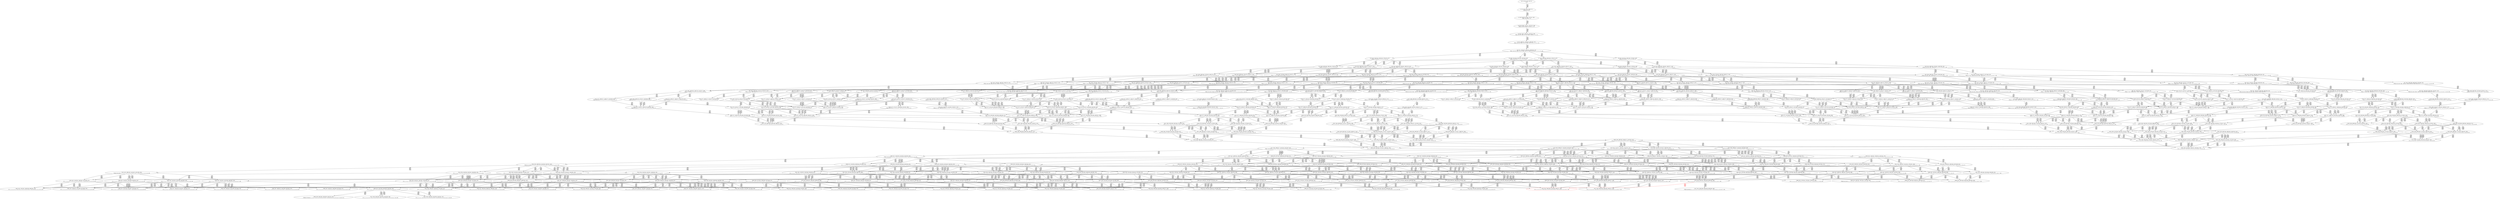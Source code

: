 digraph {
	S0[label="S0: [0, 0] [0, 0] [0, 0] [0, 0] \n{}{}"];
	S1[label="S1: [0, 0] [0, 0] [0, 0] [60, 75] \n{T0J0:60-75}{1}"];
	S2[label="S2: [60, 60] [60, 60] [60, 75] [124, 156] \n{T0J1:124-156}{1, 2}"];
	S3[label="S3: [60, 60] [60, 75] [121, 152] [124, 156] \n{T0J1:124-156, T0J2:121-152}{1, 2, 3}"];
	S4[label="S4: [60, 75] [71, 89] [121, 152] [124, 156] \n{T0J1:124-156, T0J2:121-152, T0J10:71-89}{1, 2, 3, 11}"];
	S5[label="S5: [71, 89] [121, 152] [124, 156] [139, 175] \n{T0J1:124-156, T0J2:121-152, T0J11:139-175}{1, 2, 3, 11, 12}"];
	S6[label="S6: [121, 152] [122, 153] [124, 156] [139, 175] \n{T0J1:124-156, T0J2:121-152, T0J11:139-175, T0J15:122-153}{1, 2, 3, 11, 12, 16}"];
	S7[label="S7: [122, 153] [124, 156] [139, 175] [177, 223] \n{T0J3:177-223}{1, 2, 3, 4, 11, 12, 16}"];
	S8[label="S8: [139, 151] [139, 153] [139, 153] [140, 156] \n{T0J12:140-153}{1, 2, 3, 11, 12, 13, 16}"];
	S9[label="S9: [122, 151] [124, 156] [139, 175] [161, 200] \n{T0J16:161-200}{1, 2, 3, 11, 12, 16, 17}"];
	S10[label="S10: [122, 153] [124, 156] [139, 175] [170, 213] \n{T0J20:170-213}{1, 2, 3, 11, 12, 16, 21}"];
	S11[label="S11: [124, 156] [139, 175] [163, 205] [177, 223] \n{T0J3:177-223, T0J6:163-205}{1, 2, 3, 4, 7, 11, 12, 16}"];
	S12[label="S12: [139, 153] [139, 156] [140, 175] [177, 223] \n{T0J3:177-223}{1, 2, 3, 4, 11, 12, 13, 16}"];
	S13[label="S13: [124, 156] [139, 175] [161, 200] [177, 223] \n{T0J3:177-223, T0J16:161-200}{1, 2, 3, 4, 11, 12, 16, 17}"];
	S14[label="S14: [124, 156] [139, 175] [170, 213] [177, 224] \n{T0J3:177-224, T0J20:170-213}{1, 2, 3, 4, 11, 12, 16, 21}"];
	S15[label="S15: [139, 153] [139, 153] [140, 156] [162, 180] \n{T0J13:162-180}{1, 2, 3, 11, 12, 13, 14, 16}"];
	S16[label="S16: [139, 153] [139, 156] [140, 175] [161, 200] \n{T0J16:161-200}{1, 2, 3, 11, 12, 13, 16, 17}"];
	S17[label="S17: [139, 153] [139, 156] [140, 175] [170, 213] \n{T0J20:170-213}{1, 2, 3, 11, 12, 13, 16, 21}"];
	S18[label="S18: [124, 156] [139, 175] [161, 200] [186, 232] \n{T0J16:161-200, T0J17:186-232}{1, 2, 3, 11, 12, 16, 17, 18}"];
	S19[label="S19: [124, 156] [139, 175] [161, 200] [170, 213] \n{T0J16:161-200, T0J20:170-213}{1, 2, 3, 11, 12, 16, 17, 21}"];
	S20[label="S20: [139, 175] [157, 198] [163, 205] [177, 223] \n{T0J3:177-223, T0J6:163-205, T0J7:157-198}{1, 2, 3, 4, 7, 8, 11, 12, 16}"];
	S21[label="S21: [139, 156] [140, 175] [163, 205] [177, 223] \n{T0J3:177-223, T0J6:163-205}{1, 2, 3, 4, 7, 11, 12, 13, 16}"];
	S22[label="S22: [139, 175] [161, 200] [163, 208] [177, 223] \n{T0J3:177-223, T0J6:163-208, T0J16:161-200}{1, 2, 3, 4, 7, 11, 12, 16, 17}"];
	S23[label="S23: [139, 175] [163, 208] [170, 213] [177, 224] \n{T0J3:177-224, T0J6:163-208, T0J20:170-213}{1, 2, 3, 4, 7, 11, 12, 16, 21}"];
	S24[label="S24: [139, 156] [140, 175] [162, 180] [177, 224] \n{T0J3:177-224, T0J13:162-180}{1, 2, 3, 4, 11, 12, 13, 14, 16}"];
	S25[label="S25: [139, 156] [140, 175] [161, 200] [177, 224] \n{T0J3:177-224, T0J16:161-200}{1, 2, 3, 4, 11, 12, 13, 16, 17}"];
	S26[label="S26: [139, 156] [140, 175] [170, 213] [177, 224] \n{T0J3:177-224, T0J20:170-213}{1, 2, 3, 4, 11, 12, 13, 16, 21}"];
	S27[label="S27: [139, 175] [161, 200] [177, 227] [186, 232] \n{T0J3:177-227, T0J16:161-200, T0J17:186-232}{1, 2, 3, 4, 11, 12, 16, 17, 18}"];
	S28[label="S28: [139, 175] [161, 200] [170, 213] [177, 227] \n{T0J3:177-227, T0J16:161-200, T0J20:170-213}{1, 2, 3, 4, 11, 12, 16, 17, 21}"];
	S29[label="S29: [139, 153] [140, 156] [162, 180] [162, 180] \n{T0J13:162-180, T0J14:162-180}{1, 2, 3, 11, 12, 13, 14, 15, 16}"];
	S30[label="S30: [139, 156] [140, 175] [161, 180] [162, 200] \n{T0J13:162-180, T0J16:161-200}{1, 2, 3, 11, 12, 13, 14, 16, 17}"];
	S31[label="S31: [139, 156] [140, 175] [162, 180] [170, 213] \n{T0J13:162-180, T0J20:170-213}{1, 2, 3, 11, 12, 13, 14, 16, 21}"];
	S32[label="S32: [139, 156] [140, 175] [161, 200] [186, 232] \n{T0J16:161-200, T0J17:186-232}{1, 2, 3, 11, 12, 13, 16, 17, 18}"];
	S33[label="S33: [139, 156] [140, 175] [161, 200] [170, 213] \n{T0J16:161-200, T0J20:170-213}{1, 2, 3, 11, 12, 13, 16, 17, 21}"];
	S34[label="S34: [139, 175] [161, 200] [169, 208] [186, 232] \n{T0J16:161-200, T0J17:186-232, T0J18:169-208}{1, 2, 3, 11, 12, 16, 17, 18, 19}"];
	S35[label="S35: [139, 175] [161, 200] [170, 213] [186, 232] \n{T0J16:161-200, T0J17:186-232, T0J20:170-213}{1, 2, 3, 11, 12, 16, 17, 18, 21}"];
	S36[label="S36: [140, 177] [157, 198] [163, 205] [177, 223] \n{T0J3:177-223}{1, 2, 3, 4, 7, 8, 11, 12, 13, 16}"];
	S37[label="S37: [157, 200] [163, 208] [172, 223] [177, 223] \n{T0J3:177-223}{1, 2, 3, 4, 7, 8, 11, 12, 16, 17}"];
	S38[label="S38: [157, 208] [163, 213] [172, 217] [177, 224] \n{T0J3:177-224, T0J7:157-217}{1, 2, 3, 4, 7, 8, 11, 12, 16, 21}"];
	S39[label="S39: [140, 175] [162, 180] [163, 208] [177, 224] \n{T0J3:177-224, T0J6:163-208, T0J13:162-180}{1, 2, 3, 4, 7, 11, 12, 13, 14, 16}"];
	S40[label="S40: [140, 175] [161, 200] [163, 208] [177, 224] \n{T0J3:177-224, T0J6:163-208, T0J16:161-200}{1, 2, 3, 4, 7, 11, 12, 13, 16, 17}"];
	S41[label="S41: [140, 175] [163, 208] [170, 213] [177, 224] \n{T0J3:177-224, T0J6:163-208, T0J20:170-213}{1, 2, 3, 4, 7, 11, 12, 13, 16, 21}"];
	S42[label="S42: [161, 200] [163, 227] [177, 227] [186, 232] \n{T0J3:177-227, T0J6:163-227, T0J17:186-232}{1, 2, 3, 4, 7, 11, 12, 16, 17, 18}"];
	S43[label="S43: [161, 200] [163, 213] [177, 227] [178, 227] \n{T0J3:177-227, T0J6:163-227}{1, 2, 3, 4, 7, 11, 12, 16, 17, 21}"];
	S44[label="S44: [140, 175] [162, 180] [162, 180] [177, 224] \n{T0J3:177-224, T0J13:162-180, T0J14:162-180}{1, 2, 3, 4, 11, 12, 13, 14, 15, 16}"];
	S45[label="S45: [140, 175] [161, 180] [162, 200] [177, 227] \n{T0J3:177-227, T0J13:162-180, T0J16:161-200}{1, 2, 3, 4, 11, 12, 13, 14, 16, 17}"];
	S46[label="S46: [140, 175] [162, 180] [170, 213] [177, 227] \n{T0J3:177-227, T0J13:162-180, T0J20:170-213}{1, 2, 3, 4, 11, 12, 13, 14, 16, 21}"];
	S47[label="S47: [140, 175] [161, 200] [177, 227] [186, 232] \n{T0J3:177-227, T0J16:161-200, T0J17:186-232}{1, 2, 3, 4, 11, 12, 13, 16, 17, 18}"];
	S48[label="S48: [140, 175] [161, 200] [170, 213] [177, 227] \n{T0J3:177-227, T0J16:161-200, T0J20:170-213}{1, 2, 3, 4, 11, 12, 13, 16, 17, 21}"];
	S49[label="S49: [161, 200] [169, 208] [184, 232] [186, 246] \n{T0J3:177-246, T0J17:186-232}{1, 2, 3, 4, 11, 12, 16, 17, 18, 19}"];
	S50[label="S50: [161, 200] [170, 213] [177, 232] [188, 246] \n{T0J3:177-246, T0J17:186-232}{1, 2, 3, 4, 11, 12, 16, 17, 18, 21}"];
	S51[label="S51: [140, 175] [161, 180] [162, 180] [162, 200] \n{T0J13:162-180, T0J14:162-180, T0J16:161-200}{1, 2, 3, 11, 12, 13, 14, 15, 16, 17}"];
	S52[label="S52: [140, 175] [162, 180] [162, 180] [170, 213] \n{T0J13:162-180, T0J14:162-180, T0J20:170-213}{1, 2, 3, 11, 12, 13, 14, 15, 16, 21}"];
	S53[label="S53: [140, 175] [161, 180] [162, 200] [186, 232] \n{T0J13:162-180, T0J16:161-200, T0J17:186-232}{1, 2, 3, 11, 12, 13, 14, 16, 17, 18}"];
	S54[label="S54: [140, 175] [161, 180] [162, 200] [170, 213] \n{T0J13:162-180, T0J16:161-200, T0J20:170-213}{1, 2, 3, 11, 12, 13, 14, 16, 17, 21}"];
	S55[label="S55: [140, 175] [161, 200] [169, 208] [186, 232] \n{T0J16:161-200, T0J17:186-232, T0J18:169-208}{1, 2, 3, 11, 12, 13, 16, 17, 18, 19}"];
	S56[label="S56: [140, 175] [161, 200] [170, 213] [186, 232] \n{T0J16:161-200, T0J17:186-232, T0J20:170-213}{1, 2, 3, 11, 12, 13, 16, 17, 18, 21}"];
	S57[label="S57: [161, 200] [169, 208] [186, 210] [186, 232] \n{T0J16:161-200, T0J17:186-232, T0J18:169-208, T0J19:186-210}{1, 2, 3, 11, 12, 16, 17, 18, 19, 20}"];
	S58[label="S58: [161, 200] [169, 208] [184, 213] [186, 232] \n{T0J16:161-200, T0J17:186-232, T0J18:169-208, T0J20:170-213}{1, 2, 3, 11, 12, 16, 17, 18, 19, 21}"];
	S59[label="S59: [157, 175] [163, 205] [177, 223] [211, 256] \n{T0J3:177-223}{1, 2, 3, 4, 7, 8, 9, 10, 11, 12, 16}"];
	S60[label="S60: [157, 198] [163, 208] [163, 217] [177, 224] \n{T0J3:177-224}{1, 2, 3, 4, 7, 8, 11, 12, 13, 14, 16}"];
	S61[label="S61: [157, 202] [163, 208] [172, 223] [177, 224] \n{}{1, 2, 3, 4, 7, 8, 11, 12, 13, 16, 17}"];
	S62[label="S62: [157, 210] [163, 213] [172, 217] [177, 224] \n{}{1, 2, 3, 4, 7, 8, 11, 12, 13, 16, 21}"];
	S63[label="S63: [163, 227] [172, 227] [177, 232] [194, 255] \n{}{1, 2, 3, 4, 7, 8, 11, 12, 16, 17, 18}"];
	S64[label="S64: [163, 213] [172, 227] [177, 227] [194, 242] \n{}{1, 2, 3, 4, 7, 8, 11, 12, 16, 17, 21}"];
	S65[label="S65: [162, 180] [162, 180] [163, 224] [177, 227] \n{T0J3:177-224, T0J6:163-227}{1, 2, 3, 4, 7, 11, 12, 13, 14, 15, 16}"];
	S66[label="S66: [161, 180] [162, 200] [163, 227] [177, 227] \n{T0J3:177-227, T0J6:163-227}{1, 2, 3, 4, 7, 11, 12, 13, 14, 16, 17}"];
	S67[label="S67: [162, 180] [163, 213] [170, 227] [177, 227] \n{T0J3:177-227, T0J6:163-227}{1, 2, 3, 4, 7, 11, 12, 13, 14, 16, 21}"];
	S68[label="S68: [161, 200] [163, 227] [177, 227] [186, 232] \n{T0J3:177-227, T0J6:163-227, T0J17:186-232}{1, 2, 3, 4, 7, 11, 12, 13, 16, 17, 18}"];
	S69[label="S69: [161, 200] [163, 213] [177, 227] [179, 227] \n{T0J3:177-227, T0J6:163-227}{1, 2, 3, 4, 7, 11, 12, 13, 16, 17, 21}"];
	S70[label="S70: [161, 180] [162, 180] [162, 200] [177, 246] \n{T0J3:177-246}{1, 2, 3, 4, 11, 12, 13, 14, 15, 16, 17}"];
	S71[label="S71: [162, 180] [162, 180] [170, 213] [177, 246] \n{T0J3:177-246}{1, 2, 3, 4, 11, 12, 13, 14, 15, 16, 21}"];
	S72[label="S72: [161, 180] [162, 200] [177, 232] [186, 246] \n{T0J3:177-246, T0J17:186-232}{1, 2, 3, 4, 11, 12, 13, 14, 16, 17, 18}"];
	S73[label="S73: [161, 180] [162, 200] [170, 213] [177, 246] \n{T0J3:177-246}{1, 2, 3, 4, 11, 12, 13, 14, 16, 17, 21}"];
	S74[label="S74: [161, 200] [169, 208] [185, 232] [186, 246] \n{T0J3:177-246, T0J17:186-232}{1, 2, 3, 4, 11, 12, 13, 16, 17, 18, 19}"];
	S75[label="S75: [161, 200] [170, 213] [177, 232] [189, 246] \n{T0J3:177-246, T0J17:186-232}{1, 2, 3, 4, 11, 12, 13, 16, 17, 18, 21}"];
	S76[label="S76: [169, 208] [184, 232] [186, 246] [202, 252] \n{T0J6:202-252}{1, 2, 3, 4, 7, 11, 12, 16, 17, 18, 19}"];
	S77[label="S77: [170, 213] [177, 232] [188, 246] [202, 252] \n{T0J6:202-252}{1, 2, 3, 4, 7, 11, 12, 16, 17, 18, 21}"];
	S78[label="S78: [161, 180] [162, 180] [162, 200] [186, 232] \n{T0J13:162-180, T0J14:162-180, T0J16:161-200, T0J17:186-232}{1, 2, 3, 11, 12, 13, 14, 15, 16, 17, 18}"];
	S79[label="S79: [161, 180] [162, 180] [162, 200] [170, 213] \n{T0J13:162-180, T0J14:162-180, T0J16:161-200, T0J20:170-213}{1, 2, 3, 11, 12, 13, 14, 15, 16, 17, 21}"];
	S80[label="S80: [161, 180] [162, 200] [169, 208] [186, 232] \n{T0J13:162-180, T0J16:161-200, T0J17:186-232, T0J18:169-208}{1, 2, 3, 11, 12, 13, 14, 16, 17, 18, 19}"];
	S81[label="S81: [161, 180] [162, 200] [170, 213] [186, 232] \n{T0J13:162-180, T0J16:161-200, T0J17:186-232, T0J20:170-213}{1, 2, 3, 11, 12, 13, 14, 16, 17, 18, 21}"];
	S82[label="S82: [161, 200] [169, 208] [186, 210] [187, 232] \n{T0J16:161-200, T0J17:186-232, T0J18:169-208, T0J19:187-210}{1, 2, 3, 11, 12, 13, 16, 17, 18, 19, 20}"];
	S83[label="S83: [161, 200] [169, 208] [185, 213] [186, 232] \n{T0J16:161-200, T0J17:186-232, T0J18:169-208, T0J20:170-213}{1, 2, 3, 11, 12, 13, 16, 17, 18, 19, 21}"];
	S84[label="S84: [169, 208] [186, 210] [186, 232] [217, 271] \n{T0J3:217-271}{1, 2, 3, 4, 11, 12, 16, 17, 18, 19, 20}"];
	S85[label="S85: [169, 208] [184, 213] [186, 232] [217, 271] \n{T0J3:217-271}{1, 2, 3, 4, 11, 12, 16, 17, 18, 19, 21}"];
	S86[label="S86: [177, 177] [177, 179] [177, 198] [178, 205] \n{T0J4:178-179}{1, 2, 3, 4, 5, 6, 7, 8, 11, 12, 13, 16}"];
	S87[label="S87: [177, 177] [177, 198] [177, 205] [226, 239] \n{T0J5:226-239}{1, 2, 3, 4, 5, 6, 7, 8, 11, 12, 13, 16}"];
	S88[label="S88: [157, 198] [163, 205] [177, 223] [211, 258] \n{T0J3:177-223}{1, 2, 3, 4, 7, 8, 9, 10, 11, 12, 13, 16}"];
	S89[label="S89: [177, 200] [177, 202] [177, 208] [178, 223] \n{T0J4:178-202}{1, 2, 3, 4, 5, 6, 7, 8, 11, 12, 16, 17}"];
	S90[label="S90: [177, 200] [177, 208] [177, 223] [226, 262] \n{T0J5:226-262}{1, 2, 3, 4, 5, 6, 7, 8, 11, 12, 16, 17}"];
	S91[label="S91: [163, 208] [172, 223] [177, 223] [211, 281] \n{}{1, 2, 3, 4, 7, 8, 9, 10, 11, 12, 16, 17}"];
	S92[label="S92: [177, 208] [177, 210] [177, 213] [178, 217] \n{T0J4:178-210}{1, 2, 3, 4, 5, 6, 7, 8, 11, 12, 16, 21}"];
	S93[label="S93: [177, 208] [177, 213] [177, 217] [226, 270] \n{T0J5:226-270}{1, 2, 3, 4, 5, 6, 7, 8, 11, 12, 16, 21}"];
	S94[label="S94: [163, 208] [172, 213] [177, 224] [211, 289] \n{}{1, 2, 3, 4, 7, 8, 9, 10, 11, 12, 16, 21}"];
	S95[label="S95: [177, 200] [177, 227] [178, 232] [186, 262] \n{}{1, 2, 3, 4, 5, 6, 7, 11, 12, 16, 17, 18}"];
	S96[label="S96: [177, 200] [177, 213] [178, 227] [178, 262] \n{}{1, 2, 3, 4, 5, 6, 7, 11, 12, 16, 17, 21}"];
	S97[label="S97: [177, 200] [178, 208] [184, 232] [186, 262] \n{}{1, 2, 3, 4, 5, 6, 11, 12, 16, 17, 18, 19}"];
	S98[label="S98: [177, 200] [177, 213] [178, 232] [188, 262] \n{}{1, 2, 3, 4, 5, 6, 11, 12, 16, 17, 18, 21}"];
	S99[label="S99: [162, 208] [163, 222] [177, 224] [180, 227] \n{}{1, 2, 3, 4, 7, 8, 11, 12, 13, 14, 15, 16}"];
	S100[label="S100: [162, 208] [163, 223] [177, 227] [180, 231] \n{}{1, 2, 3, 4, 7, 8, 11, 12, 13, 14, 16, 17}"];
	S101[label="S101: [163, 227] [172, 229] [177, 232] [194, 255] \n{}{1, 2, 3, 4, 7, 8, 11, 12, 13, 16, 17, 18}"];
	S102[label="S102: [163, 213] [170, 222] [177, 227] [180, 239] \n{}{1, 2, 3, 4, 7, 8, 11, 12, 13, 14, 16, 21}"];
	S103[label="S103: [163, 215] [172, 227] [177, 227] [194, 242] \n{}{1, 2, 3, 4, 7, 8, 11, 12, 13, 16, 17, 21}"];
	S104[label="S104: [172, 232] [177, 246] [194, 250] [202, 255] \n{}{1, 2, 3, 4, 7, 8, 11, 12, 16, 17, 18, 19}"];
	S105[label="S105: [172, 232] [177, 246] [194, 252] [203, 255] \n{}{1, 2, 3, 4, 7, 8, 11, 12, 16, 17, 18, 21}"];
	S106[label="S106: [162, 180] [162, 200] [177, 232] [202, 246] \n{T0J6:202-232}{1, 2, 3, 4, 7, 11, 12, 13, 14, 15, 16, 17}"];
	S107[label="S107: [162, 180] [170, 213] [177, 232] [203, 246] \n{T0J6:203-232}{1, 2, 3, 4, 7, 11, 12, 13, 14, 15, 16, 21}"];
	S108[label="S108: [162, 200] [177, 232] [186, 232] [202, 246] \n{T0J6:202-232, T0J17:186-232}{1, 2, 3, 4, 7, 11, 12, 13, 14, 16, 17, 18}"];
	S109[label="S109: [162, 200] [170, 213] [177, 232] [202, 246] \n{T0J6:202-232}{1, 2, 3, 4, 7, 11, 12, 13, 14, 16, 17, 21}"];
	S110[label="S110: [169, 208] [185, 232] [186, 246] [202, 252] \n{T0J6:202-252}{1, 2, 3, 4, 7, 11, 12, 13, 16, 17, 18, 19}"];
	S111[label="S111: [170, 213] [177, 232] [189, 246] [202, 252] \n{T0J6:202-252}{1, 2, 3, 4, 7, 11, 12, 13, 16, 17, 18, 21}"];
	S112[label="S112: [162, 180] [162, 200] [186, 232] [217, 251] \n{T0J3:217-251, T0J17:186-232}{1, 2, 3, 4, 11, 12, 13, 14, 15, 16, 17, 18}"];
	S113[label="S113: [162, 180] [162, 200] [170, 213] [217, 251] \n{T0J3:217-251}{1, 2, 3, 4, 11, 12, 13, 14, 15, 16, 17, 21}"];
	S114[label="S114: [162, 200] [169, 208] [186, 232] [217, 251] \n{T0J3:217-251, T0J17:186-232}{1, 2, 3, 4, 11, 12, 13, 14, 16, 17, 18, 19}"];
	S115[label="S115: [162, 200] [170, 213] [186, 232] [217, 251] \n{T0J3:217-251, T0J17:186-232}{1, 2, 3, 4, 11, 12, 13, 14, 16, 17, 18, 21}"];
	S116[label="S116: [169, 208] [186, 210] [187, 232] [217, 271] \n{T0J3:217-271}{1, 2, 3, 4, 11, 12, 13, 16, 17, 18, 19, 20}"];
	S117[label="S117: [169, 208] [185, 213] [186, 232] [217, 271] \n{T0J3:217-271}{1, 2, 3, 4, 11, 12, 13, 16, 17, 18, 19, 21}"];
	S118[label="S118: [186, 210] [186, 232] [210, 260] [217, 271] \n{T0J3:217-271, T0J6:210-260}{1, 2, 3, 4, 7, 11, 12, 16, 17, 18, 19, 20}"];
	S119[label="S119: [184, 213] [186, 232] [210, 260] [217, 271] \n{T0J3:217-271, T0J6:210-260}{1, 2, 3, 4, 7, 11, 12, 16, 17, 18, 19, 21}"];
	S120[label="S120: [177, 198] [177, 200] [177, 208] [178, 217] \n{T0J4:178-200}{1, 2, 3, 4, 5, 6, 7, 8, 11, 12, 13, 14, 16}"];
	S121[label="S121: [177, 198] [177, 208] [177, 217] [226, 260] \n{T0J5:226-260}{1, 2, 3, 4, 5, 6, 7, 8, 11, 12, 13, 14, 16}"];
	S122[label="S122: [163, 208] [163, 223] [177, 227] [211, 279] \n{}{1, 2, 3, 4, 7, 8, 9, 10, 11, 12, 13, 14, 16}"];
	S123[label="S123: [177, 204] [177, 208] [177, 223] [178, 224] \n{}{1, 2, 3, 4, 5, 6, 7, 8, 11, 12, 13, 16, 17}"];
	S124[label="S124: [177, 208] [177, 223] [177, 224] [226, 264] \n{T0J5:226-264}{1, 2, 3, 4, 5, 6, 7, 8, 11, 12, 13, 16, 17}"];
	S125[label="S125: [163, 210] [172, 223] [177, 224] [211, 283] \n{}{1, 2, 3, 4, 7, 8, 9, 10, 11, 12, 13, 16, 17}"];
	S126[label="S126: [177, 212] [177, 213] [177, 217] [178, 224] \n{}{1, 2, 3, 4, 5, 6, 7, 8, 11, 12, 13, 16, 21}"];
	S127[label="S127: [177, 213] [177, 217] [177, 224] [226, 272] \n{T0J5:226-272}{1, 2, 3, 4, 5, 6, 7, 8, 11, 12, 13, 16, 21}"];
	S128[label="S128: [163, 213] [172, 217] [177, 224] [211, 291] \n{}{1, 2, 3, 4, 7, 8, 9, 10, 11, 12, 13, 16, 21}"];
	S129[label="S129: [177, 227] [177, 232] [178, 255] [194, 289] \n{}{1, 2, 3, 4, 5, 6, 7, 8, 11, 12, 16, 17, 18}"];
	S130[label="S130: [172, 227] [177, 232] [194, 255] [217, 308] \n{}{1, 2, 3, 4, 7, 8, 9, 10, 11, 12, 16, 17, 18}"];
	S131[label="S131: [177, 227] [177, 227] [178, 242] [194, 275] \n{}{1, 2, 3, 4, 5, 6, 7, 8, 11, 12, 16, 17, 21}"];
	S132[label="S132: [172, 227] [177, 227] [194, 242] [211, 294] \n{}{1, 2, 3, 4, 7, 8, 9, 10, 11, 12, 16, 17, 21}"];
	S133[label="S133: [177, 180] [177, 180] [177, 227] [178, 242] \n{}{1, 2, 3, 4, 5, 6, 7, 11, 12, 13, 14, 15, 16}"];
	S134[label="S134: [177, 180] [177, 200] [177, 227] [178, 242] \n{}{1, 2, 3, 4, 5, 6, 7, 11, 12, 13, 14, 16, 17}"];
	S135[label="S135: [177, 180] [177, 213] [177, 227] [178, 242] \n{}{1, 2, 3, 4, 5, 6, 7, 11, 12, 13, 14, 16, 21}"];
	S136[label="S136: [177, 200] [177, 227] [178, 232] [186, 262] \n{}{1, 2, 3, 4, 5, 6, 7, 11, 12, 13, 16, 17, 18}"];
	S137[label="S137: [177, 200] [177, 213] [178, 227] [179, 262] \n{}{1, 2, 3, 4, 5, 6, 7, 11, 12, 13, 16, 17, 21}"];
	S138[label="S138: [177, 180] [177, 180] [177, 182] [178, 200] \n{T0J4:178-182}{1, 2, 3, 4, 5, 6, 11, 12, 13, 14, 15, 16, 17}"];
	S139[label="S139: [177, 180] [177, 180] [177, 200] [226, 242] \n{T0J5:226-242}{1, 2, 3, 4, 5, 6, 11, 12, 13, 14, 15, 16, 17}"];
	S140[label="S140: [177, 180] [177, 180] [177, 182] [178, 213] \n{T0J4:178-182}{1, 2, 3, 4, 5, 6, 11, 12, 13, 14, 15, 16, 21}"];
	S141[label="S141: [177, 180] [177, 180] [177, 213] [226, 242] \n{T0J5:226-242}{1, 2, 3, 4, 5, 6, 11, 12, 13, 14, 15, 16, 21}"];
	S142[label="S142: [177, 180] [177, 200] [178, 232] [186, 242] \n{T0J17:186-232}{1, 2, 3, 4, 5, 6, 11, 12, 13, 14, 16, 17, 18}"];
	S143[label="S143: [177, 180] [177, 182] [177, 200] [178, 213] \n{T0J4:178-182}{1, 2, 3, 4, 5, 6, 11, 12, 13, 14, 16, 17, 21}"];
	S144[label="S144: [177, 180] [177, 200] [177, 213] [226, 242] \n{T0J5:226-242}{1, 2, 3, 4, 5, 6, 11, 12, 13, 14, 16, 17, 21}"];
	S145[label="S145: [177, 200] [178, 208] [185, 232] [186, 262] \n{}{1, 2, 3, 4, 5, 6, 11, 12, 13, 16, 17, 18, 19}"];
	S146[label="S146: [177, 200] [177, 213] [178, 232] [189, 262] \n{}{1, 2, 3, 4, 5, 6, 11, 12, 13, 16, 17, 18, 21}"];
	S147[label="S147: [178, 232] [184, 246] [186, 252] [202, 270] \n{}{1, 2, 3, 4, 5, 6, 7, 11, 12, 16, 17, 18, 19}"];
	S148[label="S148: [177, 232] [178, 246] [188, 252] [202, 275] \n{}{1, 2, 3, 4, 5, 6, 7, 11, 12, 16, 17, 18, 21}"];
	S149[label="S149: [162, 223] [177, 227] [180, 232] [185, 257] \n{}{1, 2, 3, 4, 7, 8, 11, 12, 13, 14, 15, 16, 17}"];
	S150[label="S150: [163, 232] [177, 232] [180, 255] [194, 256] \n{}{1, 2, 3, 4, 7, 8, 11, 12, 13, 14, 16, 17, 18}"];
	S151[label="S151: [172, 234] [177, 246] [194, 250] [202, 255] \n{}{1, 2, 3, 4, 7, 8, 11, 12, 13, 16, 17, 18, 19}"];
	S152[label="S152: [170, 222] [177, 227] [180, 239] [186, 246] \n{}{1, 2, 3, 4, 7, 8, 11, 12, 13, 14, 15, 16, 21}"];
	S153[label="S153: [170, 227] [177, 232] [180, 242] [194, 246] \n{}{1, 2, 3, 4, 7, 8, 11, 12, 13, 14, 16, 17, 21}"];
	S154[label="S154: [172, 234] [177, 246] [194, 252] [203, 255] \n{}{1, 2, 3, 4, 7, 8, 11, 12, 13, 16, 17, 18, 21}"];
	S155[label="S155: [177, 233] [194, 252] [202, 260] [219, 271] \n{}{1, 2, 3, 4, 7, 8, 11, 12, 16, 17, 18, 19, 20}"];
	S156[label="S156: [177, 232] [194, 255] [203, 260] [217, 271] \n{}{1, 2, 3, 4, 7, 8, 11, 12, 16, 17, 18, 19, 21}"];
	S157[label="S157: [162, 200] [186, 232] [203, 232] [217, 251] \n{T0J3:217-251, T0J6:203-232, T0J17:186-232}{1, 2, 3, 4, 7, 11, 12, 13, 14, 15, 16, 17, 18}"];
	S158[label="S158: [162, 200] [170, 213] [203, 232] [217, 251] \n{T0J3:217-251, T0J6:203-232}{1, 2, 3, 4, 7, 11, 12, 13, 14, 15, 16, 17, 21}"];
	S159[label="S159: [169, 208] [186, 232] [203, 251] [217, 252] \n{T0J3:217-251, T0J6:203-252}{1, 2, 3, 4, 7, 11, 12, 13, 14, 16, 17, 18, 19}"];
	S160[label="S160: [170, 213] [186, 232] [203, 251] [217, 252] \n{T0J3:217-251, T0J6:203-252}{1, 2, 3, 4, 7, 11, 12, 13, 14, 16, 17, 18, 21}"];
	S161[label="S161: [186, 210] [187, 232] [210, 260] [217, 271] \n{T0J3:217-271, T0J6:210-260}{1, 2, 3, 4, 7, 11, 12, 13, 16, 17, 18, 19, 20}"];
	S162[label="S162: [185, 213] [186, 232] [210, 260] [217, 271] \n{T0J3:217-271, T0J6:210-260}{1, 2, 3, 4, 7, 11, 12, 13, 16, 17, 18, 19, 21}"];
	S163[label="S163: [177, 198] [177, 200] [178, 205] [211, 258] \n{T0J4:178-200}{1, 2, 3, 4, 5, 6, 7, 8, 9, 10, 11, 12, 13, 16}"];
	S164[label="S164: [177, 198] [177, 205] [211, 258] [226, 260] \n{T0J5:226-260}{1, 2, 3, 4, 5, 6, 7, 8, 9, 10, 11, 12, 13, 16}"];
	S165[label="S165: [177, 223] [177, 223] [178, 270] [211, 281] \n{}{1, 2, 3, 4, 5, 6, 7, 8, 9, 10, 11, 12, 16, 17}"];
	S166[label="S166: [177, 208] [177, 223] [226, 262] [231, 281] \n{T0J5:226-262}{1, 2, 3, 4, 5, 6, 7, 8, 9, 10, 11, 12, 16, 17}"];
	S167[label="S167: [177, 213] [177, 224] [178, 270] [211, 289] \n{}{1, 2, 3, 4, 5, 6, 7, 8, 9, 10, 11, 12, 16, 21}"];
	S168[label="S168: [177, 213] [177, 217] [226, 270] [231, 289] \n{T0J5:226-270}{1, 2, 3, 4, 5, 6, 7, 8, 9, 10, 11, 12, 16, 21}"];
	S169[label="S169: [177, 222] [177, 224] [178, 227] [180, 270] \n{}{1, 2, 3, 4, 5, 6, 7, 8, 11, 12, 13, 14, 15, 16}"];
	S170[label="S170: [163, 223] [177, 227] [180, 237] [211, 289] \n{}{1, 2, 3, 4, 7, 8, 9, 10, 11, 12, 13, 14, 15, 16}"];
	S171[label="S171: [177, 223] [177, 227] [178, 237] [180, 270] \n{}{1, 2, 3, 4, 5, 6, 7, 8, 11, 12, 13, 14, 16, 17}"];
	S172[label="S172: [163, 223] [177, 227] [180, 239] [211, 289] \n{}{1, 2, 3, 4, 7, 8, 9, 10, 11, 12, 13, 14, 16, 17}"];
	S173[label="S173: [177, 229] [177, 232] [178, 255] [194, 289] \n{}{1, 2, 3, 4, 5, 6, 7, 8, 11, 12, 13, 16, 17, 18}"];
	S174[label="S174: [172, 229] [177, 232] [194, 255] [217, 308] \n{}{1, 2, 3, 4, 7, 8, 9, 10, 11, 12, 13, 16, 17, 18}"];
	S175[label="S175: [177, 222] [177, 227] [178, 242] [180, 275] \n{}{1, 2, 3, 4, 5, 6, 7, 8, 11, 12, 13, 14, 16, 21}"];
	S176[label="S176: [170, 222] [177, 227] [180, 242] [211, 294] \n{}{1, 2, 3, 4, 7, 8, 9, 10, 11, 12, 13, 14, 16, 21}"];
	S177[label="S177: [177, 227] [177, 229] [178, 242] [194, 277] \n{}{1, 2, 3, 4, 5, 6, 7, 8, 11, 12, 13, 16, 17, 21}"];
	S178[label="S178: [172, 227] [177, 229] [194, 242] [211, 296] \n{}{1, 2, 3, 4, 7, 8, 9, 10, 11, 12, 13, 16, 17, 21}"];
	S179[label="S179: [177, 246] [178, 252] [194, 270] [202, 294] \n{}{1, 2, 3, 4, 5, 6, 7, 8, 11, 12, 16, 17, 18, 19}"];
	S180[label="S180: [177, 246] [194, 250] [202, 255] [217, 313] \n{}{1, 2, 3, 4, 7, 8, 9, 10, 11, 12, 16, 17, 18, 19}"];
	S181[label="S181: [177, 246] [178, 252] [194, 274] [203, 294] \n{}{1, 2, 3, 4, 5, 6, 7, 8, 11, 12, 16, 17, 18, 21}"];
	S182[label="S182: [177, 246] [194, 252] [203, 255] [226, 313] \n{}{1, 2, 3, 4, 7, 8, 9, 10, 11, 12, 16, 17, 18, 21}"];
	S183[label="S183: [177, 200] [177, 232] [178, 242] [202, 246] \n{T0J6:202-232}{1, 2, 3, 4, 5, 6, 7, 11, 12, 13, 14, 15, 16, 17}"];
	S184[label="S184: [177, 213] [177, 232] [178, 242] [203, 246] \n{T0J6:203-232}{1, 2, 3, 4, 5, 6, 7, 11, 12, 13, 14, 15, 16, 21}"];
	S185[label="S185: [177, 232] [178, 232] [186, 246] [202, 262] \n{T0J6:202-232}{1, 2, 3, 4, 5, 6, 7, 11, 12, 13, 14, 16, 17, 18}"];
	S186[label="S186: [177, 213] [177, 232] [178, 246] [202, 262] \n{T0J6:202-232}{1, 2, 3, 4, 5, 6, 7, 11, 12, 13, 14, 16, 17, 21}"];
	S187[label="S187: [178, 232] [185, 246] [186, 252] [202, 270] \n{}{1, 2, 3, 4, 5, 6, 7, 11, 12, 13, 16, 17, 18, 19}"];
	S188[label="S188: [177, 232] [178, 246] [189, 252] [202, 275] \n{}{1, 2, 3, 4, 5, 6, 7, 11, 12, 13, 16, 17, 18, 21}"];
	S189[label="S189: [177, 232] [180, 255] [185, 257] [194, 304] \n{}{1, 2, 3, 4, 7, 8, 11, 12, 13, 14, 15, 16, 17, 18}"];
	S190[label="S190: [177, 246] [180, 250] [194, 255] [202, 263] \n{}{1, 2, 3, 4, 7, 8, 11, 12, 13, 14, 16, 17, 18, 19}"];
	S191[label="S191: [177, 235] [194, 252] [202, 260] [219, 271] \n{}{1, 2, 3, 4, 7, 8, 11, 12, 13, 16, 17, 18, 19, 20}"];
	S192[label="S192: [170, 232] [180, 242] [186, 246] [194, 271] \n{}{1, 2, 3, 4, 7, 8, 11, 12, 13, 14, 15, 16, 17, 21}"];
	S193[label="S193: [177, 246] [180, 252] [194, 255] [203, 263] \n{}{1, 2, 3, 4, 7, 8, 11, 12, 13, 14, 16, 17, 18, 21}"];
	S194[label="S194: [177, 234] [194, 255] [203, 260] [217, 271] \n{}{1, 2, 3, 4, 7, 8, 11, 12, 13, 16, 17, 18, 19, 21}"];
	S195[label="S195: [177, 223] [177, 227] [178, 270] [211, 279] \n{}{1, 2, 3, 4, 5, 6, 7, 8, 9, 10, 11, 12, 13, 14, 16}"];
	S196[label="S196: [177, 208] [177, 217] [226, 260] [231, 279] \n{T0J5:226-260}{1, 2, 3, 4, 5, 6, 7, 8, 9, 10, 11, 12, 13, 14, 16}"];
	S197[label="S197: [177, 223] [177, 225] [178, 272] [211, 285] \n{}{1, 2, 3, 4, 5, 6, 7, 8, 9, 10, 11, 12, 13, 16, 17}"];
	S198[label="S198: [177, 223] [177, 224] [226, 264] [231, 289] \n{T0J5:226-264}{1, 2, 3, 4, 5, 6, 7, 8, 9, 10, 11, 12, 13, 16, 17}"];
	S199[label="S199: [177, 217] [177, 224] [178, 275] [211, 293] \n{}{1, 2, 3, 4, 5, 6, 7, 8, 9, 10, 11, 12, 13, 16, 21}"];
	S200[label="S200: [177, 217] [177, 224] [226, 272] [231, 294] \n{T0J5:226-272}{1, 2, 3, 4, 5, 6, 7, 8, 9, 10, 11, 12, 13, 16, 21}"];
	S201[label="S201: [177, 232] [178, 255] [194, 289] [217, 308] \n{}{1, 2, 3, 4, 5, 6, 7, 8, 9, 10, 11, 12, 16, 17, 18}"];
	S202[label="S202: [177, 227] [178, 242] [194, 289] [211, 308] \n{}{1, 2, 3, 4, 5, 6, 7, 8, 9, 10, 11, 12, 16, 17, 21}"];
	S203[label="S203: [177, 232] [178, 242] [180, 270] [185, 285] \n{}{1, 2, 3, 4, 5, 6, 7, 8, 11, 12, 13, 14, 15, 16, 17}"];
	S204[label="S204: [177, 227] [180, 239] [185, 272] [211, 304] \n{}{1, 2, 3, 4, 7, 8, 9, 10, 11, 12, 13, 14, 15, 16, 17}"];
	S205[label="S205: [177, 232] [178, 255] [180, 262] [194, 294] \n{}{1, 2, 3, 4, 5, 6, 7, 8, 11, 12, 13, 14, 16, 17, 18}"];
	S206[label="S206: [177, 232] [180, 255] [194, 258] [217, 313] \n{}{1, 2, 3, 4, 7, 8, 9, 10, 11, 12, 13, 14, 16, 17, 18}"];
	S207[label="S207: [177, 248] [178, 252] [194, 270] [202, 296] \n{}{1, 2, 3, 4, 5, 6, 7, 8, 11, 12, 13, 16, 17, 18, 19}"];
	S208[label="S208: [177, 248] [194, 250] [202, 255] [217, 315] \n{}{1, 2, 3, 4, 7, 8, 9, 10, 11, 12, 13, 16, 17, 18, 19}"];
	S209[label="S209: [177, 232] [178, 242] [180, 251] [186, 284] \n{}{1, 2, 3, 4, 5, 6, 7, 8, 11, 12, 13, 14, 15, 16, 21}"];
	S210[label="S210: [177, 227] [180, 242] [186, 251] [211, 303] \n{}{1, 2, 3, 4, 7, 8, 9, 10, 11, 12, 13, 14, 15, 16, 21}"];
	S211[label="S211: [177, 232] [178, 246] [180, 256] [194, 289] \n{}{1, 2, 3, 4, 5, 6, 7, 8, 11, 12, 13, 14, 16, 17, 21}"];
	S212[label="S212: [177, 232] [180, 242] [194, 256] [211, 308] \n{}{1, 2, 3, 4, 7, 8, 9, 10, 11, 12, 13, 14, 16, 17, 21}"];
	S213[label="S213: [177, 248] [178, 252] [194, 274] [203, 296] \n{}{1, 2, 3, 4, 5, 6, 7, 8, 11, 12, 13, 16, 17, 18, 21}"];
	S214[label="S214: [177, 248] [194, 252] [203, 255] [226, 315] \n{}{1, 2, 3, 4, 7, 8, 9, 10, 11, 12, 13, 16, 17, 18, 21}"];
	S215[label="S215: [178, 252] [194, 260] [202, 271] [219, 295] \n{}{1, 2, 3, 4, 5, 6, 7, 8, 11, 12, 16, 17, 18, 19, 20}"];
	S216[label="S216: [194, 252] [202, 260] [219, 271] [231, 314] \n{}{1, 2, 3, 4, 7, 8, 9, 10, 11, 12, 16, 17, 18, 19, 20}"];
	S217[label="S217: [178, 255] [194, 260] [203, 271] [217, 294] \n{}{1, 2, 3, 4, 5, 6, 7, 8, 11, 12, 16, 17, 18, 19, 21}"];
	S218[label="S218: [194, 255] [203, 260] [217, 271] [231, 313] \n{}{1, 2, 3, 4, 7, 8, 9, 10, 11, 12, 16, 17, 18, 19, 21}"];
	S219[label="S219: [180, 255] [185, 257] [194, 289] [202, 304] \n{}{1, 2, 3, 4, 7, 8, 11, 12, 13, 14, 15, 16, 17, 18, 19}"];
	S220[label="S220: [194, 252] [200, 260] [202, 264] [219, 271] \n{T0J13:200-264}{1, 2, 3, 4, 7, 8, 11, 12, 13, 14, 16, 17, 18, 19, 20}"];
	S221[label="S221: [180, 252] [186, 255] [194, 271] [203, 313] \n{}{1, 2, 3, 4, 7, 8, 11, 12, 13, 14, 15, 16, 17, 18, 21}"];
	S222[label="S222: [194, 255] [200, 260] [203, 263] [217, 271] \n{T0J13:200-263}{1, 2, 3, 4, 7, 8, 11, 12, 13, 14, 16, 17, 18, 19, 21}"];
	S223[label="S223: [177, 227] [178, 252] [180, 285] [211, 303] \n{}{1, 2, 3, 4, 5, 6, 7, 8, 9, 10, 11, 12, 13, 14, 15, 16}"];
	S224[label="S224: [177, 227] [178, 252] [180, 285] [211, 304] \n{}{1, 2, 3, 4, 5, 6, 7, 8, 9, 10, 11, 12, 13, 14, 16, 17}"];
	S225[label="S225: [177, 234] [178, 255] [194, 291] [217, 310] \n{}{1, 2, 3, 4, 5, 6, 7, 8, 9, 10, 11, 12, 13, 16, 17, 18}"];
	S226[label="S226: [177, 227] [178, 246] [180, 284] [211, 303] \n{}{1, 2, 3, 4, 5, 6, 7, 8, 9, 10, 11, 12, 13, 14, 16, 21}"];
	S227[label="S227: [177, 229] [178, 242] [194, 289] [211, 308] \n{}{1, 2, 3, 4, 5, 6, 7, 8, 9, 10, 11, 12, 13, 16, 17, 21}"];
	S228[label="S228: [178, 252] [194, 270] [202, 308] [217, 327] \n{}{1, 2, 3, 4, 5, 6, 7, 8, 9, 10, 11, 12, 16, 17, 18, 19}"];
	S229[label="S229: [178, 252] [194, 274] [203, 308] [226, 327] \n{}{1, 2, 3, 4, 5, 6, 7, 8, 9, 10, 11, 12, 16, 17, 18, 21}"];
	S230[label="S230: [178, 255] [180, 270] [185, 294] [194, 313] \n{}{1, 2, 3, 4, 5, 6, 7, 8, 11, 12, 13, 14, 15, 16, 17, 18}"];
	S231[label="S231: [180, 255] [185, 272] [194, 304] [217, 313] \n{}{1, 2, 3, 4, 7, 8, 9, 10, 11, 12, 13, 14, 15, 16, 17, 18}"];
	S232[label="S232: [178, 252] [180, 270] [194, 277] [202, 308] \n{}{1, 2, 3, 4, 5, 6, 7, 8, 11, 12, 13, 14, 16, 17, 18, 19}"];
	S233[label="S233: [180, 250] [194, 255] [202, 277] [217, 327] \n{}{1, 2, 3, 4, 7, 8, 9, 10, 11, 12, 13, 14, 16, 17, 18, 19}"];
	S234[label="S234: [178, 254] [194, 260] [202, 271] [219, 297] \n{}{1, 2, 3, 4, 5, 6, 7, 8, 11, 12, 13, 16, 17, 18, 19, 20}"];
	S235[label="S235: [194, 254] [202, 260] [219, 271] [231, 316] \n{}{1, 2, 3, 4, 7, 8, 9, 10, 11, 12, 13, 16, 17, 18, 19, 20}"];
	S236[label="S236: [178, 246] [180, 256] [186, 281] [194, 294] \n{}{1, 2, 3, 4, 5, 6, 7, 8, 11, 12, 13, 14, 15, 16, 17, 21}"];
	S237[label="S237: [180, 242] [186, 256] [194, 276] [211, 313] \n{}{1, 2, 3, 4, 7, 8, 9, 10, 11, 12, 13, 14, 15, 16, 17, 21}"];
	S238[label="S238: [178, 252] [180, 274] [194, 277] [203, 308] \n{}{1, 2, 3, 4, 5, 6, 7, 8, 11, 12, 13, 14, 16, 17, 18, 21}"];
	S239[label="S239: [180, 252] [194, 255] [203, 277] [226, 327] \n{}{1, 2, 3, 4, 7, 8, 9, 10, 11, 12, 13, 14, 16, 17, 18, 21}"];
	S240[label="S240: [178, 257] [194, 260] [203, 271] [217, 296] \n{}{1, 2, 3, 4, 5, 6, 7, 8, 11, 12, 13, 16, 17, 18, 19, 21}"];
	S241[label="S241: [194, 257] [203, 260] [217, 271] [231, 315] \n{}{1, 2, 3, 4, 7, 8, 9, 10, 11, 12, 13, 16, 17, 18, 19, 21}"];
	S242[label="S242: [185, 260] [194, 289] [202, 304] [219, 314] \n{}{1, 2, 3, 4, 7, 8, 11, 12, 13, 14, 15, 16, 17, 18, 19, 20}"];
	S243[label="S243: [186, 260] [194, 271] [203, 309] [217, 313] \n{}{1, 2, 3, 4, 7, 8, 11, 12, 13, 14, 15, 16, 17, 18, 19, 21}"];
	S244[label="S244: [178, 252] [180, 276] [185, 289] [211, 313] \n{}{1, 2, 3, 4, 5, 6, 7, 8, 9, 10, 11, 12, 13, 14, 15, 16, 17}"];
	S245[label="S245: [178, 255] [180, 263] [194, 294] [217, 313] \n{}{1, 2, 3, 4, 5, 6, 7, 8, 9, 10, 11, 12, 13, 14, 16, 17, 18}"];
	S246[label="S246: [178, 254] [194, 270] [202, 310] [217, 329] \n{}{1, 2, 3, 4, 5, 6, 7, 8, 9, 10, 11, 12, 13, 16, 17, 18, 19}"];
	S247[label="S247: [178, 246] [180, 256] [186, 289] [211, 313] \n{}{1, 2, 3, 4, 5, 6, 7, 8, 9, 10, 11, 12, 13, 14, 15, 16, 21}"];
	S248[label="S248: [178, 246] [180, 258] [194, 294] [211, 313] \n{}{1, 2, 3, 4, 5, 6, 7, 8, 9, 10, 11, 12, 13, 14, 16, 17, 21}"];
	S249[label="S249: [178, 254] [194, 274] [203, 310] [226, 329] \n{}{1, 2, 3, 4, 5, 6, 7, 8, 9, 10, 11, 12, 13, 16, 17, 18, 21}"];
	S250[label="S250: [194, 260] [202, 271] [219, 314] [231, 333] \n{}{1, 2, 3, 4, 5, 6, 7, 8, 9, 10, 11, 12, 16, 17, 18, 19, 20}"];
	S251[label="S251: [194, 260] [203, 271] [217, 313] [231, 336] \n{}{1, 2, 3, 4, 5, 6, 7, 8, 9, 10, 11, 12, 16, 17, 18, 19, 21}"];
	S252[label="S252: [180, 270] [185, 294] [194, 312] [202, 317] \n{}{1, 2, 3, 4, 5, 6, 7, 8, 11, 12, 13, 14, 15, 16, 17, 18, 19}"];
	S253[label="S253: [185, 272] [194, 304] [202, 312] [217, 336] \n{}{1, 2, 3, 4, 7, 8, 9, 10, 11, 12, 13, 14, 15, 16, 17, 18, 19}"];
	S254[label="S254: [194, 260] [200, 271] [202, 283] [219, 314] \n{}{1, 2, 3, 4, 5, 6, 7, 8, 11, 12, 13, 14, 16, 17, 18, 19, 20}"];
	S255[label="S255: [200, 260] [202, 271] [219, 283] [231, 333] \n{}{1, 2, 3, 4, 7, 8, 9, 10, 11, 12, 13, 14, 16, 17, 18, 19, 20}"];
	S256[label="S256: [180, 274] [186, 281] [194, 313] [203, 327] \n{}{1, 2, 3, 4, 5, 6, 7, 8, 11, 12, 13, 14, 15, 16, 17, 18, 21}"];
	S257[label="S257: [186, 256] [194, 277] [203, 313] [226, 333] \n{}{1, 2, 3, 4, 7, 8, 9, 10, 11, 12, 13, 14, 15, 16, 17, 18, 21}"];
	S258[label="S258: [194, 260] [200, 271] [203, 286] [217, 317] \n{}{1, 2, 3, 4, 5, 6, 7, 8, 11, 12, 13, 14, 16, 17, 18, 19, 21}"];
	S259[label="S259: [200, 260] [203, 271] [217, 286] [231, 336] \n{}{1, 2, 3, 4, 7, 8, 9, 10, 11, 12, 13, 14, 16, 17, 18, 19, 21}"];
	S260[label="S260: [194, 289] [202, 309] [217, 314] [233, 322] \n{}{1, 2, 3, 4, 7, 8, 11, 12, 13, 14, 15, 16, 17, 18, 19, 20, 21}"];
	S261[label="S261: [180, 276] [185, 304] [194, 313] [217, 336] \n{}{1, 2, 3, 4, 5, 6, 7, 8, 9, 10, 11, 12, 13, 14, 15, 16, 17, 18}"];
	S262[label="S262: [180, 270] [194, 283] [202, 312] [217, 333] \n{}{1, 2, 3, 4, 5, 6, 7, 8, 9, 10, 11, 12, 13, 14, 16, 17, 18, 19}"];
	S263[label="S263: [194, 262] [202, 271] [219, 316] [231, 335] \n{}{1, 2, 3, 4, 5, 6, 7, 8, 9, 10, 11, 12, 13, 16, 17, 18, 19, 20}"];
	S264[label="S264: [180, 258] [186, 289] [194, 304] [211, 327] \n{}{1, 2, 3, 4, 5, 6, 7, 8, 9, 10, 11, 12, 13, 14, 15, 16, 17, 21}"];
	S265[label="S265: [180, 274] [194, 283] [203, 314] [226, 333] \n{}{1, 2, 3, 4, 5, 6, 7, 8, 9, 10, 11, 12, 13, 14, 16, 17, 18, 21}"];
	S266[label="S266: [194, 262] [203, 271] [217, 315] [231, 338] \n{}{1, 2, 3, 4, 5, 6, 7, 8, 9, 10, 11, 12, 13, 16, 17, 18, 19, 21}"];
	S267[label="S267: [185, 294] [194, 312] [202, 317] [219, 329] \n{}{1, 2, 3, 4, 5, 6, 7, 8, 11, 12, 13, 14, 15, 16, 17, 18, 19, 20}"];
	S268[label="S268: [194, 304] [202, 312] [217, 329] [231, 341] \n{}{1, 2, 3, 4, 7, 8, 9, 10, 11, 12, 13, 14, 15, 16, 17, 18, 19, 20}"];
	S269[label="S269: [186, 281] [194, 313] [203, 327] [217, 330] \n{}{1, 2, 3, 4, 5, 6, 7, 8, 11, 12, 13, 14, 15, 16, 17, 18, 19, 21}"];
	S270[label="S270: [194, 277] [203, 313] [217, 313] [231, 341] \n{}{1, 2, 3, 4, 7, 8, 9, 10, 11, 12, 13, 14, 15, 16, 17, 18, 19, 21}"];
	S271[label="S271: [202, 309] [217, 314] [233, 322] [245, 334] \n{T0J21:245-334}{1, 2, 3, 4, 7, 8, 11, 12, 13, 14, 15, 16, 17, 18, 19, 20, 21, 22}"];
	S272[label="S272: [202, 309] [217, 314] [233, 322] [240, 328] \n{T0J26:240-328}{1, 2, 3, 4, 7, 8, 11, 12, 13, 14, 15, 16, 17, 18, 19, 20, 21, 27}"];
	S273[label="S273: [202, 309] [217, 314] [233, 322] [245, 334] \n{T0J27:245-334}{1, 2, 3, 4, 7, 8, 11, 12, 13, 14, 15, 16, 17, 18, 19, 20, 21, 28}"];
	S274[label="S274: [185, 304] [194, 313] [202, 334] [217, 351] \n{}{1, 2, 3, 4, 5, 6, 7, 8, 9, 10, 11, 12, 13, 14, 15, 16, 17, 18, 19}"];
	S275[label="S275: [200, 271] [202, 291] [219, 322] [231, 341] \n{}{1, 2, 3, 4, 5, 6, 7, 8, 9, 10, 11, 12, 13, 14, 16, 17, 18, 19, 20}"];
	S276[label="S276: [186, 289] [194, 313] [203, 327] [226, 355] \n{}{1, 2, 3, 4, 5, 6, 7, 8, 9, 10, 11, 12, 13, 14, 15, 16, 17, 18, 21}"];
	S277[label="S277: [200, 271] [203, 291] [217, 322] [231, 341] \n{}{1, 2, 3, 4, 5, 6, 7, 8, 9, 10, 11, 12, 13, 14, 16, 17, 18, 19, 21}"];
	S278[label="S278: [194, 313] [202, 327] [217, 330] [233, 351] \n{}{1, 2, 3, 4, 5, 6, 7, 8, 11, 12, 13, 14, 15, 16, 17, 18, 19, 20, 21}"];
	S279[label="S279: [202, 313] [217, 329] [231, 332] [241, 351] \n{}{1, 2, 3, 4, 7, 8, 9, 10, 11, 12, 13, 14, 15, 16, 17, 18, 19, 20, 21}"];
	S280[label="S280: [217, 310] [233, 314] [234, 322] [245, 334] \n{T0J22:234-310}{1, 2, 3, 4, 7, 8, 11, 12, 13, 14, 15, 16, 17, 18, 19, 20, 21, 22, 23}"];
	S281[label="S281: [217, 314] [233, 322] [240, 328] [248, 334] \n{}{1, 2, 3, 4, 7, 8, 11, 12, 13, 14, 15, 16, 17, 18, 19, 20, 21, 22, 27}"];
	S282[label="S282: [217, 314] [233, 322] [245, 334] [253, 334] \n{}{1, 2, 3, 4, 7, 8, 11, 12, 13, 14, 15, 16, 17, 18, 19, 20, 21, 22, 28}"];
	S283[label="S283: [217, 314] [233, 322] [240, 328] [248, 334] \n{}{1, 2, 3, 4, 7, 8, 11, 12, 13, 14, 15, 16, 17, 18, 19, 20, 21, 27, 28}"];
	S284[label="S284: [194, 313] [202, 334] [217, 351] [231, 375] \n{}{1, 2, 3, 4, 5, 6, 7, 8, 9, 10, 11, 12, 13, 14, 15, 16, 17, 18, 19, 20}"];
	S285[label="S285: [194, 313] [203, 327] [217, 346] [231, 362] \n{}{1, 2, 3, 4, 5, 6, 7, 8, 9, 10, 11, 12, 13, 14, 15, 16, 17, 18, 19, 21}"];
	S286[label="S286: [202, 327] [217, 330] [233, 337] [245, 371] \n{}{1, 2, 3, 4, 5, 6, 7, 8, 11, 12, 13, 14, 15, 16, 17, 18, 19, 20, 21, 22}"];
	S287[label="S287: [217, 329] [231, 332] [241, 334] [253, 351] \n{}{1, 2, 3, 4, 7, 8, 9, 10, 11, 12, 13, 14, 15, 16, 17, 18, 19, 20, 21, 22}"];
	S288[label="S288: [202, 327] [217, 330] [233, 331] [240, 371] \n{}{1, 2, 3, 4, 5, 6, 7, 8, 11, 12, 13, 14, 15, 16, 17, 18, 19, 20, 21, 27}"];
	S289[label="S289: [217, 328] [231, 329] [240, 332] [248, 351] \n{}{1, 2, 3, 4, 7, 8, 9, 10, 11, 12, 13, 14, 15, 16, 17, 18, 19, 20, 21, 27}"];
	S290[label="S290: [202, 327] [217, 330] [233, 337] [245, 371] \n{}{1, 2, 3, 4, 5, 6, 7, 8, 11, 12, 13, 14, 15, 16, 17, 18, 19, 20, 21, 28}"];
	S291[label="S291: [217, 329] [231, 332] [241, 334] [253, 351] \n{}{1, 2, 3, 4, 7, 8, 9, 10, 11, 12, 13, 14, 15, 16, 17, 18, 19, 20, 21, 28}"];
	S292[label="S292: [226, 292] [226, 327] [233, 330] [241, 351] \n{T0J24:241-292}{1, 2, 3, 4, 5, 6, 7, 8, 11, 12, 13, 14, 15, 16, 17, 18, 19, 20, 21, 25}"];
	S293[label="S293: [221, 278] [227, 329] [231, 332] [241, 351] \n{T0J25:227-278}{1, 2, 3, 4, 7, 8, 9, 10, 11, 12, 13, 14, 15, 16, 17, 18, 19, 20, 21, 26}"];
	S294[label="S294: [233, 308] [234, 314] [245, 322] [247, 334] \n{T0J23:247-308}{1, 2, 3, 4, 7, 8, 11, 12, 13, 14, 15, 16, 17, 18, 19, 20, 21, 22, 23, 24}"];
	S295[label="S295: [233, 314] [234, 322] [245, 328] [249, 334] \n{}{1, 2, 3, 4, 7, 8, 11, 12, 13, 14, 15, 16, 17, 18, 19, 20, 21, 22, 23, 27}"];
	S296[label="S296: [233, 314] [234, 322] [245, 334] [253, 334] \n{}{1, 2, 3, 4, 7, 8, 11, 12, 13, 14, 15, 16, 17, 18, 19, 20, 21, 22, 23, 28}"];
	S297[label="S297: [233, 322] [240, 328] [248, 334] [263, 334] \n{}{1, 2, 3, 4, 7, 8, 11, 12, 13, 14, 15, 16, 17, 18, 19, 20, 21, 22, 27, 28}"];
	S298[label="S298: [202, 334] [217, 351] [231, 375] [241, 394] \n{}{1, 2, 3, 4, 5, 6, 7, 8, 9, 10, 11, 12, 13, 14, 15, 16, 17, 18, 19, 20, 21}"];
	S299[label="S299: [217, 314] [233, 330] [234, 337] [245, 372] \n{}{1, 2, 3, 4, 5, 6, 7, 8, 11, 12, 13, 14, 15, 16, 17, 18, 19, 20, 21, 22, 23}"];
	S300[label="S300: [231, 314] [234, 332] [245, 334] [253, 351] \n{}{1, 2, 3, 4, 7, 8, 9, 10, 11, 12, 13, 14, 15, 16, 17, 18, 19, 20, 21, 22, 23}"];
	S301[label="S301: [217, 330] [233, 331] [240, 337] [248, 376] \n{}{1, 2, 3, 4, 5, 6, 7, 8, 11, 12, 13, 14, 15, 16, 17, 18, 19, 20, 21, 22, 27}"];
	S302[label="S302: [231, 329] [240, 332] [248, 334] [263, 351] \n{}{1, 2, 3, 4, 7, 8, 9, 10, 11, 12, 13, 14, 15, 16, 17, 18, 19, 20, 21, 22, 27}"];
	S303[label="S303: [217, 330] [233, 337] [245, 337] [253, 376] \n{}{1, 2, 3, 4, 5, 6, 7, 8, 11, 12, 13, 14, 15, 16, 17, 18, 19, 20, 21, 22, 28}"];
	S304[label="S304: [231, 332] [241, 334] [253, 334] [268, 351] \n{}{1, 2, 3, 4, 7, 8, 9, 10, 11, 12, 13, 14, 15, 16, 17, 18, 19, 20, 21, 22, 28}"];
	S305[label="S305: [217, 330] [233, 331] [240, 337] [248, 376] \n{}{1, 2, 3, 4, 5, 6, 7, 8, 11, 12, 13, 14, 15, 16, 17, 18, 19, 20, 21, 27, 28}"];
	S306[label="S306: [231, 329] [240, 332] [248, 334] [263, 351] \n{}{1, 2, 3, 4, 7, 8, 9, 10, 11, 12, 13, 14, 15, 16, 17, 18, 19, 20, 21, 27, 28}"];
	S307[label="S307: [226, 327] [233, 330] [241, 337] [245, 371] \n{}{1, 2, 3, 4, 5, 6, 7, 8, 11, 12, 13, 14, 15, 16, 17, 18, 19, 20, 21, 22, 25}"];
	S308[label="S308: [227, 329] [231, 332] [241, 334] [253, 351] \n{}{1, 2, 3, 4, 7, 8, 9, 10, 11, 12, 13, 14, 15, 16, 17, 18, 19, 20, 21, 22, 26}"];
	S309[label="S309: [226, 327] [233, 330] [240, 331] [241, 371] \n{}{1, 2, 3, 4, 5, 6, 7, 8, 11, 12, 13, 14, 15, 16, 17, 18, 19, 20, 21, 25, 27}"];
	S310[label="S310: [227, 328] [231, 329] [240, 332] [248, 351] \n{}{1, 2, 3, 4, 7, 8, 9, 10, 11, 12, 13, 14, 15, 16, 17, 18, 19, 20, 21, 26, 27}"];
	S311[label="S311: [226, 327] [233, 330] [241, 337] [245, 371] \n{}{1, 2, 3, 4, 5, 6, 7, 8, 11, 12, 13, 14, 15, 16, 17, 18, 19, 20, 21, 25, 28}"];
	S312[label="S312: [227, 329] [231, 332] [241, 334] [253, 351] \n{}{1, 2, 3, 4, 7, 8, 9, 10, 11, 12, 13, 14, 15, 16, 17, 18, 19, 20, 21, 26, 28}"];
	S313[label="S313: [234, 314] [245, 322] [247, 328] [263, 334] \n{}{1, 2, 3, 4, 7, 8, 11, 12, 13, 14, 15, 16, 17, 18, 19, 20, 21, 22, 23, 24, 27}"];
	S314[label="S314: [234, 314] [245, 322] [247, 334] [263, 334] \n{}{1, 2, 3, 4, 7, 8, 11, 12, 13, 14, 15, 16, 17, 18, 19, 20, 21, 22, 23, 24, 28}"];
	S315[label="S315: [247, 286] [247, 314] [247, 322] [259, 334] \n{T0J28:259-286}{1, 2, 3, 4, 7, 8, 11, 12, 13, 14, 15, 16, 17, 18, 19, 20, 21, 22, 23, 24, 29}"];
	S316[label="S316: [234, 322] [245, 328] [249, 334] [265, 334] \n{}{1, 2, 3, 4, 7, 8, 11, 12, 13, 14, 15, 16, 17, 18, 19, 20, 21, 22, 23, 27, 28}"];
	S317[label="S317: [217, 351] [231, 375] [241, 394] [253, 408] \n{}{1, 2, 3, 4, 5, 6, 7, 8, 9, 10, 11, 12, 13, 14, 15, 16, 17, 18, 19, 20, 21, 22}"];
	S318[label="S318: [217, 351] [231, 375] [240, 392] [248, 408] \n{}{1, 2, 3, 4, 5, 6, 7, 8, 9, 10, 11, 12, 13, 14, 15, 16, 17, 18, 19, 20, 21, 27}"];
	S319[label="S319: [217, 351] [231, 366] [241, 375] [253, 408] \n{}{1, 2, 3, 4, 5, 6, 7, 8, 9, 10, 11, 12, 13, 14, 15, 16, 17, 18, 19, 20, 21, 28}"];
	S320[label="S320: [226, 351] [231, 353] [241, 375] [241, 394] \n{}{1, 2, 3, 4, 5, 6, 7, 8, 9, 10, 11, 12, 13, 14, 15, 16, 17, 18, 19, 20, 21, 25}"];
	S321[label="S321: [221, 342] [227, 351] [231, 375] [241, 394] \n{}{1, 2, 3, 4, 5, 6, 7, 8, 9, 10, 11, 12, 13, 14, 15, 16, 17, 18, 19, 20, 21, 26}"];
	S322[label="S322: [233, 314] [234, 330] [245, 337] [247, 372] \n{}{1, 2, 3, 4, 5, 6, 7, 8, 11, 12, 13, 14, 15, 16, 17, 18, 19, 20, 21, 22, 23, 24}"];
	S323[label="S323: [234, 314] [245, 332] [247, 334] [261, 351] \n{}{1, 2, 3, 4, 7, 8, 9, 10, 11, 12, 13, 14, 15, 16, 17, 18, 19, 20, 21, 22, 23, 24}"];
	S324[label="S324: [233, 330] [234, 331] [245, 337] [249, 376] \n{}{1, 2, 3, 4, 5, 6, 7, 8, 11, 12, 13, 14, 15, 16, 17, 18, 19, 20, 21, 22, 23, 27}"];
	S325[label="S325: [234, 328] [245, 332] [249, 334] [263, 351] \n{}{1, 2, 3, 4, 7, 8, 9, 10, 11, 12, 13, 14, 15, 16, 17, 18, 19, 20, 21, 22, 23, 27}"];
	S326[label="S326: [233, 330] [234, 337] [245, 337] [253, 376] \n{}{1, 2, 3, 4, 5, 6, 7, 8, 11, 12, 13, 14, 15, 16, 17, 18, 19, 20, 21, 22, 23, 28}"];
	S327[label="S327: [234, 332] [245, 334] [253, 334] [268, 351] \n{}{1, 2, 3, 4, 7, 8, 9, 10, 11, 12, 13, 14, 15, 16, 17, 18, 19, 20, 21, 22, 23, 28}"];
	S328[label="S328: [233, 331] [240, 337] [248, 337] [263, 384] \n{}{1, 2, 3, 4, 5, 6, 7, 8, 11, 12, 13, 14, 15, 16, 17, 18, 19, 20, 21, 22, 27, 28}"];
	S329[label="S329: [240, 332] [248, 334] [263, 334] [277, 351] \n{}{1, 2, 3, 4, 7, 8, 9, 10, 11, 12, 13, 14, 15, 16, 17, 18, 19, 20, 21, 22, 27, 28}"];
	S330[label="S330: [233, 313] [234, 330] [241, 337] [245, 372] \n{}{1, 2, 3, 4, 5, 6, 7, 8, 11, 12, 13, 14, 15, 16, 17, 18, 19, 20, 21, 22, 23, 25}"];
	S331[label="S331: [231, 310] [237, 332] [245, 334] [253, 351] \n{}{1, 2, 3, 4, 7, 8, 9, 10, 11, 12, 13, 14, 15, 16, 17, 18, 19, 20, 21, 22, 23, 26}"];
	S332[label="S332: [233, 330] [240, 331] [241, 337] [248, 376] \n{}{1, 2, 3, 4, 5, 6, 7, 8, 11, 12, 13, 14, 15, 16, 17, 18, 19, 20, 21, 22, 25, 27}"];
	S333[label="S333: [231, 329] [240, 332] [248, 334] [263, 351] \n{}{1, 2, 3, 4, 7, 8, 9, 10, 11, 12, 13, 14, 15, 16, 17, 18, 19, 20, 21, 22, 26, 27}"];
	S334[label="S334: [233, 330] [241, 337] [245, 337] [253, 376] \n{}{1, 2, 3, 4, 5, 6, 7, 8, 11, 12, 13, 14, 15, 16, 17, 18, 19, 20, 21, 22, 25, 28}"];
	S335[label="S335: [231, 332] [241, 334] [253, 334] [268, 351] \n{}{1, 2, 3, 4, 7, 8, 9, 10, 11, 12, 13, 14, 15, 16, 17, 18, 19, 20, 21, 22, 26, 28}"];
	S336[label="S336: [233, 330] [240, 331] [241, 337] [248, 376] \n{}{1, 2, 3, 4, 5, 6, 7, 8, 11, 12, 13, 14, 15, 16, 17, 18, 19, 20, 21, 25, 27, 28}"];
	S337[label="S337: [231, 329] [240, 332] [248, 334] [263, 351] \n{}{1, 2, 3, 4, 7, 8, 9, 10, 11, 12, 13, 14, 15, 16, 17, 18, 19, 20, 21, 26, 27, 28}"];
	S338[label="S338: [245, 322] [247, 328] [263, 334] [265, 334] \n{}{1, 2, 3, 4, 7, 8, 11, 12, 13, 14, 15, 16, 17, 18, 19, 20, 21, 22, 23, 24, 27, 28}"];
	S339[label="S339: [247, 314] [247, 322] [259, 328] [263, 334] \n{}{1, 2, 3, 4, 7, 8, 11, 12, 13, 14, 15, 16, 17, 18, 19, 20, 21, 22, 23, 24, 27, 29}"];
	S340[label="S340: [247, 314] [247, 322] [259, 334] [263, 334] \n{}{1, 2, 3, 4, 7, 8, 11, 12, 13, 14, 15, 16, 17, 18, 19, 20, 21, 22, 23, 24, 28, 29}"];
	S341[label="S341: [231, 375] [234, 391] [245, 394] [253, 408] \n{}{1, 2, 3, 4, 5, 6, 7, 8, 9, 10, 11, 12, 13, 14, 15, 16, 17, 18, 19, 20, 21, 22, 23}"];
	S342[label="S342: [231, 375] [240, 394] [248, 408] [263, 436] \n{}{1, 2, 3, 4, 5, 6, 7, 8, 9, 10, 11, 12, 13, 14, 15, 16, 17, 18, 19, 20, 21, 22, 27}"];
	S343[label="S343: [231, 366] [241, 375] [253, 408] [268, 415] \n{}{1, 2, 3, 4, 5, 6, 7, 8, 9, 10, 11, 12, 13, 14, 15, 16, 17, 18, 19, 20, 21, 22, 28}"];
	S344[label="S344: [231, 375] [240, 392] [248, 408] [263, 436] \n{}{1, 2, 3, 4, 5, 6, 7, 8, 9, 10, 11, 12, 13, 14, 15, 16, 17, 18, 19, 20, 21, 27, 28}"];
	S345[label="S345: [231, 370] [241, 375] [241, 394] [253, 415] \n{}{1, 2, 3, 4, 5, 6, 7, 8, 9, 10, 11, 12, 13, 14, 15, 16, 17, 18, 19, 20, 21, 22, 25}"];
	S346[label="S346: [227, 359] [231, 375] [241, 394] [253, 408] \n{}{1, 2, 3, 4, 5, 6, 7, 8, 9, 10, 11, 12, 13, 14, 15, 16, 17, 18, 19, 20, 21, 22, 26}"];
	S347[label="S347: [231, 375] [240, 391] [241, 394] [248, 409] \n{}{1, 2, 3, 4, 5, 6, 7, 8, 9, 10, 11, 12, 13, 14, 15, 16, 17, 18, 19, 20, 21, 25, 27}"];
	S348[label="S348: [227, 375] [231, 380] [240, 394] [248, 408] \n{}{1, 2, 3, 4, 5, 6, 7, 8, 9, 10, 11, 12, 13, 14, 15, 16, 17, 18, 19, 20, 21, 26, 27}"];
	S349[label="S349: [231, 366] [241, 370] [241, 375] [253, 408] \n{}{1, 2, 3, 4, 5, 6, 7, 8, 9, 10, 11, 12, 13, 14, 15, 16, 17, 18, 19, 20, 21, 25, 28}"];
	S350[label="S350: [227, 359] [231, 366] [241, 375] [253, 408] \n{}{1, 2, 3, 4, 5, 6, 7, 8, 9, 10, 11, 12, 13, 14, 15, 16, 17, 18, 19, 20, 21, 26, 28}"];
	S351[label="S351: [234, 330] [245, 331] [247, 337] [263, 376] \n{}{1, 2, 3, 4, 5, 6, 7, 8, 11, 12, 13, 14, 15, 16, 17, 18, 19, 20, 21, 22, 23, 24, 27}"];
	S352[label="S352: [245, 328] [247, 332] [261, 334] [264, 351] \n{}{1, 2, 3, 4, 7, 8, 9, 10, 11, 12, 13, 14, 15, 16, 17, 18, 19, 20, 21, 22, 23, 24, 27}"];
	S353[label="S353: [234, 330] [245, 337] [247, 337] [263, 376] \n{}{1, 2, 3, 4, 5, 6, 7, 8, 11, 12, 13, 14, 15, 16, 17, 18, 19, 20, 21, 22, 23, 24, 28}"];
	S354[label="S354: [245, 332] [247, 334] [261, 334] [268, 351] \n{}{1, 2, 3, 4, 7, 8, 9, 10, 11, 12, 13, 14, 15, 16, 17, 18, 19, 20, 21, 22, 23, 24, 28}"];
	S355[label="S355: [247, 314] [247, 330] [247, 337] [259, 372] \n{}{1, 2, 3, 4, 5, 6, 7, 8, 11, 12, 13, 14, 15, 16, 17, 18, 19, 20, 21, 22, 23, 24, 29}"];
	S356[label="S356: [247, 314] [247, 332] [259, 334] [261, 351] \n{}{1, 2, 3, 4, 7, 8, 9, 10, 11, 12, 13, 14, 15, 16, 17, 18, 19, 20, 21, 22, 23, 24, 29}"];
	S357[label="S357: [234, 331] [245, 337] [249, 337] [265, 384] \n{}{1, 2, 3, 4, 5, 6, 7, 8, 11, 12, 13, 14, 15, 16, 17, 18, 19, 20, 21, 22, 23, 27, 28}"];
	S358[label="S358: [245, 332] [249, 334] [263, 334] [277, 351] \n{}{1, 2, 3, 4, 7, 8, 9, 10, 11, 12, 13, 14, 15, 16, 17, 18, 19, 20, 21, 22, 23, 27, 28}"];
	S359[label="S359: [227, 353] [231, 361] [241, 375] [241, 394] \n{}{1, 2, 3, 4, 5, 6, 7, 8, 9, 10, 11, 12, 13, 14, 15, 16, 17, 18, 19, 20, 21, 25, 26}"];
	S360[label="S360: [234, 311] [241, 330] [245, 337] [248, 372] \n{}{1, 2, 3, 4, 5, 6, 7, 8, 11, 12, 13, 14, 15, 16, 17, 18, 19, 20, 21, 22, 23, 24, 25}"];
	S361[label="S361: [237, 308] [245, 332] [247, 334] [261, 351] \n{}{1, 2, 3, 4, 7, 8, 9, 10, 11, 12, 13, 14, 15, 16, 17, 18, 19, 20, 21, 22, 23, 24, 26}"];
	S362[label="S362: [234, 330] [241, 331] [245, 337] [249, 376] \n{}{1, 2, 3, 4, 5, 6, 7, 8, 11, 12, 13, 14, 15, 16, 17, 18, 19, 20, 21, 22, 23, 25, 27}"];
	S363[label="S363: [237, 328] [245, 332] [249, 334] [263, 351] \n{}{1, 2, 3, 4, 7, 8, 9, 10, 11, 12, 13, 14, 15, 16, 17, 18, 19, 20, 21, 22, 23, 26, 27}"];
	S364[label="S364: [234, 330] [241, 337] [245, 337] [253, 376] \n{}{1, 2, 3, 4, 5, 6, 7, 8, 11, 12, 13, 14, 15, 16, 17, 18, 19, 20, 21, 22, 23, 25, 28}"];
	S365[label="S365: [237, 332] [245, 334] [253, 334] [268, 351] \n{}{1, 2, 3, 4, 7, 8, 9, 10, 11, 12, 13, 14, 15, 16, 17, 18, 19, 20, 21, 22, 23, 26, 28}"];
	S366[label="S366: [240, 331] [241, 337] [248, 337] [263, 384] \n{}{1, 2, 3, 4, 5, 6, 7, 8, 11, 12, 13, 14, 15, 16, 17, 18, 19, 20, 21, 22, 25, 27, 28}"];
	S367[label="S367: [240, 332] [248, 334] [263, 334] [277, 351] \n{}{1, 2, 3, 4, 7, 8, 9, 10, 11, 12, 13, 14, 15, 16, 17, 18, 19, 20, 21, 22, 26, 27, 28}"];
	S368[label="S368: [247, 322] [259, 328] [263, 334] [265, 334] \n{}{1, 2, 3, 4, 7, 8, 11, 12, 13, 14, 15, 16, 17, 18, 19, 20, 21, 22, 23, 24, 27, 28, 29}"];
	S369[label="S369: [234, 391] [245, 394] [247, 408] [261, 413] \n{}{1, 2, 3, 4, 5, 6, 7, 8, 9, 10, 11, 12, 13, 14, 15, 16, 17, 18, 19, 20, 21, 22, 23, 24}"];
	S370[label="S370: [234, 394] [245, 408] [249, 415] [263, 436] \n{}{1, 2, 3, 4, 5, 6, 7, 8, 9, 10, 11, 12, 13, 14, 15, 16, 17, 18, 19, 20, 21, 22, 23, 27}"];
	S371[label="S371: [234, 375] [245, 406] [253, 408] [268, 415] \n{}{1, 2, 3, 4, 5, 6, 7, 8, 9, 10, 11, 12, 13, 14, 15, 16, 17, 18, 19, 20, 21, 22, 23, 28}"];
	S372[label="S372: [240, 394] [248, 408] [263, 436] [277, 439] \n{}{1, 2, 3, 4, 5, 6, 7, 8, 9, 10, 11, 12, 13, 14, 15, 16, 17, 18, 19, 20, 21, 22, 27, 28}"];
	S373[label="S373: [234, 391] [241, 394] [245, 410] [253, 415] \n{}{1, 2, 3, 4, 5, 6, 7, 8, 9, 10, 11, 12, 13, 14, 15, 16, 17, 18, 19, 20, 21, 22, 23, 25}"];
	S374[label="S374: [231, 382] [237, 394] [245, 399] [253, 408] \n{}{1, 2, 3, 4, 5, 6, 7, 8, 9, 10, 11, 12, 13, 14, 15, 16, 17, 18, 19, 20, 21, 22, 23, 26}"];
	S375[label="S375: [240, 393] [241, 394] [248, 415] [263, 439] \n{}{1, 2, 3, 4, 5, 6, 7, 8, 9, 10, 11, 12, 13, 14, 15, 16, 17, 18, 19, 20, 21, 22, 25, 27}"];
	S376[label="S376: [231, 382] [240, 394] [248, 408] [263, 439] \n{}{1, 2, 3, 4, 5, 6, 7, 8, 9, 10, 11, 12, 13, 14, 15, 16, 17, 18, 19, 20, 21, 22, 26, 27}"];
	S377[label="S377: [241, 375] [241, 385] [253, 408] [268, 430] \n{}{1, 2, 3, 4, 5, 6, 7, 8, 9, 10, 11, 12, 13, 14, 15, 16, 17, 18, 19, 20, 21, 22, 25, 28}"];
	S378[label="S378: [231, 374] [241, 375] [253, 408] [268, 423] \n{}{1, 2, 3, 4, 5, 6, 7, 8, 9, 10, 11, 12, 13, 14, 15, 16, 17, 18, 19, 20, 21, 22, 26, 28}"];
	S379[label="S379: [240, 392] [241, 394] [248, 409] [263, 438] \n{}{1, 2, 3, 4, 5, 6, 7, 8, 9, 10, 11, 12, 13, 14, 15, 16, 17, 18, 19, 20, 21, 25, 27, 28}"];
	S380[label="S380: [231, 382] [240, 394] [248, 408] [263, 438] \n{}{1, 2, 3, 4, 5, 6, 7, 8, 9, 10, 11, 12, 13, 14, 15, 16, 17, 18, 19, 20, 21, 26, 27, 28}"];
	S381[label="S381: [245, 331] [247, 337] [263, 337] [265, 384] \n{}{1, 2, 3, 4, 5, 6, 7, 8, 11, 12, 13, 14, 15, 16, 17, 18, 19, 20, 21, 22, 23, 24, 27, 28}"];
	S382[label="S382: [247, 332] [261, 334] [264, 334] [277, 351] \n{}{1, 2, 3, 4, 7, 8, 9, 10, 11, 12, 13, 14, 15, 16, 17, 18, 19, 20, 21, 22, 23, 24, 27, 28}"];
	S383[label="S383: [247, 330] [247, 331] [259, 337] [263, 376] \n{}{1, 2, 3, 4, 5, 6, 7, 8, 11, 12, 13, 14, 15, 16, 17, 18, 19, 20, 21, 22, 23, 24, 27, 29}"];
	S384[label="S384: [247, 328] [259, 332] [261, 334] [264, 351] \n{}{1, 2, 3, 4, 7, 8, 9, 10, 11, 12, 13, 14, 15, 16, 17, 18, 19, 20, 21, 22, 23, 24, 27, 29}"];
	S385[label="S385: [247, 330] [247, 337] [259, 337] [263, 376] \n{}{1, 2, 3, 4, 5, 6, 7, 8, 11, 12, 13, 14, 15, 16, 17, 18, 19, 20, 21, 22, 23, 24, 28, 29}"];
	S386[label="S386: [247, 332] [259, 334] [261, 334] [268, 351] \n{}{1, 2, 3, 4, 7, 8, 9, 10, 11, 12, 13, 14, 15, 16, 17, 18, 19, 20, 21, 22, 23, 24, 28, 29}"];
	S387[label="S387: [231, 375] [241, 378] [241, 394] [253, 417] \n{}{1, 2, 3, 4, 5, 6, 7, 8, 9, 10, 11, 12, 13, 14, 15, 16, 17, 18, 19, 20, 21, 22, 25, 26}"];
	S388[label="S388: [231, 382] [240, 393] [241, 394] [248, 411] \n{}{1, 2, 3, 4, 5, 6, 7, 8, 9, 10, 11, 12, 13, 14, 15, 16, 17, 18, 19, 20, 21, 25, 26, 27}"];
	S389[label="S389: [231, 370] [241, 375] [241, 378] [253, 408] \n{}{1, 2, 3, 4, 5, 6, 7, 8, 9, 10, 11, 12, 13, 14, 15, 16, 17, 18, 19, 20, 21, 25, 26, 28}"];
	S390[label="S390: [241, 330] [245, 331] [248, 337] [263, 376] \n{}{1, 2, 3, 4, 5, 6, 7, 8, 11, 12, 13, 14, 15, 16, 17, 18, 19, 20, 21, 22, 23, 24, 25, 27}"];
	S391[label="S391: [245, 328] [247, 332] [261, 334] [264, 351] \n{}{1, 2, 3, 4, 7, 8, 9, 10, 11, 12, 13, 14, 15, 16, 17, 18, 19, 20, 21, 22, 23, 24, 26, 27}"];
	S392[label="S392: [241, 330] [245, 337] [248, 337] [263, 376] \n{}{1, 2, 3, 4, 5, 6, 7, 8, 11, 12, 13, 14, 15, 16, 17, 18, 19, 20, 21, 22, 23, 24, 25, 28}"];
	S393[label="S393: [245, 332] [247, 334] [261, 334] [268, 351] \n{}{1, 2, 3, 4, 7, 8, 9, 10, 11, 12, 13, 14, 15, 16, 17, 18, 19, 20, 21, 22, 23, 24, 26, 28}"];
	S394[label="S394: [247, 292] [247, 330] [248, 337] [259, 372] \n{}{1, 2, 3, 4, 5, 6, 7, 8, 11, 12, 13, 14, 15, 16, 17, 18, 19, 20, 21, 22, 23, 24, 25, 29}"];
	S395[label="S395: [247, 286] [247, 332] [259, 334] [261, 351] \n{}{1, 2, 3, 4, 7, 8, 9, 10, 11, 12, 13, 14, 15, 16, 17, 18, 19, 20, 21, 22, 23, 24, 26, 29}"];
	S396[label="S396: [241, 331] [245, 337] [249, 337] [265, 384] \n{}{1, 2, 3, 4, 5, 6, 7, 8, 11, 12, 13, 14, 15, 16, 17, 18, 19, 20, 21, 22, 23, 25, 27, 28}"];
	S397[label="S397: [245, 332] [249, 334] [263, 334] [277, 351] \n{}{1, 2, 3, 4, 7, 8, 9, 10, 11, 12, 13, 14, 15, 16, 17, 18, 19, 20, 21, 22, 23, 26, 27, 28}"];
	S398[label="S398: [241, 305] [241, 361] [241, 375] [243, 394] \n{T0J29:243-305}{1, 2, 3, 4, 5, 6, 7, 8, 9, 10, 11, 12, 13, 14, 15, 16, 17, 18, 19, 20, 21, 25, 26, 30}"];
	S399[label="S399: [259, 294] [263, 328] [265, 334] [278, 334] \n{T0J30:278-294}{1, 2, 3, 4, 7, 8, 11, 12, 13, 14, 15, 16, 17, 18, 19, 20, 21, 22, 23, 24, 27, 28, 29, 31}"];
	S400[label="S400: [245, 408] [247, 415] [261, 432] [264, 449] \n{}{1, 2, 3, 4, 5, 6, 7, 8, 9, 10, 11, 12, 13, 14, 15, 16, 17, 18, 19, 20, 21, 22, 23, 24, 27}"];
	S401[label="S401: [245, 406] [247, 408] [261, 413] [268, 415] \n{}{1, 2, 3, 4, 5, 6, 7, 8, 9, 10, 11, 12, 13, 14, 15, 16, 17, 18, 19, 20, 21, 22, 23, 24, 28}"];
	S402[label="S402: [247, 332] [247, 394] [259, 408] [261, 413] \n{}{1, 2, 3, 4, 5, 6, 7, 8, 9, 10, 11, 12, 13, 14, 15, 16, 17, 18, 19, 20, 21, 22, 23, 24, 29}"];
	S403[label="S403: [245, 408] [249, 434] [263, 436] [277, 439] \n{}{1, 2, 3, 4, 5, 6, 7, 8, 9, 10, 11, 12, 13, 14, 15, 16, 17, 18, 19, 20, 21, 22, 23, 27, 28}"];
	S404[label="S404: [241, 394] [245, 410] [248, 415] [261, 429] \n{}{1, 2, 3, 4, 5, 6, 7, 8, 9, 10, 11, 12, 13, 14, 15, 16, 17, 18, 19, 20, 21, 22, 23, 24, 25}"];
	S405[label="S405: [237, 394] [245, 399] [247, 408] [261, 420] \n{}{1, 2, 3, 4, 5, 6, 7, 8, 9, 10, 11, 12, 13, 14, 15, 16, 17, 18, 19, 20, 21, 22, 23, 24, 26}"];
	S406[label="S406: [241, 394] [245, 415] [249, 433] [263, 439] \n{}{1, 2, 3, 4, 5, 6, 7, 8, 9, 10, 11, 12, 13, 14, 15, 16, 17, 18, 19, 20, 21, 22, 23, 25, 27}"];
	S407[label="S407: [237, 394] [245, 408] [249, 422] [263, 439] \n{}{1, 2, 3, 4, 5, 6, 7, 8, 9, 10, 11, 12, 13, 14, 15, 16, 17, 18, 19, 20, 21, 22, 23, 26, 27}"];
	S408[label="S408: [241, 393] [245, 408] [253, 415] [268, 430] \n{}{1, 2, 3, 4, 5, 6, 7, 8, 9, 10, 11, 12, 13, 14, 15, 16, 17, 18, 19, 20, 21, 22, 23, 25, 28}"];
	S409[label="S409: [237, 382] [245, 408] [253, 414] [268, 423] \n{}{1, 2, 3, 4, 5, 6, 7, 8, 9, 10, 11, 12, 13, 14, 15, 16, 17, 18, 19, 20, 21, 22, 23, 26, 28}"];
	S410[label="S410: [241, 394] [248, 415] [263, 438] [277, 456] \n{}{1, 2, 3, 4, 5, 6, 7, 8, 9, 10, 11, 12, 13, 14, 15, 16, 17, 18, 19, 20, 21, 22, 25, 27, 28}"];
	S411[label="S411: [240, 394] [248, 408] [263, 438] [277, 439] \n{}{1, 2, 3, 4, 5, 6, 7, 8, 9, 10, 11, 12, 13, 14, 15, 16, 17, 18, 19, 20, 21, 22, 26, 27, 28}"];
	S412[label="S412: [248, 328] [259, 334] [263, 334] [265, 384] \n{}{1, 2, 3, 4, 5, 6, 7, 8, 11, 12, 13, 14, 15, 16, 17, 18, 19, 20, 21, 22, 23, 24, 27, 28, 29}"];
	S413[label="S413: [259, 328] [263, 334] [265, 334] [301, 351] \n{}{1, 2, 3, 4, 7, 8, 9, 10, 11, 12, 13, 14, 15, 16, 17, 18, 19, 20, 21, 22, 23, 24, 27, 28, 29}"];
	S414[label="S414: [237, 393] [241, 394] [245, 410] [253, 415] \n{}{1, 2, 3, 4, 5, 6, 7, 8, 9, 10, 11, 12, 13, 14, 15, 16, 17, 18, 19, 20, 21, 22, 23, 25, 26}"];
	S415[label="S415: [240, 393] [246, 394] [248, 415] [263, 439] \n{}{1, 2, 3, 4, 5, 6, 7, 8, 9, 10, 11, 12, 13, 14, 15, 16, 17, 18, 19, 20, 21, 22, 25, 26, 27}"];
	S416[label="S416: [241, 382] [246, 393] [253, 408] [268, 430] \n{}{1, 2, 3, 4, 5, 6, 7, 8, 9, 10, 11, 12, 13, 14, 15, 16, 17, 18, 19, 20, 21, 22, 25, 26, 28}"];
	S417[label="S417: [241, 382] [246, 394] [248, 409] [263, 438] \n{T0J25:246-382}{1, 2, 3, 4, 5, 6, 7, 8, 9, 10, 11, 12, 13, 14, 15, 16, 17, 18, 19, 20, 21, 25, 26, 27, 28}"];
	S0 -> S1[label="T0 J0\nDL=450\nES=0\nLS=0\nEF=60\nLF=75",fontsize=8];
	S1 -> S2[label="T0 J1\nDL=450\nES=60\nLS=75\nEF=124\nLF=156",fontsize=8];
	S2 -> S3[label="T0 J2\nDL=450\nES=60\nLS=75\nEF=121\nLF=152",fontsize=8];
	S3 -> S4[label="T0 J10\nDL=450\nES=60\nLS=75\nEF=71\nLF=89",fontsize=8];
	S4 -> S5[label="T0 J11\nDL=450\nES=71\nLS=89\nEF=139\nLF=175",fontsize=8];
	S5 -> S6[label="T0 J15\nDL=450\nES=71\nLS=89\nEF=122\nLF=153",fontsize=8];
	S6 -> S7[label="T0 J3\nDL=450\nES=121\nLS=152\nEF=177\nLF=223",fontsize=8];
	S6 -> S8[label="T0 J12\nDL=450\nES=139\nLS=151\nEF=140\nLF=153",fontsize=8];
	S6 -> S9[label="T0 J16\nDL=450\nES=122\nLS=151\nEF=161\nLF=200",fontsize=8];
	S6 -> S10[label="T0 J20\nDL=450\nES=121\nLS=151\nEF=170\nLF=213",fontsize=8];
	S7 -> S11[label="T0 J6\nDL=450\nES=122\nLS=153\nEF=163\nLF=205",fontsize=8];
	S7 -> S12[label="T0 J12\nDL=450\nES=139\nLS=151\nEF=140\nLF=153",fontsize=8];
	S7 -> S13[label="T0 J16\nDL=450\nES=122\nLS=151\nEF=161\nLF=200",fontsize=8];
	S7 -> S14[label="T0 J20\nDL=450\nES=122\nLS=151\nEF=171\nLF=213",fontsize=8];
	S8 -> S12[label="T0 J3\nDL=450\nES=139\nLS=151\nEF=195\nLF=222",fontsize=8];
	S8 -> S15[label="T0 J13\nDL=450\nES=139\nLS=151\nEF=162\nLF=180",fontsize=8];
	S8 -> S16[label="T0 J16\nDL=450\nES=139\nLS=151\nEF=178\nLF=200",fontsize=8];
	S8 -> S17[label="T0 J20\nDL=450\nES=139\nLS=151\nEF=188\nLF=213",fontsize=8];
	S9 -> S13[label="T0 J3\nDL=450\nES=122\nLS=151\nEF=178\nLF=222",fontsize=8];
	S9 -> S16[label="T0 J12\nDL=450\nES=139\nLS=151\nEF=140\nLF=153",fontsize=8];
	S9 -> S18[label="T0 J17\nDL=450\nES=122\nLS=151\nEF=186\nLF=232",fontsize=8];
	S9 -> S19[label="T0 J20\nDL=450\nES=122\nLS=151\nEF=171\nLF=213",fontsize=8];
	S10 -> S14[label="T0 J3\nDL=450\nES=122\nLS=153\nEF=178\nLF=224",fontsize=8];
	S10 -> S17[label="T0 J12\nDL=450\nES=139\nLS=151\nEF=140\nLF=153",fontsize=8];
	S10 -> S19[label="T0 J16\nDL=450\nES=122\nLS=151\nEF=161\nLF=200",fontsize=8];
	S11 -> S20[label="T0 J7\nDL=450\nES=124\nLS=156\nEF=157\nLF=198",fontsize=8];
	S11 -> S21[label="T0 J12\nDL=450\nES=139\nLS=151\nEF=140\nLF=153",fontsize=8];
	S11 -> S22[label="T0 J16\nDL=450\nES=124\nLS=151\nEF=163\nLF=200",fontsize=8];
	S11 -> S23[label="T0 J20\nDL=450\nES=124\nLS=151\nEF=173\nLF=213",fontsize=8];
	S12 -> S21[label="T0 J6\nDL=450\nES=139\nLS=153\nEF=180\nLF=205",fontsize=8];
	S12 -> S24[label="T0 J13\nDL=450\nES=139\nLS=151\nEF=162\nLF=180",fontsize=8];
	S12 -> S25[label="T0 J16\nDL=450\nES=139\nLS=151\nEF=178\nLF=200",fontsize=8];
	S12 -> S26[label="T0 J20\nDL=450\nES=139\nLS=151\nEF=188\nLF=213",fontsize=8];
	S13 -> S22[label="T0 J6\nDL=450\nES=124\nLS=156\nEF=165\nLF=208",fontsize=8];
	S13 -> S25[label="T0 J12\nDL=450\nES=139\nLS=151\nEF=140\nLF=153",fontsize=8];
	S13 -> S27[label="T0 J17\nDL=450\nES=124\nLS=151\nEF=188\nLF=232",fontsize=8];
	S13 -> S28[label="T0 J20\nDL=450\nES=124\nLS=151\nEF=173\nLF=213",fontsize=8];
	S14 -> S23[label="T0 J6\nDL=450\nES=124\nLS=156\nEF=165\nLF=208",fontsize=8];
	S14 -> S26[label="T0 J12\nDL=450\nES=139\nLS=151\nEF=140\nLF=153",fontsize=8];
	S14 -> S28[label="T0 J16\nDL=450\nES=124\nLS=151\nEF=163\nLF=200",fontsize=8];
	S15 -> S24[label="T0 J3\nDL=450\nES=139\nLS=153\nEF=195\nLF=224",fontsize=8];
	S15 -> S29[label="T0 J14\nDL=450\nES=139\nLS=151\nEF=162\nLF=180",fontsize=8];
	S15 -> S30[label="T0 J16\nDL=450\nES=139\nLS=151\nEF=178\nLF=200",fontsize=8];
	S15 -> S31[label="T0 J20\nDL=450\nES=139\nLS=151\nEF=188\nLF=213",fontsize=8];
	S16 -> S25[label="T0 J3\nDL=450\nES=139\nLS=153\nEF=195\nLF=224",fontsize=8];
	S16 -> S30[label="T0 J13\nDL=450\nES=139\nLS=151\nEF=162\nLF=180",fontsize=8];
	S16 -> S32[label="T0 J17\nDL=450\nES=139\nLS=151\nEF=203\nLF=232",fontsize=8];
	S16 -> S33[label="T0 J20\nDL=450\nES=139\nLS=151\nEF=188\nLF=213",fontsize=8];
	S17 -> S26[label="T0 J3\nDL=450\nES=139\nLS=153\nEF=195\nLF=224",fontsize=8];
	S17 -> S31[label="T0 J13\nDL=450\nES=139\nLS=151\nEF=162\nLF=180",fontsize=8];
	S17 -> S33[label="T0 J16\nDL=450\nES=139\nLS=151\nEF=178\nLF=200",fontsize=8];
	S18 -> S27[label="T0 J3\nDL=450\nES=124\nLS=156\nEF=180\nLF=227",fontsize=8];
	S18 -> S32[label="T0 J12\nDL=450\nES=139\nLS=151\nEF=140\nLF=153",fontsize=8];
	S18 -> S34[label="T0 J18\nDL=450\nES=124\nLS=151\nEF=169\nLF=208",fontsize=8];
	S18 -> S35[label="T0 J20\nDL=450\nES=124\nLS=151\nEF=173\nLF=213",fontsize=8];
	S19 -> S28[label="T0 J3\nDL=450\nES=124\nLS=156\nEF=180\nLF=227",fontsize=8];
	S19 -> S33[label="T0 J12\nDL=450\nES=139\nLS=151\nEF=140\nLF=153",fontsize=8];
	S19 -> S35[label="T0 J17\nDL=450\nES=124\nLS=151\nEF=188\nLF=232",fontsize=8];
	S20 -> S59[label="T0 J8\nDL=450\nES=157\nLS=175\nEF=221\nLF=256",fontsize=8];
	S20 -> S59[label="T0 J9\nDL=450\nES=157\nLS=175\nEF=211\nLF=243",fontsize=8];
	S20 -> S36[label="T0 J12\nDL=450\nES=139\nLS=175\nEF=140\nLF=177",fontsize=8];
	S20 -> S37[label="T0 J16\nDL=450\nES=139\nLS=174\nEF=178\nLF=223",fontsize=8];
	S20 -> S38[label="T0 J20\nDL=450\nES=139\nLS=152\nEF=188\nLF=214",fontsize=8];
	S21 -> S36[label="T0 J7\nDL=450\nES=139\nLS=156\nEF=172\nLF=198",fontsize=8];
	S21 -> S39[label="T0 J13\nDL=450\nES=139\nLS=151\nEF=162\nLF=180",fontsize=8];
	S21 -> S40[label="T0 J16\nDL=450\nES=139\nLS=151\nEF=178\nLF=200",fontsize=8];
	S21 -> S41[label="T0 J20\nDL=450\nES=139\nLS=151\nEF=188\nLF=213",fontsize=8];
	S22 -> S37[label="T0 J7\nDL=450\nES=139\nLS=175\nEF=172\nLF=217",fontsize=8];
	S22 -> S40[label="T0 J12\nDL=450\nES=139\nLS=151\nEF=140\nLF=153",fontsize=8];
	S22 -> S42[label="T0 J17\nDL=450\nES=139\nLS=151\nEF=203\nLF=232",fontsize=8];
	S22 -> S43[label="T0 J20\nDL=450\nES=139\nLS=151\nEF=188\nLF=213",fontsize=8];
	S23 -> S38[label="T0 J7\nDL=450\nES=139\nLS=175\nEF=172\nLF=217",fontsize=8];
	S23 -> S41[label="T0 J12\nDL=450\nES=139\nLS=151\nEF=140\nLF=153",fontsize=8];
	S23 -> S43[label="T0 J16\nDL=450\nES=139\nLS=151\nEF=178\nLF=200",fontsize=8];
	S24 -> S39[label="T0 J6\nDL=450\nES=139\nLS=156\nEF=180\nLF=208",fontsize=8];
	S24 -> S44[label="T0 J14\nDL=450\nES=139\nLS=151\nEF=162\nLF=180",fontsize=8];
	S24 -> S45[label="T0 J16\nDL=450\nES=139\nLS=151\nEF=178\nLF=200",fontsize=8];
	S24 -> S46[label="T0 J20\nDL=450\nES=139\nLS=151\nEF=188\nLF=213",fontsize=8];
	S25 -> S40[label="T0 J6\nDL=450\nES=139\nLS=156\nEF=180\nLF=208",fontsize=8];
	S25 -> S45[label="T0 J13\nDL=450\nES=139\nLS=151\nEF=162\nLF=180",fontsize=8];
	S25 -> S47[label="T0 J17\nDL=450\nES=139\nLS=151\nEF=203\nLF=232",fontsize=8];
	S25 -> S48[label="T0 J20\nDL=450\nES=139\nLS=151\nEF=188\nLF=213",fontsize=8];
	S26 -> S41[label="T0 J6\nDL=450\nES=139\nLS=156\nEF=180\nLF=208",fontsize=8];
	S26 -> S46[label="T0 J13\nDL=450\nES=139\nLS=151\nEF=162\nLF=180",fontsize=8];
	S26 -> S48[label="T0 J16\nDL=450\nES=139\nLS=151\nEF=178\nLF=200",fontsize=8];
	S27 -> S42[label="T0 J6\nDL=450\nES=139\nLS=175\nEF=180\nLF=227",fontsize=8];
	S27 -> S47[label="T0 J12\nDL=450\nES=139\nLS=151\nEF=140\nLF=153",fontsize=8];
	S27 -> S49[label="T0 J18\nDL=450\nES=139\nLS=151\nEF=184\nLF=208",fontsize=8];
	S27 -> S50[label="T0 J20\nDL=450\nES=139\nLS=151\nEF=188\nLF=213",fontsize=8];
	S28 -> S43[label="T0 J6\nDL=450\nES=139\nLS=175\nEF=180\nLF=227",fontsize=8];
	S28 -> S48[label="T0 J12\nDL=450\nES=139\nLS=151\nEF=140\nLF=153",fontsize=8];
	S28 -> S50[label="T0 J17\nDL=450\nES=139\nLS=151\nEF=203\nLF=232",fontsize=8];
	S29 -> S44[label="T0 J3\nDL=450\nES=139\nLS=153\nEF=195\nLF=224",fontsize=8];
	S29 -> S51[label="T0 J16\nDL=450\nES=139\nLS=151\nEF=178\nLF=200",fontsize=8];
	S29 -> S52[label="T0 J20\nDL=450\nES=139\nLS=151\nEF=188\nLF=213",fontsize=8];
	S30 -> S45[label="T0 J3\nDL=450\nES=139\nLS=156\nEF=195\nLF=227",fontsize=8];
	S30 -> S51[label="T0 J14\nDL=450\nES=139\nLS=151\nEF=162\nLF=180",fontsize=8];
	S30 -> S53[label="T0 J17\nDL=450\nES=139\nLS=151\nEF=203\nLF=232",fontsize=8];
	S30 -> S54[label="T0 J20\nDL=450\nES=139\nLS=151\nEF=188\nLF=213",fontsize=8];
	S31 -> S46[label="T0 J3\nDL=450\nES=139\nLS=156\nEF=195\nLF=227",fontsize=8];
	S31 -> S52[label="T0 J14\nDL=450\nES=139\nLS=151\nEF=162\nLF=180",fontsize=8];
	S31 -> S54[label="T0 J16\nDL=450\nES=139\nLS=151\nEF=178\nLF=200",fontsize=8];
	S32 -> S47[label="T0 J3\nDL=450\nES=139\nLS=156\nEF=195\nLF=227",fontsize=8];
	S32 -> S53[label="T0 J13\nDL=450\nES=139\nLS=151\nEF=162\nLF=180",fontsize=8];
	S32 -> S55[label="T0 J18\nDL=450\nES=139\nLS=151\nEF=184\nLF=208",fontsize=8];
	S32 -> S56[label="T0 J20\nDL=450\nES=139\nLS=151\nEF=188\nLF=213",fontsize=8];
	S33 -> S48[label="T0 J3\nDL=450\nES=139\nLS=156\nEF=195\nLF=227",fontsize=8];
	S33 -> S54[label="T0 J13\nDL=450\nES=139\nLS=151\nEF=162\nLF=180",fontsize=8];
	S33 -> S56[label="T0 J17\nDL=450\nES=139\nLS=151\nEF=203\nLF=232",fontsize=8];
	S34 -> S49[label="T0 J3\nDL=450\nES=139\nLS=175\nEF=195\nLF=246",fontsize=8];
	S34 -> S55[label="T0 J12\nDL=450\nES=139\nLS=151\nEF=140\nLF=153",fontsize=8];
	S34 -> S57[label="T0 J19\nDL=450\nES=139\nLS=151\nEF=186\nLF=210",fontsize=8];
	S34 -> S58[label="T0 J20\nDL=450\nES=139\nLS=151\nEF=188\nLF=213",fontsize=8];
	S35 -> S50[label="T0 J3\nDL=450\nES=139\nLS=175\nEF=195\nLF=246",fontsize=8];
	S35 -> S56[label="T0 J12\nDL=450\nES=139\nLS=151\nEF=140\nLF=153",fontsize=8];
	S35 -> S58[label="T0 J18\nDL=450\nES=139\nLS=151\nEF=184\nLF=208",fontsize=8];
	S36 -> S86[label="T0 J4\nDL=450\nES=177\nLS=177\nEF=178\nLF=179",fontsize=8];
	S36 -> S87[label="T0 J5\nDL=450\nES=177\nLS=177\nEF=226\nLF=239",fontsize=8];
	S36 -> S88[label="T0 J8\nDL=450\nES=157\nLS=177\nEF=221\nLF=258",fontsize=8];
	S36 -> S88[label="T0 J9\nDL=450\nES=157\nLS=177\nEF=211\nLF=245",fontsize=8];
	S36 -> S60[label="T0 J13\nDL=450\nES=140\nLS=177\nEF=163\nLF=206",fontsize=8];
	S36 -> S61[label="T0 J16\nDL=450\nES=140\nLS=174\nEF=179\nLF=223",fontsize=8];
	S36 -> S62[label="T0 J20\nDL=450\nES=140\nLS=152\nEF=189\nLF=214",fontsize=8];
	S37 -> S89[label="T0 J4\nDL=450\nES=177\nLS=200\nEF=178\nLF=202",fontsize=8];
	S37 -> S90[label="T0 J5\nDL=450\nES=177\nLS=200\nEF=226\nLF=262",fontsize=8];
	S37 -> S91[label="T0 J8\nDL=450\nES=157\nLS=200\nEF=221\nLF=281",fontsize=8];
	S37 -> S91[label="T0 J9\nDL=450\nES=157\nLS=200\nEF=211\nLF=268",fontsize=8];
	S37 -> S61[label="T0 J12\nDL=450\nES=157\nLS=200\nEF=158\nLF=202",fontsize=8];
	S37 -> S63[label="T0 J17\nDL=450\nES=157\nLS=174\nEF=221\nLF=255",fontsize=8];
	S38 -> S92[label="T0 J4\nDL=450\nES=177\nLS=208\nEF=178\nLF=210",fontsize=8];
	S38 -> S93[label="T0 J5\nDL=450\nES=177\nLS=208\nEF=226\nLF=270",fontsize=8];
	S38 -> S94[label="T0 J8\nDL=450\nES=157\nLS=208\nEF=221\nLF=289",fontsize=8];
	S38 -> S94[label="T0 J9\nDL=450\nES=157\nLS=208\nEF=211\nLF=276",fontsize=8];
	S38 -> S62[label="T0 J12\nDL=450\nES=157\nLS=208\nEF=158\nLF=210",fontsize=8];
	S38 -> S64[label="T0 J16\nDL=450\nES=157\nLS=174\nEF=196\nLF=223",fontsize=8];
	S39 -> S60[label="T0 J7\nDL=450\nES=140\nLS=175\nEF=173\nLF=217",fontsize=8];
	S39 -> S65[label="T0 J14\nDL=450\nES=140\nLS=151\nEF=163\nLF=180",fontsize=8];
	S39 -> S66[label="T0 J16\nDL=450\nES=140\nLS=151\nEF=179\nLF=200",fontsize=8];
	S39 -> S67[label="T0 J20\nDL=450\nES=140\nLS=151\nEF=189\nLF=213",fontsize=8];
	S40 -> S61[label="T0 J7\nDL=450\nES=140\nLS=175\nEF=173\nLF=217",fontsize=8];
	S40 -> S66[label="T0 J13\nDL=450\nES=140\nLS=151\nEF=163\nLF=180",fontsize=8];
	S40 -> S68[label="T0 J17\nDL=450\nES=140\nLS=151\nEF=204\nLF=232",fontsize=8];
	S40 -> S69[label="T0 J20\nDL=450\nES=140\nLS=151\nEF=189\nLF=213",fontsize=8];
	S41 -> S62[label="T0 J7\nDL=450\nES=140\nLS=175\nEF=173\nLF=217",fontsize=8];
	S41 -> S67[label="T0 J13\nDL=450\nES=140\nLS=151\nEF=163\nLF=180",fontsize=8];
	S41 -> S69[label="T0 J16\nDL=450\nES=140\nLS=151\nEF=179\nLF=200",fontsize=8];
	S42 -> S95[label="T0 J4\nDL=450\nES=177\nLS=200\nEF=178\nLF=202",fontsize=8];
	S42 -> S95[label="T0 J5\nDL=450\nES=177\nLS=200\nEF=226\nLF=262",fontsize=8];
	S42 -> S63[label="T0 J7\nDL=450\nES=161\nLS=200\nEF=194\nLF=242",fontsize=8];
	S43 -> S96[label="T0 J4\nDL=450\nES=177\nLS=200\nEF=178\nLF=202",fontsize=8];
	S43 -> S96[label="T0 J5\nDL=450\nES=177\nLS=200\nEF=226\nLF=262",fontsize=8];
	S43 -> S64[label="T0 J7\nDL=450\nES=161\nLS=200\nEF=194\nLF=242",fontsize=8];
	S44 -> S65[label="T0 J6\nDL=450\nES=140\nLS=175\nEF=181\nLF=227",fontsize=8];
	S44 -> S70[label="T0 J16\nDL=450\nES=140\nLS=151\nEF=179\nLF=200",fontsize=8];
	S44 -> S71[label="T0 J20\nDL=450\nES=140\nLS=151\nEF=189\nLF=213",fontsize=8];
	S45 -> S66[label="T0 J6\nDL=450\nES=140\nLS=175\nEF=181\nLF=227",fontsize=8];
	S45 -> S70[label="T0 J14\nDL=450\nES=140\nLS=151\nEF=163\nLF=180",fontsize=8];
	S45 -> S72[label="T0 J17\nDL=450\nES=140\nLS=151\nEF=204\nLF=232",fontsize=8];
	S45 -> S73[label="T0 J20\nDL=450\nES=140\nLS=151\nEF=189\nLF=213",fontsize=8];
	S46 -> S67[label="T0 J6\nDL=450\nES=140\nLS=175\nEF=181\nLF=227",fontsize=8];
	S46 -> S71[label="T0 J14\nDL=450\nES=140\nLS=151\nEF=163\nLF=180",fontsize=8];
	S46 -> S73[label="T0 J16\nDL=450\nES=140\nLS=151\nEF=179\nLF=200",fontsize=8];
	S47 -> S68[label="T0 J6\nDL=450\nES=140\nLS=175\nEF=181\nLF=227",fontsize=8];
	S47 -> S72[label="T0 J13\nDL=450\nES=140\nLS=151\nEF=163\nLF=180",fontsize=8];
	S47 -> S74[label="T0 J18\nDL=450\nES=140\nLS=151\nEF=185\nLF=208",fontsize=8];
	S47 -> S75[label="T0 J20\nDL=450\nES=140\nLS=151\nEF=189\nLF=213",fontsize=8];
	S48 -> S69[label="T0 J6\nDL=450\nES=140\nLS=175\nEF=181\nLF=227",fontsize=8];
	S48 -> S73[label="T0 J13\nDL=450\nES=140\nLS=151\nEF=163\nLF=180",fontsize=8];
	S48 -> S75[label="T0 J17\nDL=450\nES=140\nLS=151\nEF=204\nLF=232",fontsize=8];
	S49 -> S97[label="T0 J4\nDL=450\nES=177\nLS=200\nEF=178\nLF=202",fontsize=8];
	S49 -> S97[label="T0 J5\nDL=450\nES=177\nLS=200\nEF=226\nLF=262",fontsize=8];
	S49 -> S76[label="T0 J6\nDL=450\nES=161\nLS=200\nEF=202\nLF=252",fontsize=8];
	S50 -> S98[label="T0 J4\nDL=450\nES=177\nLS=200\nEF=178\nLF=202",fontsize=8];
	S50 -> S98[label="T0 J5\nDL=450\nES=177\nLS=200\nEF=226\nLF=262",fontsize=8];
	S50 -> S77[label="T0 J6\nDL=450\nES=161\nLS=200\nEF=202\nLF=252",fontsize=8];
	S51 -> S70[label="T0 J3\nDL=450\nES=140\nLS=175\nEF=196\nLF=246",fontsize=8];
	S51 -> S78[label="T0 J17\nDL=450\nES=140\nLS=151\nEF=204\nLF=232",fontsize=8];
	S51 -> S79[label="T0 J20\nDL=450\nES=140\nLS=151\nEF=189\nLF=213",fontsize=8];
	S52 -> S71[label="T0 J3\nDL=450\nES=140\nLS=175\nEF=196\nLF=246",fontsize=8];
	S52 -> S79[label="T0 J16\nDL=450\nES=140\nLS=151\nEF=179\nLF=200",fontsize=8];
	S53 -> S72[label="T0 J3\nDL=450\nES=140\nLS=175\nEF=196\nLF=246",fontsize=8];
	S53 -> S78[label="T0 J14\nDL=450\nES=140\nLS=151\nEF=163\nLF=180",fontsize=8];
	S53 -> S80[label="T0 J18\nDL=450\nES=140\nLS=151\nEF=185\nLF=208",fontsize=8];
	S53 -> S81[label="T0 J20\nDL=450\nES=140\nLS=151\nEF=189\nLF=213",fontsize=8];
	S54 -> S73[label="T0 J3\nDL=450\nES=140\nLS=175\nEF=196\nLF=246",fontsize=8];
	S54 -> S79[label="T0 J14\nDL=450\nES=140\nLS=151\nEF=163\nLF=180",fontsize=8];
	S54 -> S81[label="T0 J17\nDL=450\nES=140\nLS=151\nEF=204\nLF=232",fontsize=8];
	S55 -> S74[label="T0 J3\nDL=450\nES=140\nLS=175\nEF=196\nLF=246",fontsize=8];
	S55 -> S80[label="T0 J13\nDL=450\nES=140\nLS=151\nEF=163\nLF=180",fontsize=8];
	S55 -> S82[label="T0 J19\nDL=450\nES=140\nLS=151\nEF=187\nLF=210",fontsize=8];
	S55 -> S83[label="T0 J20\nDL=450\nES=140\nLS=151\nEF=189\nLF=213",fontsize=8];
	S56 -> S75[label="T0 J3\nDL=450\nES=140\nLS=175\nEF=196\nLF=246",fontsize=8];
	S56 -> S81[label="T0 J13\nDL=450\nES=140\nLS=151\nEF=163\nLF=180",fontsize=8];
	S56 -> S83[label="T0 J18\nDL=450\nES=140\nLS=151\nEF=185\nLF=208",fontsize=8];
	S57 -> S84[label="T0 J3\nDL=450\nES=161\nLS=200\nEF=217\nLF=271",fontsize=8];
	S58 -> S85[label="T0 J3\nDL=450\nES=161\nLS=200\nEF=217\nLF=271",fontsize=8];
	S59 -> S88[label="T0 J12\nDL=450\nES=157\nLS=175\nEF=158\nLF=177",fontsize=8];
	S59 -> S91[label="T0 J16\nDL=450\nES=157\nLS=174\nEF=196\nLF=223",fontsize=8];
	S60 -> S120[label="T0 J4\nDL=450\nES=177\nLS=198\nEF=178\nLF=200",fontsize=8];
	S60 -> S121[label="T0 J5\nDL=450\nES=177\nLS=198\nEF=226\nLF=260",fontsize=8];
	S60 -> S122[label="T0 J8\nDL=450\nES=157\nLS=198\nEF=221\nLF=279",fontsize=8];
	S60 -> S122[label="T0 J9\nDL=450\nES=157\nLS=198\nEF=211\nLF=266",fontsize=8];
	S60 -> S99[label="T0 J14\nDL=450\nES=157\nLS=198\nEF=180\nLF=227",fontsize=8];
	S60 -> S100[label="T0 J16\nDL=450\nES=157\nLS=174\nEF=196\nLF=223",fontsize=8];
	S61 -> S123[label="T0 J4\nDL=450\nES=177\nLS=202\nEF=178\nLF=204",fontsize=8];
	S61 -> S124[label="T0 J5\nDL=450\nES=177\nLS=202\nEF=226\nLF=264",fontsize=8];
	S61 -> S125[label="T0 J8\nDL=450\nES=157\nLS=202\nEF=221\nLF=283",fontsize=8];
	S61 -> S125[label="T0 J9\nDL=450\nES=157\nLS=202\nEF=211\nLF=270",fontsize=8];
	S61 -> S100[label="T0 J13\nDL=450\nES=157\nLS=202\nEF=180\nLF=231",fontsize=8];
	S61 -> S101[label="T0 J17\nDL=450\nES=157\nLS=174\nEF=221\nLF=255",fontsize=8];
	S62 -> S126[label="T0 J4\nDL=450\nES=177\nLS=210\nEF=178\nLF=212",fontsize=8];
	S62 -> S127[label="T0 J5\nDL=450\nES=177\nLS=210\nEF=226\nLF=272",fontsize=8];
	S62 -> S128[label="T0 J8\nDL=450\nES=157\nLS=210\nEF=221\nLF=291",fontsize=8];
	S62 -> S128[label="T0 J9\nDL=450\nES=157\nLS=210\nEF=211\nLF=278",fontsize=8];
	S62 -> S102[label="T0 J13\nDL=450\nES=157\nLS=210\nEF=180\nLF=239",fontsize=8];
	S62 -> S103[label="T0 J16\nDL=450\nES=157\nLS=174\nEF=196\nLF=223",fontsize=8];
	S63 -> S129[label="T0 J4\nDL=450\nES=177\nLS=227\nEF=178\nLF=229",fontsize=8];
	S63 -> S129[label="T0 J5\nDL=450\nES=177\nLS=227\nEF=226\nLF=289",fontsize=8];
	S63 -> S130[label="T0 J8\nDL=450\nES=163\nLS=227\nEF=227\nLF=308",fontsize=8];
	S63 -> S130[label="T0 J9\nDL=450\nES=163\nLS=227\nEF=217\nLF=295",fontsize=8];
	S63 -> S101[label="T0 J12\nDL=450\nES=163\nLS=227\nEF=164\nLF=229",fontsize=8];
	S63 -> S104[label="T0 J18\nDL=450\nES=163\nLS=174\nEF=208\nLF=231",fontsize=8];
	S64 -> S131[label="T0 J4\nDL=450\nES=177\nLS=213\nEF=178\nLF=215",fontsize=8];
	S64 -> S131[label="T0 J5\nDL=450\nES=177\nLS=213\nEF=226\nLF=275",fontsize=8];
	S64 -> S132[label="T0 J8\nDL=450\nES=163\nLS=213\nEF=227\nLF=294",fontsize=8];
	S64 -> S132[label="T0 J9\nDL=450\nES=163\nLS=213\nEF=217\nLF=281",fontsize=8];
	S64 -> S103[label="T0 J12\nDL=450\nES=163\nLS=213\nEF=164\nLF=215",fontsize=8];
	S64 -> S105[label="T0 J17\nDL=450\nES=163\nLS=174\nEF=227\nLF=255",fontsize=8];
	S65 -> S133[label="T0 J4\nDL=450\nES=177\nLS=180\nEF=178\nLF=182",fontsize=8];
	S65 -> S133[label="T0 J5\nDL=450\nES=177\nLS=180\nEF=226\nLF=242",fontsize=8];
	S65 -> S99[label="T0 J7\nDL=450\nES=162\nLS=180\nEF=195\nLF=222",fontsize=8];
	S66 -> S134[label="T0 J4\nDL=450\nES=177\nLS=180\nEF=178\nLF=182",fontsize=8];
	S66 -> S134[label="T0 J5\nDL=450\nES=177\nLS=180\nEF=226\nLF=242",fontsize=8];
	S66 -> S100[label="T0 J7\nDL=450\nES=161\nLS=180\nEF=194\nLF=222",fontsize=8];
	S67 -> S135[label="T0 J4\nDL=450\nES=177\nLS=180\nEF=178\nLF=182",fontsize=8];
	S67 -> S135[label="T0 J5\nDL=450\nES=177\nLS=180\nEF=226\nLF=242",fontsize=8];
	S67 -> S102[label="T0 J7\nDL=450\nES=162\nLS=180\nEF=195\nLF=222",fontsize=8];
	S68 -> S136[label="T0 J4\nDL=450\nES=177\nLS=200\nEF=178\nLF=202",fontsize=8];
	S68 -> S136[label="T0 J5\nDL=450\nES=177\nLS=200\nEF=226\nLF=262",fontsize=8];
	S68 -> S101[label="T0 J7\nDL=450\nES=161\nLS=200\nEF=194\nLF=242",fontsize=8];
	S69 -> S137[label="T0 J4\nDL=450\nES=177\nLS=200\nEF=178\nLF=202",fontsize=8];
	S69 -> S137[label="T0 J5\nDL=450\nES=177\nLS=200\nEF=226\nLF=262",fontsize=8];
	S69 -> S103[label="T0 J7\nDL=450\nES=161\nLS=200\nEF=194\nLF=242",fontsize=8];
	S70 -> S138[label="T0 J4\nDL=450\nES=177\nLS=180\nEF=178\nLF=182",fontsize=8];
	S70 -> S139[label="T0 J5\nDL=450\nES=177\nLS=180\nEF=226\nLF=242",fontsize=8];
	S70 -> S106[label="T0 J6\nDL=450\nES=161\nLS=180\nEF=202\nLF=232",fontsize=8];
	S71 -> S140[label="T0 J4\nDL=450\nES=177\nLS=180\nEF=178\nLF=182",fontsize=8];
	S71 -> S141[label="T0 J5\nDL=450\nES=177\nLS=180\nEF=226\nLF=242",fontsize=8];
	S71 -> S107[label="T0 J6\nDL=450\nES=162\nLS=180\nEF=203\nLF=232",fontsize=8];
	S72 -> S142[label="T0 J4\nDL=450\nES=177\nLS=180\nEF=178\nLF=182",fontsize=8];
	S72 -> S142[label="T0 J5\nDL=450\nES=177\nLS=180\nEF=226\nLF=242",fontsize=8];
	S72 -> S108[label="T0 J6\nDL=450\nES=161\nLS=180\nEF=202\nLF=232",fontsize=8];
	S73 -> S143[label="T0 J4\nDL=450\nES=177\nLS=180\nEF=178\nLF=182",fontsize=8];
	S73 -> S144[label="T0 J5\nDL=450\nES=177\nLS=180\nEF=226\nLF=242",fontsize=8];
	S73 -> S109[label="T0 J6\nDL=450\nES=161\nLS=180\nEF=202\nLF=232",fontsize=8];
	S74 -> S145[label="T0 J4\nDL=450\nES=177\nLS=200\nEF=178\nLF=202",fontsize=8];
	S74 -> S145[label="T0 J5\nDL=450\nES=177\nLS=200\nEF=226\nLF=262",fontsize=8];
	S74 -> S110[label="T0 J6\nDL=450\nES=161\nLS=200\nEF=202\nLF=252",fontsize=8];
	S75 -> S146[label="T0 J4\nDL=450\nES=177\nLS=200\nEF=178\nLF=202",fontsize=8];
	S75 -> S146[label="T0 J5\nDL=450\nES=177\nLS=200\nEF=226\nLF=262",fontsize=8];
	S75 -> S111[label="T0 J6\nDL=450\nES=161\nLS=200\nEF=202\nLF=252",fontsize=8];
	S76 -> S147[label="T0 J4\nDL=450\nES=177\nLS=208\nEF=178\nLF=210",fontsize=8];
	S76 -> S147[label="T0 J5\nDL=450\nES=177\nLS=208\nEF=226\nLF=270",fontsize=8];
	S76 -> S104[label="T0 J7\nDL=450\nES=169\nLS=208\nEF=202\nLF=250",fontsize=8];
	S77 -> S148[label="T0 J4\nDL=450\nES=177\nLS=213\nEF=178\nLF=215",fontsize=8];
	S77 -> S148[label="T0 J5\nDL=450\nES=177\nLS=213\nEF=226\nLF=275",fontsize=8];
	S77 -> S105[label="T0 J7\nDL=450\nES=170\nLS=213\nEF=203\nLF=255",fontsize=8];
	S78 -> S112[label="T0 J3\nDL=450\nES=161\nLS=180\nEF=217\nLF=251",fontsize=8];
	S79 -> S113[label="T0 J3\nDL=450\nES=161\nLS=180\nEF=217\nLF=251",fontsize=8];
	S80 -> S114[label="T0 J3\nDL=450\nES=161\nLS=180\nEF=217\nLF=251",fontsize=8];
	S81 -> S115[label="T0 J3\nDL=450\nES=161\nLS=180\nEF=217\nLF=251",fontsize=8];
	S82 -> S116[label="T0 J3\nDL=450\nES=161\nLS=200\nEF=217\nLF=271",fontsize=8];
	S83 -> S117[label="T0 J3\nDL=450\nES=161\nLS=200\nEF=217\nLF=271",fontsize=8];
	S84 -> S118[label="T0 J6\nDL=450\nES=169\nLS=208\nEF=210\nLF=260",fontsize=8];
	S85 -> S119[label="T0 J6\nDL=450\nES=169\nLS=208\nEF=210\nLF=260",fontsize=8];
	S86 -> S163[label="T0 J8\nDL=450\nES=177\nLS=177\nEF=241\nLF=258",fontsize=8];
	S86 -> S163[label="T0 J9\nDL=450\nES=177\nLS=177\nEF=231\nLF=245",fontsize=8];
	S86 -> S120[label="T0 J13\nDL=450\nES=177\nLS=177\nEF=200\nLF=206",fontsize=8];
	S87 -> S164[label="T0 J8\nDL=450\nES=177\nLS=177\nEF=241\nLF=258",fontsize=8];
	S87 -> S164[label="T0 J9\nDL=450\nES=177\nLS=177\nEF=231\nLF=245",fontsize=8];
	S87 -> S121[label="T0 J13\nDL=450\nES=177\nLS=177\nEF=200\nLF=206",fontsize=8];
	S88 -> S163[label="T0 J4\nDL=450\nES=177\nLS=198\nEF=178\nLF=200",fontsize=8];
	S88 -> S164[label="T0 J5\nDL=450\nES=177\nLS=198\nEF=226\nLF=260",fontsize=8];
	S88 -> S122[label="T0 J13\nDL=450\nES=157\nLS=198\nEF=180\nLF=227",fontsize=8];
	S88 -> S125[label="T0 J16\nDL=450\nES=157\nLS=174\nEF=196\nLF=223",fontsize=8];
	S89 -> S165[label="T0 J8\nDL=450\nES=177\nLS=200\nEF=241\nLF=281",fontsize=8];
	S89 -> S165[label="T0 J9\nDL=450\nES=177\nLS=200\nEF=231\nLF=268",fontsize=8];
	S89 -> S123[label="T0 J12\nDL=450\nES=177\nLS=200\nEF=178\nLF=202",fontsize=8];
	S90 -> S166[label="T0 J8\nDL=450\nES=177\nLS=200\nEF=241\nLF=281",fontsize=8];
	S90 -> S166[label="T0 J9\nDL=450\nES=177\nLS=200\nEF=231\nLF=268",fontsize=8];
	S90 -> S124[label="T0 J12\nDL=450\nES=177\nLS=200\nEF=178\nLF=202",fontsize=8];
	S91 -> S165[label="T0 J4\nDL=450\nES=177\nLS=208\nEF=178\nLF=210",fontsize=8];
	S91 -> S165[label="T0 J5\nDL=450\nES=177\nLS=208\nEF=226\nLF=270",fontsize=8];
	S91 -> S125[label="T0 J12\nDL=450\nES=163\nLS=208\nEF=164\nLF=210",fontsize=8];
	S91 -> S130[label="T0 J17\nDL=450\nES=163\nLS=174\nEF=227\nLF=255",fontsize=8];
	S92 -> S167[label="T0 J8\nDL=450\nES=177\nLS=208\nEF=241\nLF=289",fontsize=8];
	S92 -> S167[label="T0 J9\nDL=450\nES=177\nLS=208\nEF=231\nLF=276",fontsize=8];
	S92 -> S126[label="T0 J12\nDL=450\nES=177\nLS=208\nEF=178\nLF=210",fontsize=8];
	S93 -> S168[label="T0 J8\nDL=450\nES=177\nLS=208\nEF=241\nLF=289",fontsize=8];
	S93 -> S168[label="T0 J9\nDL=450\nES=177\nLS=208\nEF=231\nLF=276",fontsize=8];
	S93 -> S127[label="T0 J12\nDL=450\nES=177\nLS=208\nEF=178\nLF=210",fontsize=8];
	S94 -> S167[label="T0 J4\nDL=450\nES=177\nLS=208\nEF=178\nLF=210",fontsize=8];
	S94 -> S167[label="T0 J5\nDL=450\nES=177\nLS=208\nEF=226\nLF=270",fontsize=8];
	S94 -> S128[label="T0 J12\nDL=450\nES=163\nLS=208\nEF=164\nLF=210",fontsize=8];
	S94 -> S132[label="T0 J16\nDL=450\nES=163\nLS=174\nEF=202\nLF=223",fontsize=8];
	S95 -> S129[label="T0 J7\nDL=450\nES=177\nLS=200\nEF=210\nLF=242",fontsize=8];
	S96 -> S131[label="T0 J7\nDL=450\nES=177\nLS=200\nEF=210\nLF=242",fontsize=8];
	S97 -> S147[label="T0 J6\nDL=450\nES=177\nLS=200\nEF=218\nLF=252",fontsize=8];
	S98 -> S148[label="T0 J6\nDL=450\nES=177\nLS=200\nEF=218\nLF=252",fontsize=8];
	S99 -> S169[label="T0 J4\nDL=450\nES=177\nLS=208\nEF=178\nLF=210",fontsize=8];
	S99 -> S169[label="T0 J5\nDL=450\nES=177\nLS=208\nEF=226\nLF=270",fontsize=8];
	S99 -> S170[label="T0 J8\nDL=450\nES=162\nLS=208\nEF=226\nLF=289",fontsize=8];
	S99 -> S170[label="T0 J9\nDL=450\nES=162\nLS=208\nEF=216\nLF=276",fontsize=8];
	S99 -> S149[label="T0 J16\nDL=450\nES=162\nLS=208\nEF=201\nLF=257",fontsize=8];
	S100 -> S171[label="T0 J4\nDL=450\nES=177\nLS=208\nEF=178\nLF=210",fontsize=8];
	S100 -> S171[label="T0 J5\nDL=450\nES=177\nLS=208\nEF=226\nLF=270",fontsize=8];
	S100 -> S172[label="T0 J8\nDL=450\nES=162\nLS=208\nEF=226\nLF=289",fontsize=8];
	S100 -> S172[label="T0 J9\nDL=450\nES=162\nLS=208\nEF=216\nLF=276",fontsize=8];
	S100 -> S149[label="T0 J14\nDL=450\nES=162\nLS=208\nEF=185\nLF=237",fontsize=8];
	S100 -> S150[label="T0 J17\nDL=450\nES=162\nLS=174\nEF=226\nLF=255",fontsize=8];
	S101 -> S173[label="T0 J4\nDL=450\nES=177\nLS=227\nEF=178\nLF=229",fontsize=8];
	S101 -> S173[label="T0 J5\nDL=450\nES=177\nLS=227\nEF=226\nLF=289",fontsize=8];
	S101 -> S174[label="T0 J8\nDL=450\nES=163\nLS=227\nEF=227\nLF=308",fontsize=8];
	S101 -> S174[label="T0 J9\nDL=450\nES=163\nLS=227\nEF=217\nLF=295",fontsize=8];
	S101 -> S150[label="T0 J13\nDL=450\nES=163\nLS=227\nEF=186\nLF=256",fontsize=8];
	S101 -> S151[label="T0 J18\nDL=450\nES=163\nLS=174\nEF=208\nLF=231",fontsize=8];
	S102 -> S175[label="T0 J4\nDL=450\nES=177\nLS=213\nEF=178\nLF=215",fontsize=8];
	S102 -> S175[label="T0 J5\nDL=450\nES=177\nLS=213\nEF=226\nLF=275",fontsize=8];
	S102 -> S176[label="T0 J8\nDL=450\nES=163\nLS=213\nEF=227\nLF=294",fontsize=8];
	S102 -> S176[label="T0 J9\nDL=450\nES=163\nLS=213\nEF=217\nLF=281",fontsize=8];
	S102 -> S152[label="T0 J14\nDL=450\nES=163\nLS=213\nEF=186\nLF=242",fontsize=8];
	S102 -> S153[label="T0 J16\nDL=450\nES=163\nLS=174\nEF=202\nLF=223",fontsize=8];
	S103 -> S177[label="T0 J4\nDL=450\nES=177\nLS=215\nEF=178\nLF=217",fontsize=8];
	S103 -> S177[label="T0 J5\nDL=450\nES=177\nLS=215\nEF=226\nLF=277",fontsize=8];
	S103 -> S178[label="T0 J8\nDL=450\nES=163\nLS=215\nEF=227\nLF=296",fontsize=8];
	S103 -> S178[label="T0 J9\nDL=450\nES=163\nLS=215\nEF=217\nLF=283",fontsize=8];
	S103 -> S153[label="T0 J13\nDL=450\nES=163\nLS=215\nEF=186\nLF=244",fontsize=8];
	S103 -> S154[label="T0 J17\nDL=450\nES=163\nLS=174\nEF=227\nLF=255",fontsize=8];
	S104 -> S179[label="T0 J4\nDL=450\nES=177\nLS=232\nEF=178\nLF=234",fontsize=8];
	S104 -> S179[label="T0 J5\nDL=450\nES=177\nLS=232\nEF=226\nLF=294",fontsize=8];
	S104 -> S180[label="T0 J8\nDL=450\nES=172\nLS=232\nEF=236\nLF=313",fontsize=8];
	S104 -> S180[label="T0 J9\nDL=450\nES=172\nLS=232\nEF=226\nLF=300",fontsize=8];
	S104 -> S151[label="T0 J12\nDL=450\nES=172\nLS=232\nEF=173\nLF=234",fontsize=8];
	S104 -> S155[label="T0 J19\nDL=450\nES=172\nLS=174\nEF=219\nLF=233",fontsize=8];
	S105 -> S181[label="T0 J4\nDL=450\nES=177\nLS=232\nEF=178\nLF=234",fontsize=8];
	S105 -> S181[label="T0 J5\nDL=450\nES=177\nLS=232\nEF=226\nLF=294",fontsize=8];
	S105 -> S182[label="T0 J8\nDL=450\nES=172\nLS=232\nEF=236\nLF=313",fontsize=8];
	S105 -> S182[label="T0 J9\nDL=450\nES=172\nLS=232\nEF=226\nLF=300",fontsize=8];
	S105 -> S154[label="T0 J12\nDL=450\nES=172\nLS=232\nEF=173\nLF=234",fontsize=8];
	S105 -> S156[label="T0 J18\nDL=450\nES=172\nLS=174\nEF=217\nLF=231",fontsize=8];
	S106 -> S183[label="T0 J4\nDL=450\nES=177\nLS=180\nEF=178\nLF=182",fontsize=8];
	S106 -> S183[label="T0 J5\nDL=450\nES=177\nLS=180\nEF=226\nLF=242",fontsize=8];
	S106 -> S149[label="T0 J7\nDL=450\nES=162\nLS=180\nEF=195\nLF=222",fontsize=8];
	S107 -> S184[label="T0 J4\nDL=450\nES=177\nLS=180\nEF=178\nLF=182",fontsize=8];
	S107 -> S184[label="T0 J5\nDL=450\nES=177\nLS=180\nEF=226\nLF=242",fontsize=8];
	S107 -> S152[label="T0 J7\nDL=450\nES=162\nLS=180\nEF=195\nLF=222",fontsize=8];
	S108 -> S185[label="T0 J4\nDL=450\nES=177\nLS=200\nEF=178\nLF=202",fontsize=8];
	S108 -> S185[label="T0 J5\nDL=450\nES=177\nLS=200\nEF=226\nLF=262",fontsize=8];
	S108 -> S150[label="T0 J7\nDL=450\nES=162\nLS=200\nEF=195\nLF=242",fontsize=8];
	S109 -> S186[label="T0 J4\nDL=450\nES=177\nLS=200\nEF=178\nLF=202",fontsize=8];
	S109 -> S186[label="T0 J5\nDL=450\nES=177\nLS=200\nEF=226\nLF=262",fontsize=8];
	S109 -> S153[label="T0 J7\nDL=450\nES=162\nLS=200\nEF=195\nLF=242",fontsize=8];
	S110 -> S187[label="T0 J4\nDL=450\nES=177\nLS=208\nEF=178\nLF=210",fontsize=8];
	S110 -> S187[label="T0 J5\nDL=450\nES=177\nLS=208\nEF=226\nLF=270",fontsize=8];
	S110 -> S151[label="T0 J7\nDL=450\nES=169\nLS=208\nEF=202\nLF=250",fontsize=8];
	S111 -> S188[label="T0 J4\nDL=450\nES=177\nLS=213\nEF=178\nLF=215",fontsize=8];
	S111 -> S188[label="T0 J5\nDL=450\nES=177\nLS=213\nEF=226\nLF=275",fontsize=8];
	S111 -> S154[label="T0 J7\nDL=450\nES=170\nLS=213\nEF=203\nLF=255",fontsize=8];
	S112 -> S157[label="T0 J6\nDL=450\nES=162\nLS=180\nEF=203\nLF=232",fontsize=8];
	S113 -> S158[label="T0 J6\nDL=450\nES=162\nLS=180\nEF=203\nLF=232",fontsize=8];
	S114 -> S159[label="T0 J6\nDL=450\nES=162\nLS=200\nEF=203\nLF=252",fontsize=8];
	S115 -> S160[label="T0 J6\nDL=450\nES=162\nLS=200\nEF=203\nLF=252",fontsize=8];
	S116 -> S161[label="T0 J6\nDL=450\nES=169\nLS=208\nEF=210\nLF=260",fontsize=8];
	S117 -> S162[label="T0 J6\nDL=450\nES=169\nLS=208\nEF=210\nLF=260",fontsize=8];
	S118 -> S155[label="T0 J7\nDL=450\nES=186\nLS=210\nEF=219\nLF=252",fontsize=8];
	S119 -> S156[label="T0 J7\nDL=450\nES=184\nLS=213\nEF=217\nLF=255",fontsize=8];
	S120 -> S195[label="T0 J8\nDL=450\nES=177\nLS=198\nEF=241\nLF=279",fontsize=8];
	S120 -> S195[label="T0 J9\nDL=450\nES=177\nLS=198\nEF=231\nLF=266",fontsize=8];
	S120 -> S169[label="T0 J14\nDL=450\nES=177\nLS=198\nEF=200\nLF=227",fontsize=8];
	S121 -> S196[label="T0 J8\nDL=450\nES=177\nLS=198\nEF=241\nLF=279",fontsize=8];
	S121 -> S196[label="T0 J9\nDL=450\nES=177\nLS=198\nEF=231\nLF=266",fontsize=8];
	S121 -> S169[label="T0 J14\nDL=450\nES=177\nLS=198\nEF=200\nLF=227",fontsize=8];
	S122 -> S195[label="T0 J4\nDL=450\nES=177\nLS=208\nEF=178\nLF=210",fontsize=8];
	S122 -> S195[label="T0 J5\nDL=450\nES=177\nLS=208\nEF=226\nLF=270",fontsize=8];
	S122 -> S170[label="T0 J14\nDL=450\nES=163\nLS=208\nEF=186\nLF=237",fontsize=8];
	S122 -> S172[label="T0 J16\nDL=450\nES=163\nLS=174\nEF=202\nLF=223",fontsize=8];
	S123 -> S197[label="T0 J8\nDL=450\nES=177\nLS=204\nEF=241\nLF=285",fontsize=8];
	S123 -> S197[label="T0 J9\nDL=450\nES=177\nLS=204\nEF=231\nLF=272",fontsize=8];
	S123 -> S171[label="T0 J13\nDL=450\nES=177\nLS=204\nEF=200\nLF=233",fontsize=8];
	S124 -> S198[label="T0 J8\nDL=450\nES=177\nLS=208\nEF=241\nLF=289",fontsize=8];
	S124 -> S198[label="T0 J9\nDL=450\nES=177\nLS=208\nEF=231\nLF=276",fontsize=8];
	S124 -> S171[label="T0 J13\nDL=450\nES=177\nLS=208\nEF=200\nLF=237",fontsize=8];
	S125 -> S197[label="T0 J4\nDL=450\nES=177\nLS=210\nEF=178\nLF=212",fontsize=8];
	S125 -> S197[label="T0 J5\nDL=450\nES=177\nLS=210\nEF=226\nLF=272",fontsize=8];
	S125 -> S172[label="T0 J13\nDL=450\nES=163\nLS=210\nEF=186\nLF=239",fontsize=8];
	S125 -> S174[label="T0 J17\nDL=450\nES=163\nLS=174\nEF=227\nLF=255",fontsize=8];
	S126 -> S199[label="T0 J8\nDL=450\nES=177\nLS=212\nEF=241\nLF=293",fontsize=8];
	S126 -> S199[label="T0 J9\nDL=450\nES=177\nLS=212\nEF=231\nLF=280",fontsize=8];
	S126 -> S175[label="T0 J13\nDL=450\nES=177\nLS=212\nEF=200\nLF=241",fontsize=8];
	S127 -> S200[label="T0 J8\nDL=450\nES=177\nLS=213\nEF=241\nLF=294",fontsize=8];
	S127 -> S200[label="T0 J9\nDL=450\nES=177\nLS=213\nEF=231\nLF=281",fontsize=8];
	S127 -> S175[label="T0 J13\nDL=450\nES=177\nLS=213\nEF=200\nLF=242",fontsize=8];
	S128 -> S199[label="T0 J4\nDL=450\nES=177\nLS=213\nEF=178\nLF=215",fontsize=8];
	S128 -> S199[label="T0 J5\nDL=450\nES=177\nLS=213\nEF=226\nLF=275",fontsize=8];
	S128 -> S176[label="T0 J13\nDL=450\nES=163\nLS=213\nEF=186\nLF=242",fontsize=8];
	S128 -> S178[label="T0 J16\nDL=450\nES=163\nLS=174\nEF=202\nLF=223",fontsize=8];
	S129 -> S201[label="T0 J8\nDL=450\nES=177\nLS=227\nEF=241\nLF=308",fontsize=8];
	S129 -> S201[label="T0 J9\nDL=450\nES=177\nLS=227\nEF=231\nLF=295",fontsize=8];
	S129 -> S173[label="T0 J12\nDL=450\nES=177\nLS=227\nEF=178\nLF=229",fontsize=8];
	S130 -> S201[label="T0 J4\nDL=450\nES=177\nLS=227\nEF=178\nLF=229",fontsize=8];
	S130 -> S201[label="T0 J5\nDL=450\nES=177\nLS=227\nEF=226\nLF=289",fontsize=8];
	S130 -> S174[label="T0 J12\nDL=450\nES=172\nLS=227\nEF=173\nLF=229",fontsize=8];
	S130 -> S180[label="T0 J18\nDL=450\nES=172\nLS=174\nEF=217\nLF=231",fontsize=8];
	S131 -> S202[label="T0 J8\nDL=450\nES=177\nLS=227\nEF=241\nLF=308",fontsize=8];
	S131 -> S202[label="T0 J9\nDL=450\nES=177\nLS=227\nEF=231\nLF=295",fontsize=8];
	S131 -> S177[label="T0 J12\nDL=450\nES=177\nLS=227\nEF=178\nLF=229",fontsize=8];
	S132 -> S202[label="T0 J4\nDL=450\nES=177\nLS=227\nEF=178\nLF=229",fontsize=8];
	S132 -> S202[label="T0 J5\nDL=450\nES=177\nLS=227\nEF=226\nLF=289",fontsize=8];
	S132 -> S178[label="T0 J12\nDL=450\nES=172\nLS=227\nEF=173\nLF=229",fontsize=8];
	S132 -> S182[label="T0 J17\nDL=450\nES=172\nLS=174\nEF=236\nLF=255",fontsize=8];
	S133 -> S169[label="T0 J7\nDL=450\nES=177\nLS=180\nEF=210\nLF=222",fontsize=8];
	S134 -> S171[label="T0 J7\nDL=450\nES=177\nLS=180\nEF=210\nLF=222",fontsize=8];
	S135 -> S175[label="T0 J7\nDL=450\nES=177\nLS=180\nEF=210\nLF=222",fontsize=8];
	S136 -> S173[label="T0 J7\nDL=450\nES=177\nLS=200\nEF=210\nLF=242",fontsize=8];
	S137 -> S177[label="T0 J7\nDL=450\nES=177\nLS=200\nEF=210\nLF=242",fontsize=8];
	S138 -> S183[label="T0 J6\nDL=450\nES=177\nLS=180\nEF=218\nLF=232",fontsize=8];
	S139 -> S183[label="T0 J6\nDL=450\nES=177\nLS=180\nEF=218\nLF=232",fontsize=8];
	S140 -> S184[label="T0 J6\nDL=450\nES=177\nLS=180\nEF=218\nLF=232",fontsize=8];
	S141 -> S184[label="T0 J6\nDL=450\nES=177\nLS=180\nEF=218\nLF=232",fontsize=8];
	S142 -> S185[label="T0 J6\nDL=450\nES=177\nLS=180\nEF=218\nLF=232",fontsize=8];
	S143 -> S186[label="T0 J6\nDL=450\nES=177\nLS=180\nEF=218\nLF=232",fontsize=8];
	S144 -> S186[label="T0 J6\nDL=450\nES=177\nLS=180\nEF=218\nLF=232",fontsize=8];
	S145 -> S187[label="T0 J6\nDL=450\nES=177\nLS=200\nEF=218\nLF=252",fontsize=8];
	S146 -> S188[label="T0 J6\nDL=450\nES=177\nLS=200\nEF=218\nLF=252",fontsize=8];
	S147 -> S179[label="T0 J7\nDL=450\nES=178\nLS=232\nEF=211\nLF=274",fontsize=8];
	S148 -> S181[label="T0 J7\nDL=450\nES=177\nLS=232\nEF=210\nLF=274",fontsize=8];
	S149 -> S203[label="T0 J4\nDL=450\nES=177\nLS=223\nEF=178\nLF=225",fontsize=8];
	S149 -> S203[label="T0 J5\nDL=450\nES=177\nLS=223\nEF=226\nLF=285",fontsize=8];
	S149 -> S204[label="T0 J8\nDL=450\nES=162\nLS=223\nEF=226\nLF=304",fontsize=8];
	S149 -> S204[label="T0 J9\nDL=450\nES=162\nLS=223\nEF=216\nLF=291",fontsize=8];
	S149 -> S189[label="T0 J17\nDL=450\nES=162\nLS=223\nEF=226\nLF=304",fontsize=8];
	S150 -> S205[label="T0 J4\nDL=450\nES=177\nLS=232\nEF=178\nLF=234",fontsize=8];
	S150 -> S205[label="T0 J5\nDL=450\nES=177\nLS=232\nEF=226\nLF=294",fontsize=8];
	S150 -> S206[label="T0 J8\nDL=450\nES=163\nLS=232\nEF=227\nLF=313",fontsize=8];
	S150 -> S206[label="T0 J9\nDL=450\nES=163\nLS=232\nEF=217\nLF=300",fontsize=8];
	S150 -> S189[label="T0 J14\nDL=450\nES=163\nLS=232\nEF=186\nLF=261",fontsize=8];
	S150 -> S190[label="T0 J18\nDL=450\nES=163\nLS=174\nEF=208\nLF=231",fontsize=8];
	S151 -> S207[label="T0 J4\nDL=450\nES=177\nLS=234\nEF=178\nLF=236",fontsize=8];
	S151 -> S207[label="T0 J5\nDL=450\nES=177\nLS=234\nEF=226\nLF=296",fontsize=8];
	S151 -> S208[label="T0 J8\nDL=450\nES=172\nLS=234\nEF=236\nLF=315",fontsize=8];
	S151 -> S208[label="T0 J9\nDL=450\nES=172\nLS=234\nEF=226\nLF=302",fontsize=8];
	S151 -> S190[label="T0 J13\nDL=450\nES=172\nLS=234\nEF=195\nLF=263",fontsize=8];
	S151 -> S191[label="T0 J19\nDL=450\nES=172\nLS=174\nEF=219\nLF=233",fontsize=8];
	S152 -> S209[label="T0 J4\nDL=450\nES=177\nLS=222\nEF=178\nLF=224",fontsize=8];
	S152 -> S209[label="T0 J5\nDL=450\nES=177\nLS=222\nEF=226\nLF=284",fontsize=8];
	S152 -> S210[label="T0 J8\nDL=450\nES=170\nLS=222\nEF=234\nLF=303",fontsize=8];
	S152 -> S210[label="T0 J9\nDL=450\nES=170\nLS=222\nEF=224\nLF=290",fontsize=8];
	S152 -> S192[label="T0 J16\nDL=450\nES=170\nLS=222\nEF=209\nLF=271",fontsize=8];
	S153 -> S211[label="T0 J4\nDL=450\nES=177\nLS=227\nEF=178\nLF=229",fontsize=8];
	S153 -> S211[label="T0 J5\nDL=450\nES=177\nLS=227\nEF=226\nLF=289",fontsize=8];
	S153 -> S212[label="T0 J8\nDL=450\nES=170\nLS=227\nEF=234\nLF=308",fontsize=8];
	S153 -> S212[label="T0 J9\nDL=450\nES=170\nLS=227\nEF=224\nLF=295",fontsize=8];
	S153 -> S192[label="T0 J14\nDL=450\nES=170\nLS=227\nEF=193\nLF=256",fontsize=8];
	S153 -> S193[label="T0 J17\nDL=450\nES=170\nLS=174\nEF=234\nLF=255",fontsize=8];
	S154 -> S213[label="T0 J4\nDL=450\nES=177\nLS=234\nEF=178\nLF=236",fontsize=8];
	S154 -> S213[label="T0 J5\nDL=450\nES=177\nLS=234\nEF=226\nLF=296",fontsize=8];
	S154 -> S214[label="T0 J8\nDL=450\nES=172\nLS=234\nEF=236\nLF=315",fontsize=8];
	S154 -> S214[label="T0 J9\nDL=450\nES=172\nLS=234\nEF=226\nLF=302",fontsize=8];
	S154 -> S193[label="T0 J13\nDL=450\nES=172\nLS=234\nEF=195\nLF=263",fontsize=8];
	S154 -> S194[label="T0 J18\nDL=450\nES=172\nLS=174\nEF=217\nLF=231",fontsize=8];
	S155 -> S215[label="T0 J4\nDL=450\nES=177\nLS=233\nEF=178\nLF=235",fontsize=8];
	S155 -> S215[label="T0 J5\nDL=450\nES=177\nLS=233\nEF=226\nLF=295",fontsize=8];
	S155 -> S216[label="T0 J8\nDL=450\nES=177\nLS=233\nEF=241\nLF=314",fontsize=8];
	S155 -> S216[label="T0 J9\nDL=450\nES=177\nLS=233\nEF=231\nLF=301",fontsize=8];
	S155 -> S191[label="T0 J12\nDL=450\nES=177\nLS=233\nEF=178\nLF=235",fontsize=8];
	S156 -> S217[label="T0 J4\nDL=450\nES=177\nLS=232\nEF=178\nLF=234",fontsize=8];
	S156 -> S217[label="T0 J5\nDL=450\nES=177\nLS=232\nEF=226\nLF=294",fontsize=8];
	S156 -> S218[label="T0 J8\nDL=450\nES=177\nLS=232\nEF=241\nLF=313",fontsize=8];
	S156 -> S218[label="T0 J9\nDL=450\nES=177\nLS=232\nEF=231\nLF=300",fontsize=8];
	S156 -> S194[label="T0 J12\nDL=450\nES=177\nLS=232\nEF=178\nLF=234",fontsize=8];
	S157 -> S189[label="T0 J7\nDL=450\nES=162\nLS=200\nEF=195\nLF=242",fontsize=8];
	S158 -> S192[label="T0 J7\nDL=450\nES=162\nLS=200\nEF=195\nLF=242",fontsize=8];
	S159 -> S190[label="T0 J7\nDL=450\nES=169\nLS=208\nEF=202\nLF=250",fontsize=8];
	S160 -> S193[label="T0 J7\nDL=450\nES=170\nLS=213\nEF=203\nLF=255",fontsize=8];
	S161 -> S191[label="T0 J7\nDL=450\nES=186\nLS=210\nEF=219\nLF=252",fontsize=8];
	S162 -> S194[label="T0 J7\nDL=450\nES=185\nLS=213\nEF=218\nLF=255",fontsize=8];
	S163 -> S195[label="T0 J13\nDL=450\nES=177\nLS=198\nEF=200\nLF=227",fontsize=8];
	S164 -> S195[label="T0 J13\nDL=450\nES=177\nLS=198\nEF=200\nLF=227",fontsize=8];
	S165 -> S197[label="T0 J12\nDL=450\nES=177\nLS=223\nEF=178\nLF=225",fontsize=8];
	S166 -> S197[label="T0 J12\nDL=450\nES=177\nLS=208\nEF=178\nLF=210",fontsize=8];
	S167 -> S199[label="T0 J12\nDL=450\nES=177\nLS=213\nEF=178\nLF=215",fontsize=8];
	S168 -> S199[label="T0 J12\nDL=450\nES=177\nLS=213\nEF=178\nLF=215",fontsize=8];
	S169 -> S223[label="T0 J8\nDL=450\nES=177\nLS=222\nEF=241\nLF=303",fontsize=8];
	S169 -> S223[label="T0 J9\nDL=450\nES=177\nLS=222\nEF=231\nLF=290",fontsize=8];
	S169 -> S203[label="T0 J16\nDL=450\nES=177\nLS=222\nEF=216\nLF=271",fontsize=8];
	S170 -> S223[label="T0 J4\nDL=450\nES=177\nLS=223\nEF=178\nLF=225",fontsize=8];
	S170 -> S223[label="T0 J5\nDL=450\nES=177\nLS=223\nEF=226\nLF=285",fontsize=8];
	S170 -> S204[label="T0 J16\nDL=450\nES=163\nLS=223\nEF=202\nLF=272",fontsize=8];
	S171 -> S224[label="T0 J8\nDL=450\nES=177\nLS=223\nEF=241\nLF=304",fontsize=8];
	S171 -> S224[label="T0 J9\nDL=450\nES=177\nLS=223\nEF=231\nLF=291",fontsize=8];
	S171 -> S203[label="T0 J14\nDL=450\nES=177\nLS=223\nEF=200\nLF=252",fontsize=8];
	S172 -> S224[label="T0 J4\nDL=450\nES=177\nLS=223\nEF=178\nLF=225",fontsize=8];
	S172 -> S224[label="T0 J5\nDL=450\nES=177\nLS=223\nEF=226\nLF=285",fontsize=8];
	S172 -> S204[label="T0 J14\nDL=450\nES=163\nLS=223\nEF=186\nLF=252",fontsize=8];
	S172 -> S206[label="T0 J17\nDL=450\nES=163\nLS=174\nEF=227\nLF=255",fontsize=8];
	S173 -> S225[label="T0 J8\nDL=450\nES=177\nLS=229\nEF=241\nLF=310",fontsize=8];
	S173 -> S225[label="T0 J9\nDL=450\nES=177\nLS=229\nEF=231\nLF=297",fontsize=8];
	S173 -> S205[label="T0 J13\nDL=450\nES=177\nLS=229\nEF=200\nLF=258",fontsize=8];
	S174 -> S225[label="T0 J4\nDL=450\nES=177\nLS=229\nEF=178\nLF=231",fontsize=8];
	S174 -> S225[label="T0 J5\nDL=450\nES=177\nLS=229\nEF=226\nLF=291",fontsize=8];
	S174 -> S206[label="T0 J13\nDL=450\nES=172\nLS=229\nEF=195\nLF=258",fontsize=8];
	S174 -> S208[label="T0 J18\nDL=450\nES=172\nLS=174\nEF=217\nLF=231",fontsize=8];
	S175 -> S226[label="T0 J8\nDL=450\nES=177\nLS=222\nEF=241\nLF=303",fontsize=8];
	S175 -> S226[label="T0 J9\nDL=450\nES=177\nLS=222\nEF=231\nLF=290",fontsize=8];
	S175 -> S209[label="T0 J14\nDL=450\nES=177\nLS=222\nEF=200\nLF=251",fontsize=8];
	S176 -> S226[label="T0 J4\nDL=450\nES=177\nLS=222\nEF=178\nLF=224",fontsize=8];
	S176 -> S226[label="T0 J5\nDL=450\nES=177\nLS=222\nEF=226\nLF=284",fontsize=8];
	S176 -> S210[label="T0 J14\nDL=450\nES=170\nLS=222\nEF=193\nLF=251",fontsize=8];
	S176 -> S212[label="T0 J16\nDL=450\nES=170\nLS=174\nEF=209\nLF=223",fontsize=8];
	S177 -> S227[label="T0 J8\nDL=450\nES=177\nLS=227\nEF=241\nLF=308",fontsize=8];
	S177 -> S227[label="T0 J9\nDL=450\nES=177\nLS=227\nEF=231\nLF=295",fontsize=8];
	S177 -> S211[label="T0 J13\nDL=450\nES=177\nLS=227\nEF=200\nLF=256",fontsize=8];
	S178 -> S227[label="T0 J4\nDL=450\nES=177\nLS=227\nEF=178\nLF=229",fontsize=8];
	S178 -> S227[label="T0 J5\nDL=450\nES=177\nLS=227\nEF=226\nLF=289",fontsize=8];
	S178 -> S212[label="T0 J13\nDL=450\nES=172\nLS=227\nEF=195\nLF=256",fontsize=8];
	S178 -> S214[label="T0 J17\nDL=450\nES=172\nLS=174\nEF=236\nLF=255",fontsize=8];
	S179 -> S228[label="T0 J8\nDL=450\nES=177\nLS=246\nEF=241\nLF=327",fontsize=8];
	S179 -> S228[label="T0 J9\nDL=450\nES=177\nLS=246\nEF=231\nLF=314",fontsize=8];
	S179 -> S207[label="T0 J12\nDL=450\nES=177\nLS=246\nEF=178\nLF=248",fontsize=8];
	S180 -> S228[label="T0 J4\nDL=450\nES=177\nLS=246\nEF=178\nLF=248",fontsize=8];
	S180 -> S228[label="T0 J5\nDL=450\nES=177\nLS=246\nEF=226\nLF=308",fontsize=8];
	S180 -> S208[label="T0 J12\nDL=450\nES=177\nLS=246\nEF=178\nLF=248",fontsize=8];
	S181 -> S229[label="T0 J8\nDL=450\nES=177\nLS=246\nEF=241\nLF=327",fontsize=8];
	S181 -> S229[label="T0 J9\nDL=450\nES=177\nLS=246\nEF=231\nLF=314",fontsize=8];
	S181 -> S213[label="T0 J12\nDL=450\nES=177\nLS=246\nEF=178\nLF=248",fontsize=8];
	S182 -> S229[label="T0 J4\nDL=450\nES=177\nLS=246\nEF=178\nLF=248",fontsize=8];
	S182 -> S229[label="T0 J5\nDL=450\nES=177\nLS=246\nEF=226\nLF=308",fontsize=8];
	S182 -> S214[label="T0 J12\nDL=450\nES=177\nLS=246\nEF=178\nLF=248",fontsize=8];
	S183 -> S203[label="T0 J7\nDL=450\nES=177\nLS=200\nEF=210\nLF=242",fontsize=8];
	S184 -> S209[label="T0 J7\nDL=450\nES=177\nLS=213\nEF=210\nLF=255",fontsize=8];
	S185 -> S205[label="T0 J7\nDL=450\nES=177\nLS=232\nEF=210\nLF=274",fontsize=8];
	S186 -> S211[label="T0 J7\nDL=450\nES=177\nLS=213\nEF=210\nLF=255",fontsize=8];
	S187 -> S207[label="T0 J7\nDL=450\nES=178\nLS=232\nEF=211\nLF=274",fontsize=8];
	S188 -> S213[label="T0 J7\nDL=450\nES=177\nLS=232\nEF=210\nLF=274",fontsize=8];
	S189 -> S230[label="T0 J4\nDL=450\nES=177\nLS=232\nEF=178\nLF=234",fontsize=8];
	S189 -> S230[label="T0 J5\nDL=450\nES=177\nLS=232\nEF=226\nLF=294",fontsize=8];
	S189 -> S231[label="T0 J8\nDL=450\nES=177\nLS=232\nEF=241\nLF=313",fontsize=8];
	S189 -> S231[label="T0 J9\nDL=450\nES=177\nLS=232\nEF=231\nLF=300",fontsize=8];
	S189 -> S219[label="T0 J18\nDL=450\nES=177\nLS=232\nEF=222\nLF=289",fontsize=8];
	S190 -> S232[label="T0 J4\nDL=450\nES=177\nLS=246\nEF=178\nLF=248",fontsize=8];
	S190 -> S232[label="T0 J5\nDL=450\nES=177\nLS=246\nEF=226\nLF=308",fontsize=8];
	S190 -> S233[label="T0 J8\nDL=450\nES=177\nLS=246\nEF=241\nLF=327",fontsize=8];
	S190 -> S233[label="T0 J9\nDL=450\nES=177\nLS=246\nEF=231\nLF=314",fontsize=8];
	S190 -> S219[label="T0 J14\nDL=450\nES=177\nLS=246\nEF=200\nLF=275",fontsize=8];
	S191 -> S234[label="T0 J4\nDL=450\nES=177\nLS=235\nEF=178\nLF=237",fontsize=8];
	S191 -> S234[label="T0 J5\nDL=450\nES=177\nLS=235\nEF=226\nLF=297",fontsize=8];
	S191 -> S235[label="T0 J8\nDL=450\nES=177\nLS=235\nEF=241\nLF=316",fontsize=8];
	S191 -> S235[label="T0 J9\nDL=450\nES=177\nLS=235\nEF=231\nLF=303",fontsize=8];
	S191 -> S220[label="T0 J13\nDL=450\nES=177\nLS=235\nEF=200\nLF=264",fontsize=8];
	S192 -> S236[label="T0 J4\nDL=450\nES=177\nLS=232\nEF=178\nLF=234",fontsize=8];
	S192 -> S236[label="T0 J5\nDL=450\nES=177\nLS=232\nEF=226\nLF=294",fontsize=8];
	S192 -> S237[label="T0 J8\nDL=450\nES=170\nLS=232\nEF=234\nLF=313",fontsize=8];
	S192 -> S237[label="T0 J9\nDL=450\nES=170\nLS=232\nEF=224\nLF=300",fontsize=8];
	S192 -> S221[label="T0 J17\nDL=450\nES=170\nLS=232\nEF=234\nLF=313",fontsize=8];
	S193 -> S238[label="T0 J4\nDL=450\nES=177\nLS=246\nEF=178\nLF=248",fontsize=8];
	S193 -> S238[label="T0 J5\nDL=450\nES=177\nLS=246\nEF=226\nLF=308",fontsize=8];
	S193 -> S239[label="T0 J8\nDL=450\nES=177\nLS=246\nEF=241\nLF=327",fontsize=8];
	S193 -> S239[label="T0 J9\nDL=450\nES=177\nLS=246\nEF=231\nLF=314",fontsize=8];
	S193 -> S221[label="T0 J14\nDL=450\nES=177\nLS=246\nEF=200\nLF=275",fontsize=8];
	S194 -> S240[label="T0 J4\nDL=450\nES=177\nLS=234\nEF=178\nLF=236",fontsize=8];
	S194 -> S240[label="T0 J5\nDL=450\nES=177\nLS=234\nEF=226\nLF=296",fontsize=8];
	S194 -> S241[label="T0 J8\nDL=450\nES=177\nLS=234\nEF=241\nLF=315",fontsize=8];
	S194 -> S241[label="T0 J9\nDL=450\nES=177\nLS=234\nEF=231\nLF=302",fontsize=8];
	S194 -> S222[label="T0 J13\nDL=450\nES=177\nLS=234\nEF=200\nLF=263",fontsize=8];
	S195 -> S223[label="T0 J14\nDL=450\nES=177\nLS=223\nEF=200\nLF=252",fontsize=8];
	S196 -> S223[label="T0 J14\nDL=450\nES=177\nLS=208\nEF=200\nLF=237",fontsize=8];
	S197 -> S224[label="T0 J13\nDL=450\nES=177\nLS=223\nEF=200\nLF=252",fontsize=8];
	S198 -> S224[label="T0 J13\nDL=450\nES=177\nLS=223\nEF=200\nLF=252",fontsize=8];
	S199 -> S226[label="T0 J13\nDL=450\nES=177\nLS=217\nEF=200\nLF=246",fontsize=8];
	S200 -> S226[label="T0 J13\nDL=450\nES=177\nLS=217\nEF=200\nLF=246",fontsize=8];
	S201 -> S225[label="T0 J12\nDL=450\nES=177\nLS=232\nEF=178\nLF=234",fontsize=8];
	S202 -> S227[label="T0 J12\nDL=450\nES=177\nLS=227\nEF=178\nLF=229",fontsize=8];
	S203 -> S244[label="T0 J8\nDL=450\nES=177\nLS=232\nEF=241\nLF=313",fontsize=8];
	S203 -> S244[label="T0 J9\nDL=450\nES=177\nLS=232\nEF=231\nLF=300",fontsize=8];
	S203 -> S230[label="T0 J17\nDL=450\nES=177\nLS=232\nEF=241\nLF=313",fontsize=8];
	S204 -> S244[label="T0 J4\nDL=450\nES=177\nLS=227\nEF=178\nLF=229",fontsize=8];
	S204 -> S244[label="T0 J5\nDL=450\nES=177\nLS=227\nEF=226\nLF=289",fontsize=8];
	S204 -> S231[label="T0 J17\nDL=450\nES=177\nLS=227\nEF=241\nLF=308",fontsize=8];
	S205 -> S245[label="T0 J8\nDL=450\nES=177\nLS=232\nEF=241\nLF=313",fontsize=8];
	S205 -> S245[label="T0 J9\nDL=450\nES=177\nLS=232\nEF=231\nLF=300",fontsize=8];
	S205 -> S230[label="T0 J14\nDL=450\nES=177\nLS=232\nEF=200\nLF=261",fontsize=8];
	S206 -> S245[label="T0 J4\nDL=450\nES=177\nLS=232\nEF=178\nLF=234",fontsize=8];
	S206 -> S245[label="T0 J5\nDL=450\nES=177\nLS=232\nEF=226\nLF=294",fontsize=8];
	S206 -> S231[label="T0 J14\nDL=450\nES=177\nLS=232\nEF=200\nLF=261",fontsize=8];
	S207 -> S246[label="T0 J8\nDL=450\nES=177\nLS=248\nEF=241\nLF=329",fontsize=8];
	S207 -> S246[label="T0 J9\nDL=450\nES=177\nLS=248\nEF=231\nLF=316",fontsize=8];
	S207 -> S232[label="T0 J13\nDL=450\nES=177\nLS=248\nEF=200\nLF=277",fontsize=8];
	S208 -> S246[label="T0 J4\nDL=450\nES=177\nLS=248\nEF=178\nLF=250",fontsize=8];
	S208 -> S246[label="T0 J5\nDL=450\nES=177\nLS=248\nEF=226\nLF=310",fontsize=8];
	S208 -> S233[label="T0 J13\nDL=450\nES=177\nLS=248\nEF=200\nLF=277",fontsize=8];
	S209 -> S247[label="T0 J8\nDL=450\nES=177\nLS=232\nEF=241\nLF=313",fontsize=8];
	S209 -> S247[label="T0 J9\nDL=450\nES=177\nLS=232\nEF=231\nLF=300",fontsize=8];
	S209 -> S236[label="T0 J16\nDL=450\nES=177\nLS=232\nEF=216\nLF=281",fontsize=8];
	S210 -> S247[label="T0 J4\nDL=450\nES=177\nLS=227\nEF=178\nLF=229",fontsize=8];
	S210 -> S247[label="T0 J5\nDL=450\nES=177\nLS=227\nEF=226\nLF=289",fontsize=8];
	S210 -> S237[label="T0 J16\nDL=450\nES=177\nLS=227\nEF=216\nLF=276",fontsize=8];
	S211 -> S248[label="T0 J8\nDL=450\nES=177\nLS=232\nEF=241\nLF=313",fontsize=8];
	S211 -> S248[label="T0 J9\nDL=450\nES=177\nLS=232\nEF=231\nLF=300",fontsize=8];
	S211 -> S236[label="T0 J14\nDL=450\nES=177\nLS=232\nEF=200\nLF=261",fontsize=8];
	S212 -> S248[label="T0 J4\nDL=450\nES=177\nLS=232\nEF=178\nLF=234",fontsize=8];
	S212 -> S248[label="T0 J5\nDL=450\nES=177\nLS=232\nEF=226\nLF=294",fontsize=8];
	S212 -> S237[label="T0 J14\nDL=450\nES=177\nLS=232\nEF=200\nLF=261",fontsize=8];
	S213 -> S249[label="T0 J8\nDL=450\nES=177\nLS=248\nEF=241\nLF=329",fontsize=8];
	S213 -> S249[label="T0 J9\nDL=450\nES=177\nLS=248\nEF=231\nLF=316",fontsize=8];
	S213 -> S238[label="T0 J13\nDL=450\nES=177\nLS=248\nEF=200\nLF=277",fontsize=8];
	S214 -> S249[label="T0 J4\nDL=450\nES=177\nLS=248\nEF=178\nLF=250",fontsize=8];
	S214 -> S249[label="T0 J5\nDL=450\nES=177\nLS=248\nEF=226\nLF=310",fontsize=8];
	S214 -> S239[label="T0 J13\nDL=450\nES=177\nLS=248\nEF=200\nLF=277",fontsize=8];
	S215 -> S250[label="T0 J8\nDL=450\nES=178\nLS=252\nEF=242\nLF=333",fontsize=8];
	S215 -> S250[label="T0 J9\nDL=450\nES=178\nLS=252\nEF=232\nLF=320",fontsize=8];
	S215 -> S234[label="T0 J12\nDL=450\nES=178\nLS=252\nEF=179\nLF=254",fontsize=8];
	S216 -> S250[label="T0 J4\nDL=450\nES=194\nLS=252\nEF=195\nLF=254",fontsize=8];
	S216 -> S250[label="T0 J5\nDL=450\nES=194\nLS=252\nEF=243\nLF=314",fontsize=8];
	S216 -> S235[label="T0 J12\nDL=450\nES=194\nLS=252\nEF=195\nLF=254",fontsize=8];
	S217 -> S251[label="T0 J8\nDL=450\nES=178\nLS=255\nEF=242\nLF=336",fontsize=8];
	S217 -> S251[label="T0 J9\nDL=450\nES=178\nLS=255\nEF=232\nLF=323",fontsize=8];
	S217 -> S240[label="T0 J12\nDL=450\nES=178\nLS=255\nEF=179\nLF=257",fontsize=8];
	S218 -> S251[label="T0 J4\nDL=450\nES=194\nLS=255\nEF=195\nLF=257",fontsize=8];
	S218 -> S251[label="T0 J5\nDL=450\nES=194\nLS=255\nEF=243\nLF=317",fontsize=8];
	S218 -> S241[label="T0 J12\nDL=450\nES=194\nLS=255\nEF=195\nLF=257",fontsize=8];
	S219 -> S252[label="T0 J4\nDL=450\nES=180\nLS=255\nEF=181\nLF=257",fontsize=8];
	S219 -> S252[label="T0 J5\nDL=450\nES=180\nLS=255\nEF=229\nLF=317",fontsize=8];
	S219 -> S253[label="T0 J8\nDL=450\nES=180\nLS=255\nEF=244\nLF=336",fontsize=8];
	S219 -> S253[label="T0 J9\nDL=450\nES=180\nLS=255\nEF=234\nLF=323",fontsize=8];
	S219 -> S242[label="T0 J19\nDL=450\nES=180\nLS=255\nEF=227\nLF=314",fontsize=8];
	S220 -> S254[label="T0 J4\nDL=450\nES=194\nLS=252\nEF=195\nLF=254",fontsize=8];
	S220 -> S254[label="T0 J5\nDL=450\nES=194\nLS=252\nEF=243\nLF=314",fontsize=8];
	S220 -> S255[label="T0 J8\nDL=450\nES=194\nLS=252\nEF=258\nLF=333",fontsize=8];
	S220 -> S255[label="T0 J9\nDL=450\nES=194\nLS=252\nEF=248\nLF=320",fontsize=8];
	S220 -> S242[label="T0 J14\nDL=450\nES=194\nLS=252\nEF=217\nLF=281",fontsize=8];
	S221 -> S256[label="T0 J4\nDL=450\nES=180\nLS=252\nEF=181\nLF=254",fontsize=8];
	S221 -> S256[label="T0 J5\nDL=450\nES=180\nLS=252\nEF=229\nLF=314",fontsize=8];
	S221 -> S257[label="T0 J8\nDL=450\nES=180\nLS=252\nEF=244\nLF=333",fontsize=8];
	S221 -> S257[label="T0 J9\nDL=450\nES=180\nLS=252\nEF=234\nLF=320",fontsize=8];
	S221 -> S243[label="T0 J18\nDL=450\nES=180\nLS=252\nEF=225\nLF=309",fontsize=8];
	S222 -> S258[label="T0 J4\nDL=450\nES=194\nLS=255\nEF=195\nLF=257",fontsize=8];
	S222 -> S258[label="T0 J5\nDL=450\nES=194\nLS=255\nEF=243\nLF=317",fontsize=8];
	S222 -> S259[label="T0 J8\nDL=450\nES=194\nLS=255\nEF=258\nLF=336",fontsize=8];
	S222 -> S259[label="T0 J9\nDL=450\nES=194\nLS=255\nEF=248\nLF=323",fontsize=8];
	S222 -> S243[label="T0 J14\nDL=450\nES=194\nLS=255\nEF=217\nLF=284",fontsize=8];
	S223 -> S244[label="T0 J16\nDL=450\nES=177\nLS=227\nEF=216\nLF=276",fontsize=8];
	S224 -> S244[label="T0 J14\nDL=450\nES=177\nLS=227\nEF=200\nLF=256",fontsize=8];
	S225 -> S245[label="T0 J13\nDL=450\nES=177\nLS=234\nEF=200\nLF=263",fontsize=8];
	S226 -> S247[label="T0 J14\nDL=450\nES=177\nLS=227\nEF=200\nLF=256",fontsize=8];
	S227 -> S248[label="T0 J13\nDL=450\nES=177\nLS=229\nEF=200\nLF=258",fontsize=8];
	S228 -> S246[label="T0 J12\nDL=450\nES=178\nLS=252\nEF=179\nLF=254",fontsize=8];
	S229 -> S249[label="T0 J12\nDL=450\nES=178\nLS=252\nEF=179\nLF=254",fontsize=8];
	S230 -> S261[label="T0 J8\nDL=450\nES=178\nLS=255\nEF=242\nLF=336",fontsize=8];
	S230 -> S261[label="T0 J9\nDL=450\nES=178\nLS=255\nEF=232\nLF=323",fontsize=8];
	S230 -> S252[label="T0 J18\nDL=450\nES=178\nLS=255\nEF=223\nLF=312",fontsize=8];
	S231 -> S261[label="T0 J4\nDL=450\nES=180\nLS=255\nEF=181\nLF=257",fontsize=8];
	S231 -> S261[label="T0 J5\nDL=450\nES=180\nLS=255\nEF=229\nLF=317",fontsize=8];
	S231 -> S253[label="T0 J18\nDL=450\nES=180\nLS=255\nEF=225\nLF=312",fontsize=8];
	S232 -> S262[label="T0 J8\nDL=450\nES=178\nLS=252\nEF=242\nLF=333",fontsize=8];
	S232 -> S262[label="T0 J9\nDL=450\nES=178\nLS=252\nEF=232\nLF=320",fontsize=8];
	S232 -> S252[label="T0 J14\nDL=450\nES=178\nLS=252\nEF=201\nLF=281",fontsize=8];
	S233 -> S262[label="T0 J4\nDL=450\nES=180\nLS=250\nEF=181\nLF=252",fontsize=8];
	S233 -> S262[label="T0 J5\nDL=450\nES=180\nLS=250\nEF=229\nLF=312",fontsize=8];
	S233 -> S253[label="T0 J14\nDL=450\nES=180\nLS=250\nEF=203\nLF=279",fontsize=8];
	S234 -> S263[label="T0 J8\nDL=450\nES=178\nLS=254\nEF=242\nLF=335",fontsize=8];
	S234 -> S263[label="T0 J9\nDL=450\nES=178\nLS=254\nEF=232\nLF=322",fontsize=8];
	S234 -> S254[label="T0 J13\nDL=450\nES=178\nLS=254\nEF=201\nLF=283",fontsize=8];
	S235 -> S263[label="T0 J4\nDL=450\nES=194\nLS=254\nEF=195\nLF=256",fontsize=8];
	S235 -> S263[label="T0 J5\nDL=450\nES=194\nLS=254\nEF=243\nLF=316",fontsize=8];
	S235 -> S255[label="T0 J13\nDL=450\nES=194\nLS=254\nEF=217\nLF=283",fontsize=8];
	S236 -> S264[label="T0 J8\nDL=450\nES=178\nLS=246\nEF=242\nLF=327",fontsize=8];
	S236 -> S264[label="T0 J9\nDL=450\nES=178\nLS=246\nEF=232\nLF=314",fontsize=8];
	S236 -> S256[label="T0 J17\nDL=450\nES=178\nLS=246\nEF=242\nLF=327",fontsize=8];
	S237 -> S264[label="T0 J4\nDL=450\nES=180\nLS=242\nEF=181\nLF=244",fontsize=8];
	S237 -> S264[label="T0 J5\nDL=450\nES=180\nLS=242\nEF=229\nLF=304",fontsize=8];
	S237 -> S257[label="T0 J17\nDL=450\nES=180\nLS=242\nEF=244\nLF=323",fontsize=8];
	S238 -> S265[label="T0 J8\nDL=450\nES=178\nLS=252\nEF=242\nLF=333",fontsize=8];
	S238 -> S265[label="T0 J9\nDL=450\nES=178\nLS=252\nEF=232\nLF=320",fontsize=8];
	S238 -> S256[label="T0 J14\nDL=450\nES=178\nLS=252\nEF=201\nLF=281",fontsize=8];
	S239 -> S265[label="T0 J4\nDL=450\nES=180\nLS=252\nEF=181\nLF=254",fontsize=8];
	S239 -> S265[label="T0 J5\nDL=450\nES=180\nLS=252\nEF=229\nLF=314",fontsize=8];
	S239 -> S257[label="T0 J14\nDL=450\nES=180\nLS=252\nEF=203\nLF=281",fontsize=8];
	S240 -> S266[label="T0 J8\nDL=450\nES=178\nLS=257\nEF=242\nLF=338",fontsize=8];
	S240 -> S266[label="T0 J9\nDL=450\nES=178\nLS=257\nEF=232\nLF=325",fontsize=8];
	S240 -> S258[label="T0 J13\nDL=450\nES=178\nLS=257\nEF=201\nLF=286",fontsize=8];
	S241 -> S266[label="T0 J4\nDL=450\nES=194\nLS=257\nEF=195\nLF=259",fontsize=8];
	S241 -> S266[label="T0 J5\nDL=450\nES=194\nLS=257\nEF=243\nLF=319",fontsize=8];
	S241 -> S259[label="T0 J13\nDL=450\nES=194\nLS=257\nEF=217\nLF=286",fontsize=8];
	S242 -> S267[label="T0 J4\nDL=450\nES=185\nLS=260\nEF=186\nLF=262",fontsize=8];
	S242 -> S267[label="T0 J5\nDL=450\nES=185\nLS=260\nEF=234\nLF=322",fontsize=8];
	S242 -> S268[label="T0 J8\nDL=450\nES=185\nLS=260\nEF=249\nLF=341",fontsize=8];
	S242 -> S268[label="T0 J9\nDL=450\nES=185\nLS=260\nEF=239\nLF=328",fontsize=8];
	S242 -> S260[label="T0 J20\nDL=450\nES=185\nLS=260\nEF=234\nLF=322",fontsize=8];
	S243 -> S269[label="T0 J4\nDL=450\nES=186\nLS=260\nEF=187\nLF=262",fontsize=8];
	S243 -> S269[label="T0 J5\nDL=450\nES=186\nLS=260\nEF=235\nLF=322",fontsize=8];
	S243 -> S270[label="T0 J8\nDL=450\nES=186\nLS=260\nEF=250\nLF=341",fontsize=8];
	S243 -> S270[label="T0 J9\nDL=450\nES=186\nLS=260\nEF=240\nLF=328",fontsize=8];
	S243 -> S260[label="T0 J19\nDL=450\nES=186\nLS=260\nEF=233\nLF=319",fontsize=8];
	S244 -> S261[label="T0 J17\nDL=450\nES=178\nLS=252\nEF=242\nLF=333",fontsize=8];
	S245 -> S261[label="T0 J14\nDL=450\nES=178\nLS=255\nEF=201\nLF=284",fontsize=8];
	S246 -> S262[label="T0 J13\nDL=450\nES=178\nLS=254\nEF=201\nLF=283",fontsize=8];
	S247 -> S264[label="T0 J16\nDL=450\nES=178\nLS=246\nEF=217\nLF=295",fontsize=8];
	S248 -> S264[label="T0 J14\nDL=450\nES=178\nLS=246\nEF=201\nLF=275",fontsize=8];
	S249 -> S265[label="T0 J13\nDL=450\nES=178\nLS=254\nEF=201\nLF=283",fontsize=8];
	S250 -> S263[label="T0 J12\nDL=450\nES=194\nLS=260\nEF=195\nLF=262",fontsize=8];
	S251 -> S266[label="T0 J12\nDL=450\nES=194\nLS=260\nEF=195\nLF=262",fontsize=8];
	S252 -> S274[label="T0 J8\nDL=450\nES=180\nLS=270\nEF=244\nLF=351",fontsize=8];
	S252 -> S274[label="T0 J9\nDL=450\nES=180\nLS=270\nEF=234\nLF=338",fontsize=8];
	S252 -> S267[label="T0 J19\nDL=450\nES=180\nLS=270\nEF=227\nLF=329",fontsize=8];
	S253 -> S274[label="T0 J4\nDL=450\nES=185\nLS=272\nEF=186\nLF=274",fontsize=8];
	S253 -> S274[label="T0 J5\nDL=450\nES=185\nLS=272\nEF=234\nLF=334",fontsize=8];
	S253 -> S268[label="T0 J19\nDL=450\nES=185\nLS=270\nEF=232\nLF=329",fontsize=8];
	S254 -> S275[label="T0 J8\nDL=450\nES=194\nLS=260\nEF=258\nLF=341",fontsize=8];
	S254 -> S275[label="T0 J9\nDL=450\nES=194\nLS=260\nEF=248\nLF=328",fontsize=8];
	S254 -> S267[label="T0 J14\nDL=450\nES=194\nLS=260\nEF=217\nLF=289",fontsize=8];
	S255 -> S275[label="T0 J4\nDL=450\nES=200\nLS=260\nEF=201\nLF=262",fontsize=8];
	S255 -> S275[label="T0 J5\nDL=450\nES=200\nLS=260\nEF=249\nLF=322",fontsize=8];
	S255 -> S268[label="T0 J14\nDL=450\nES=200\nLS=260\nEF=223\nLF=289",fontsize=8];
	S256 -> S276[label="T0 J8\nDL=450\nES=180\nLS=274\nEF=244\nLF=355",fontsize=8];
	S256 -> S276[label="T0 J9\nDL=450\nES=180\nLS=274\nEF=234\nLF=342",fontsize=8];
	S256 -> S269[label="T0 J18\nDL=450\nES=180\nLS=273\nEF=225\nLF=330",fontsize=8];
	S257 -> S276[label="T0 J4\nDL=450\nES=186\nLS=256\nEF=187\nLF=258",fontsize=8];
	S257 -> S276[label="T0 J5\nDL=450\nES=186\nLS=256\nEF=235\nLF=318",fontsize=8];
	S257 -> S270[label="T0 J18\nDL=450\nES=186\nLS=256\nEF=231\nLF=313",fontsize=8];
	S258 -> S277[label="T0 J8\nDL=450\nES=194\nLS=260\nEF=258\nLF=341",fontsize=8];
	S258 -> S277[label="T0 J9\nDL=450\nES=194\nLS=260\nEF=248\nLF=328",fontsize=8];
	S258 -> S269[label="T0 J14\nDL=450\nES=194\nLS=260\nEF=217\nLF=289",fontsize=8];
	S259 -> S277[label="T0 J4\nDL=450\nES=200\nLS=260\nEF=201\nLF=262",fontsize=8];
	S259 -> S277[label="T0 J5\nDL=450\nES=200\nLS=260\nEF=249\nLF=322",fontsize=8];
	S259 -> S270[label="T0 J14\nDL=450\nES=200\nLS=260\nEF=223\nLF=289",fontsize=8];
	S260 -> S278[label="T0 J4\nDL=450\nES=194\nLS=289\nEF=195\nLF=291",fontsize=8];
	S260 -> S278[label="T0 J5\nDL=450\nES=194\nLS=289\nEF=243\nLF=351",fontsize=8];
	S260 -> S279[label="T0 J8\nDL=450\nES=194\nLS=270\nEF=258\nLF=351",fontsize=8];
	S260 -> S279[label="T0 J9\nDL=450\nES=194\nLS=270\nEF=248\nLF=338",fontsize=8];
	S260 -> S271[label="T0 J21\nDL=450\nES=194\nLS=270\nEF=245\nLF=334",fontsize=8];
	S260 -> S272[label="T0 J26\nDL=450\nES=194\nLS=270\nEF=240\nLF=328",fontsize=8];
	S260 -> S273[label="T0 J27\nDL=450\nES=194\nLS=270\nEF=245\nLF=334",fontsize=8];
	S261 -> S274[label="T0 J18\nDL=450\nES=180\nLS=276\nEF=225\nLF=333",fontsize=8];
	S262 -> S274[label="T0 J14\nDL=450\nES=180\nLS=270\nEF=203\nLF=299",fontsize=8];
	S263 -> S275[label="T0 J13\nDL=450\nES=194\nLS=262\nEF=217\nLF=291",fontsize=8];
	S264 -> S276[label="T0 J17\nDL=450\nES=180\nLS=258\nEF=244\nLF=339",fontsize=8];
	S265 -> S276[label="T0 J14\nDL=450\nES=180\nLS=274\nEF=203\nLF=303",fontsize=8];
	S266 -> S277[label="T0 J13\nDL=450\nES=194\nLS=262\nEF=217\nLF=291",fontsize=8];
	S267 -> S284[label="T0 J8\nDL=450\nES=185\nLS=294\nEF=249\nLF=375",fontsize=8];
	S267 -> S284[label="T0 J9\nDL=450\nES=185\nLS=294\nEF=239\nLF=362",fontsize=8];
	S267 -> S278[label="T0 J20\nDL=450\nES=185\nLS=273\nEF=234\nLF=335",fontsize=8];
	S268 -> S284[label="T0 J4\nDL=450\nES=194\nLS=304\nEF=195\nLF=306",fontsize=8];
	S268 -> S284[label="T0 J5\nDL=450\nES=194\nLS=304\nEF=243\nLF=366",fontsize=8];
	S268 -> S279[label="T0 J20\nDL=450\nES=194\nLS=270\nEF=243\nLF=332",fontsize=8];
	S269 -> S285[label="T0 J8\nDL=450\nES=186\nLS=281\nEF=250\nLF=362",fontsize=8];
	S269 -> S285[label="T0 J9\nDL=450\nES=186\nLS=281\nEF=240\nLF=349",fontsize=8];
	S269 -> S278[label="T0 J19\nDL=450\nES=186\nLS=273\nEF=233\nLF=332",fontsize=8];
	S270 -> S285[label="T0 J4\nDL=450\nES=194\nLS=277\nEF=195\nLF=279",fontsize=8];
	S270 -> S285[label="T0 J5\nDL=450\nES=194\nLS=277\nEF=243\nLF=339",fontsize=8];
	S270 -> S279[label="T0 J19\nDL=450\nES=194\nLS=270\nEF=241\nLF=329",fontsize=8];
	S271 -> S286[label="T0 J4\nDL=450\nES=202\nLS=309\nEF=203\nLF=311",fontsize=8];
	S271 -> S286[label="T0 J5\nDL=450\nES=202\nLS=309\nEF=251\nLF=371",fontsize=8];
	S271 -> S287[label="T0 J8\nDL=450\nES=202\nLS=270\nEF=266\nLF=351",fontsize=8];
	S271 -> S287[label="T0 J9\nDL=450\nES=202\nLS=270\nEF=256\nLF=338",fontsize=8];
	S271 -> S280[label="T0 J22\nDL=450\nES=202\nLS=270\nEF=234\nLF=310",fontsize=8];
	S271 -> S281[label="T0 J26\nDL=450\nES=202\nLS=270\nEF=248\nLF=328",fontsize=8];
	S271 -> S282[label="T0 J27\nDL=450\nES=202\nLS=270\nEF=253\nLF=334",fontsize=8];
	S272 -> S288[label="T0 J4\nDL=450\nES=202\nLS=309\nEF=203\nLF=311",fontsize=8];
	S272 -> S288[label="T0 J5\nDL=450\nES=202\nLS=309\nEF=251\nLF=371",fontsize=8];
	S272 -> S289[label="T0 J8\nDL=450\nES=202\nLS=270\nEF=266\nLF=351",fontsize=8];
	S272 -> S289[label="T0 J9\nDL=450\nES=202\nLS=270\nEF=256\nLF=338",fontsize=8];
	S272 -> S281[label="T0 J21\nDL=450\nES=202\nLS=270\nEF=253\nLF=334",fontsize=8];
	S272 -> S283[label="T0 J27\nDL=450\nES=202\nLS=270\nEF=253\nLF=334",fontsize=8];
	S273 -> S290[label="T0 J4\nDL=450\nES=202\nLS=309\nEF=203\nLF=311",fontsize=8];
	S273 -> S290[label="T0 J5\nDL=450\nES=202\nLS=309\nEF=251\nLF=371",fontsize=8];
	S273 -> S291[label="T0 J8\nDL=450\nES=202\nLS=270\nEF=266\nLF=351",fontsize=8];
	S273 -> S291[label="T0 J9\nDL=450\nES=202\nLS=270\nEF=256\nLF=338",fontsize=8];
	S273 -> S282[label="T0 J21\nDL=450\nES=202\nLS=270\nEF=253\nLF=334",fontsize=8];
	S273 -> S283[label="T0 J26\nDL=450\nES=202\nLS=270\nEF=248\nLF=328",fontsize=8];
	S274 -> S284[label="T0 J19\nDL=450\nES=185\nLS=304\nEF=232\nLF=363",fontsize=8];
	S275 -> S284[label="T0 J14\nDL=450\nES=200\nLS=271\nEF=223\nLF=300",fontsize=8];
	S276 -> S285[label="T0 J18\nDL=450\nES=186\nLS=289\nEF=231\nLF=346",fontsize=8];
	S277 -> S285[label="T0 J14\nDL=450\nES=200\nLS=271\nEF=223\nLF=300",fontsize=8];
	S278 -> S298[label="T0 J8\nDL=450\nES=194\nLS=313\nEF=258\nLF=394",fontsize=8];
	S278 -> S298[label="T0 J9\nDL=450\nES=194\nLS=313\nEF=248\nLF=381",fontsize=8];
	S278 -> S286[label="T0 J21\nDL=450\nES=194\nLS=273\nEF=245\nLF=337",fontsize=8];
	S278 -> S292[label="T0 J24\nDL=450\nES=226\nLS=273\nEF=241\nLF=292",fontsize=8];
	S278 -> S288[label="T0 J26\nDL=450\nES=194\nLS=273\nEF=240\nLF=331",fontsize=8];
	S278 -> S290[label="T0 J27\nDL=450\nES=194\nLS=273\nEF=245\nLF=337",fontsize=8];
	S279 -> S298[label="T0 J4\nDL=450\nES=202\nLS=313\nEF=203\nLF=315",fontsize=8];
	S279 -> S298[label="T0 J5\nDL=450\nES=202\nLS=313\nEF=251\nLF=375",fontsize=8];
	S279 -> S287[label="T0 J21\nDL=450\nES=202\nLS=270\nEF=253\nLF=334",fontsize=8];
	S279 -> S293[label="T0 J25\nDL=450\nES=221\nLS=270\nEF=227\nLF=278",fontsize=8];
	S279 -> S289[label="T0 J26\nDL=450\nES=202\nLS=270\nEF=248\nLF=328",fontsize=8];
	S279 -> S291[label="T0 J27\nDL=450\nES=202\nLS=270\nEF=253\nLF=334",fontsize=8];
	S280 -> S299[label="T0 J4\nDL=450\nES=217\nLS=310\nEF=218\nLF=312",fontsize=8];
	S280 -> S299[label="T0 J5\nDL=450\nES=217\nLS=310\nEF=266\nLF=372",fontsize=8];
	S280 -> S300[label="T0 J8\nDL=450\nES=217\nLS=270\nEF=281\nLF=351",fontsize=8];
	S280 -> S300[label="T0 J9\nDL=450\nES=217\nLS=270\nEF=271\nLF=338",fontsize=8];
	S280 -> S294[label="T0 J23\nDL=450\nES=217\nLS=270\nEF=247\nLF=308",fontsize=8];
	S280 -> S295[label="T0 J26\nDL=450\nES=217\nLS=270\nEF=263\nLF=328",fontsize=8];
	S280 -> S296[label="T0 J27\nDL=450\nES=217\nLS=270\nEF=268\nLF=334",fontsize=8];
	S281 -> S301[label="T0 J4\nDL=450\nES=217\nLS=314\nEF=218\nLF=316",fontsize=8];
	S281 -> S301[label="T0 J5\nDL=450\nES=217\nLS=314\nEF=266\nLF=376",fontsize=8];
	S281 -> S302[label="T0 J8\nDL=450\nES=217\nLS=270\nEF=281\nLF=351",fontsize=8];
	S281 -> S302[label="T0 J9\nDL=450\nES=217\nLS=270\nEF=271\nLF=338",fontsize=8];
	S281 -> S295[label="T0 J22\nDL=450\nES=217\nLS=270\nEF=249\nLF=310",fontsize=8];
	S281 -> S297[label="T0 J27\nDL=450\nES=217\nLS=270\nEF=268\nLF=334",fontsize=8];
	S282 -> S303[label="T0 J4\nDL=450\nES=217\nLS=314\nEF=218\nLF=316",fontsize=8];
	S282 -> S303[label="T0 J5\nDL=450\nES=217\nLS=314\nEF=266\nLF=376",fontsize=8];
	S282 -> S304[label="T0 J8\nDL=450\nES=217\nLS=270\nEF=281\nLF=351",fontsize=8];
	S282 -> S304[label="T0 J9\nDL=450\nES=217\nLS=270\nEF=271\nLF=338",fontsize=8];
	S282 -> S296[label="T0 J22\nDL=450\nES=217\nLS=270\nEF=249\nLF=310",fontsize=8];
	S282 -> S297[label="T0 J26\nDL=450\nES=217\nLS=270\nEF=263\nLF=328",fontsize=8];
	S283 -> S305[label="T0 J4\nDL=450\nES=217\nLS=314\nEF=218\nLF=316",fontsize=8];
	S283 -> S305[label="T0 J5\nDL=450\nES=217\nLS=314\nEF=266\nLF=376",fontsize=8];
	S283 -> S306[label="T0 J8\nDL=450\nES=217\nLS=270\nEF=281\nLF=351",fontsize=8];
	S283 -> S306[label="T0 J9\nDL=450\nES=217\nLS=270\nEF=271\nLF=338",fontsize=8];
	S283 -> S297[label="T0 J21\nDL=450\nES=217\nLS=270\nEF=268\nLF=334",fontsize=8];
	S284 -> S298[label="T0 J20\nDL=450\nES=194\nLS=313\nEF=243\nLF=375",fontsize=8];
	S285 -> S298[label="T0 J19\nDL=450\nES=194\nLS=313\nEF=241\nLF=372",fontsize=8];
	S286 -> S317[label="T0 J8\nDL=450\nES=202\nLS=327\nEF=266\nLF=408",fontsize=8];
	S286 -> S317[label="T0 J9\nDL=450\nES=202\nLS=327\nEF=256\nLF=395",fontsize=8];
	S286 -> S299[label="T0 J22\nDL=450\nES=202\nLS=273\nEF=234\nLF=313",fontsize=8];
	S286 -> S307[label="T0 J24\nDL=450\nES=226\nLS=273\nEF=241\nLF=292",fontsize=8];
	S286 -> S301[label="T0 J26\nDL=450\nES=202\nLS=273\nEF=248\nLF=331",fontsize=8];
	S286 -> S303[label="T0 J27\nDL=450\nES=202\nLS=273\nEF=253\nLF=337",fontsize=8];
	S287 -> S317[label="T0 J4\nDL=450\nES=217\nLS=329\nEF=218\nLF=331",fontsize=8];
	S287 -> S317[label="T0 J5\nDL=450\nES=217\nLS=329\nEF=266\nLF=391",fontsize=8];
	S287 -> S300[label="T0 J22\nDL=450\nES=217\nLS=270\nEF=249\nLF=310",fontsize=8];
	S287 -> S308[label="T0 J25\nDL=450\nES=221\nLS=270\nEF=227\nLF=278",fontsize=8];
	S287 -> S302[label="T0 J26\nDL=450\nES=217\nLS=270\nEF=263\nLF=328",fontsize=8];
	S287 -> S304[label="T0 J27\nDL=450\nES=217\nLS=270\nEF=268\nLF=334",fontsize=8];
	S288 -> S318[label="T0 J8\nDL=450\nES=202\nLS=327\nEF=266\nLF=408",fontsize=8];
	S288 -> S318[label="T0 J9\nDL=450\nES=202\nLS=327\nEF=256\nLF=395",fontsize=8];
	S288 -> S301[label="T0 J21\nDL=450\nES=202\nLS=273\nEF=253\nLF=337",fontsize=8];
	S288 -> S309[label="T0 J24\nDL=450\nES=226\nLS=273\nEF=241\nLF=292",fontsize=8];
	S288 -> S305[label="T0 J27\nDL=450\nES=202\nLS=273\nEF=253\nLF=337",fontsize=8];
	S289 -> S318[label="T0 J4\nDL=450\nES=217\nLS=328\nEF=218\nLF=330",fontsize=8];
	S289 -> S318[label="T0 J5\nDL=450\nES=217\nLS=328\nEF=266\nLF=390",fontsize=8];
	S289 -> S302[label="T0 J21\nDL=450\nES=217\nLS=270\nEF=268\nLF=334",fontsize=8];
	S289 -> S310[label="T0 J25\nDL=450\nES=221\nLS=270\nEF=227\nLF=278",fontsize=8];
	S289 -> S306[label="T0 J27\nDL=450\nES=217\nLS=270\nEF=268\nLF=334",fontsize=8];
	S290 -> S319[label="T0 J8\nDL=450\nES=202\nLS=327\nEF=266\nLF=408",fontsize=8];
	S290 -> S319[label="T0 J9\nDL=450\nES=202\nLS=327\nEF=256\nLF=395",fontsize=8];
	S290 -> S303[label="T0 J21\nDL=450\nES=202\nLS=273\nEF=253\nLF=337",fontsize=8];
	S290 -> S311[label="T0 J24\nDL=450\nES=226\nLS=273\nEF=241\nLF=292",fontsize=8];
	S290 -> S305[label="T0 J26\nDL=450\nES=202\nLS=273\nEF=248\nLF=331",fontsize=8];
	S291 -> S319[label="T0 J4\nDL=450\nES=217\nLS=329\nEF=218\nLF=331",fontsize=8];
	S291 -> S319[label="T0 J5\nDL=450\nES=217\nLS=329\nEF=266\nLF=391",fontsize=8];
	S291 -> S304[label="T0 J21\nDL=450\nES=217\nLS=270\nEF=268\nLF=334",fontsize=8];
	S291 -> S312[label="T0 J25\nDL=450\nES=221\nLS=270\nEF=227\nLF=278",fontsize=8];
	S291 -> S306[label="T0 J26\nDL=450\nES=217\nLS=270\nEF=263\nLF=328",fontsize=8];
	S292 -> S320[label="T0 J8\nDL=450\nES=226\nLS=292\nEF=290\nLF=373",fontsize=8];
	S292 -> S320[label="T0 J9\nDL=450\nES=226\nLS=292\nEF=280\nLF=360",fontsize=8];
	S292 -> S307[label="T0 J21\nDL=450\nES=226\nLS=273\nEF=277\nLF=337",fontsize=8];
	S292 -> S309[label="T0 J26\nDL=450\nES=226\nLS=273\nEF=272\nLF=331",fontsize=8];
	S292 -> S311[label="T0 J27\nDL=450\nES=226\nLS=273\nEF=277\nLF=337",fontsize=8];
	S293 -> S321[label="T0 J4\nDL=450\nES=221\nLS=278\nEF=222\nLF=280",fontsize=8];
	S293 -> S321[label="T0 J5\nDL=450\nES=221\nLS=278\nEF=270\nLF=340",fontsize=8];
	S293 -> S308[label="T0 J21\nDL=450\nES=221\nLS=270\nEF=272\nLF=334",fontsize=8];
	S293 -> S310[label="T0 J26\nDL=450\nES=221\nLS=270\nEF=267\nLF=328",fontsize=8];
	S293 -> S312[label="T0 J27\nDL=450\nES=221\nLS=270\nEF=272\nLF=334",fontsize=8];
	S294 -> S322[label="T0 J4\nDL=450\nES=233\nLS=308\nEF=234\nLF=310",fontsize=8];
	S294 -> S322[label="T0 J5\nDL=450\nES=233\nLS=308\nEF=282\nLF=370",fontsize=8];
	S294 -> S323[label="T0 J8\nDL=450\nES=233\nLS=270\nEF=297\nLF=351",fontsize=8];
	S294 -> S323[label="T0 J9\nDL=450\nES=233\nLS=270\nEF=287\nLF=338",fontsize=8];
	S294 -> S313[label="T0 J26\nDL=450\nES=233\nLS=270\nEF=279\nLF=328",fontsize=8];
	S294 -> S314[label="T0 J27\nDL=450\nES=233\nLS=270\nEF=284\nLF=334",fontsize=8];
	S294 -> S315[label="T0 J28\nDL=450\nES=247\nLS=270\nEF=259\nLF=286",fontsize=8];
	S295 -> S324[label="T0 J4\nDL=450\nES=233\nLS=314\nEF=234\nLF=316",fontsize=8];
	S295 -> S324[label="T0 J5\nDL=450\nES=233\nLS=314\nEF=282\nLF=376",fontsize=8];
	S295 -> S325[label="T0 J8\nDL=450\nES=233\nLS=270\nEF=297\nLF=351",fontsize=8];
	S295 -> S325[label="T0 J9\nDL=450\nES=233\nLS=270\nEF=287\nLF=338",fontsize=8];
	S295 -> S313[label="T0 J23\nDL=450\nES=233\nLS=270\nEF=263\nLF=308",fontsize=8];
	S295 -> S316[label="T0 J27\nDL=450\nES=233\nLS=270\nEF=284\nLF=334",fontsize=8];
	S296 -> S326[label="T0 J4\nDL=450\nES=233\nLS=314\nEF=234\nLF=316",fontsize=8];
	S296 -> S326[label="T0 J5\nDL=450\nES=233\nLS=314\nEF=282\nLF=376",fontsize=8];
	S296 -> S327[label="T0 J8\nDL=450\nES=233\nLS=270\nEF=297\nLF=351",fontsize=8];
	S296 -> S327[label="T0 J9\nDL=450\nES=233\nLS=270\nEF=287\nLF=338",fontsize=8];
	S296 -> S314[label="T0 J23\nDL=450\nES=233\nLS=270\nEF=263\nLF=308",fontsize=8];
	S296 -> S316[label="T0 J26\nDL=450\nES=233\nLS=270\nEF=279\nLF=328",fontsize=8];
	S297 -> S328[label="T0 J4\nDL=450\nES=233\nLS=322\nEF=234\nLF=324",fontsize=8];
	S297 -> S328[label="T0 J5\nDL=450\nES=233\nLS=322\nEF=282\nLF=384",fontsize=8];
	S297 -> S329[label="T0 J8\nDL=450\nES=233\nLS=270\nEF=297\nLF=351",fontsize=8];
	S297 -> S329[label="T0 J9\nDL=450\nES=233\nLS=270\nEF=287\nLF=338",fontsize=8];
	S297 -> S316[label="T0 J22\nDL=450\nES=233\nLS=270\nEF=265\nLF=310",fontsize=8];
	S298 -> S317[label="T0 J21\nDL=450\nES=202\nLS=334\nEF=253\nLF=398",fontsize=8];
	S298 -> S320[label="T0 J24\nDL=450\nES=226\nLS=334\nEF=241\nLF=353",fontsize=8];
	S298 -> S321[label="T0 J25\nDL=450\nES=221\nLS=334\nEF=227\nLF=342",fontsize=8];
	S298 -> S318[label="T0 J26\nDL=450\nES=202\nLS=334\nEF=248\nLF=392",fontsize=8];
	S298 -> S319[label="T0 J27\nDL=450\nES=202\nLS=302\nEF=253\nLF=366",fontsize=8];
	S299 -> S341[label="T0 J8\nDL=450\nES=217\nLS=314\nEF=281\nLF=395",fontsize=8];
	S299 -> S341[label="T0 J9\nDL=450\nES=217\nLS=314\nEF=271\nLF=382",fontsize=8];
	S299 -> S322[label="T0 J23\nDL=450\nES=217\nLS=273\nEF=247\nLF=311",fontsize=8];
	S299 -> S330[label="T0 J24\nDL=450\nES=226\nLS=273\nEF=241\nLF=292",fontsize=8];
	S299 -> S324[label="T0 J26\nDL=450\nES=217\nLS=273\nEF=263\nLF=331",fontsize=8];
	S299 -> S326[label="T0 J27\nDL=450\nES=217\nLS=273\nEF=268\nLF=337",fontsize=8];
	S300 -> S341[label="T0 J4\nDL=450\nES=231\nLS=314\nEF=232\nLF=316",fontsize=8];
	S300 -> S341[label="T0 J5\nDL=450\nES=231\nLS=314\nEF=280\nLF=376",fontsize=8];
	S300 -> S323[label="T0 J23\nDL=450\nES=231\nLS=270\nEF=261\nLF=308",fontsize=8];
	S300 -> S331[label="T0 J25\nDL=450\nES=231\nLS=270\nEF=237\nLF=278",fontsize=8];
	S300 -> S325[label="T0 J26\nDL=450\nES=231\nLS=270\nEF=277\nLF=328",fontsize=8];
	S300 -> S327[label="T0 J27\nDL=450\nES=231\nLS=270\nEF=282\nLF=334",fontsize=8];
	S301 -> S342[label="T0 J8\nDL=450\nES=217\nLS=330\nEF=281\nLF=411",fontsize=8];
	S301 -> S342[label="T0 J9\nDL=450\nES=217\nLS=330\nEF=271\nLF=398",fontsize=8];
	S301 -> S324[label="T0 J22\nDL=450\nES=217\nLS=273\nEF=249\nLF=313",fontsize=8];
	S301 -> S332[label="T0 J24\nDL=450\nES=226\nLS=273\nEF=241\nLF=292",fontsize=8];
	S301 -> S328[label="T0 J27\nDL=450\nES=217\nLS=273\nEF=268\nLF=337",fontsize=8];
	S302 -> S342[label="T0 J4\nDL=450\nES=231\nLS=329\nEF=232\nLF=331",fontsize=8];
	S302 -> S342[label="T0 J5\nDL=450\nES=231\nLS=329\nEF=280\nLF=391",fontsize=8];
	S302 -> S325[label="T0 J22\nDL=450\nES=231\nLS=270\nEF=263\nLF=310",fontsize=8];
	S302 -> S333[label="T0 J25\nDL=450\nES=231\nLS=270\nEF=237\nLF=278",fontsize=8];
	S302 -> S329[label="T0 J27\nDL=450\nES=231\nLS=270\nEF=282\nLF=334",fontsize=8];
	S303 -> S343[label="T0 J8\nDL=450\nES=217\nLS=330\nEF=281\nLF=411",fontsize=8];
	S303 -> S343[label="T0 J9\nDL=450\nES=217\nLS=330\nEF=271\nLF=398",fontsize=8];
	S303 -> S326[label="T0 J22\nDL=450\nES=217\nLS=273\nEF=249\nLF=313",fontsize=8];
	S303 -> S334[label="T0 J24\nDL=450\nES=226\nLS=273\nEF=241\nLF=292",fontsize=8];
	S303 -> S328[label="T0 J26\nDL=450\nES=217\nLS=273\nEF=263\nLF=331",fontsize=8];
	S304 -> S343[label="T0 J4\nDL=450\nES=231\nLS=332\nEF=232\nLF=334",fontsize=8];
	S304 -> S343[label="T0 J5\nDL=450\nES=231\nLS=332\nEF=280\nLF=394",fontsize=8];
	S304 -> S327[label="T0 J22\nDL=450\nES=231\nLS=270\nEF=263\nLF=310",fontsize=8];
	S304 -> S335[label="T0 J25\nDL=450\nES=231\nLS=270\nEF=237\nLF=278",fontsize=8];
	S304 -> S329[label="T0 J26\nDL=450\nES=231\nLS=270\nEF=277\nLF=328",fontsize=8];
	S305 -> S344[label="T0 J8\nDL=450\nES=217\nLS=330\nEF=281\nLF=411",fontsize=8];
	S305 -> S344[label="T0 J9\nDL=450\nES=217\nLS=330\nEF=271\nLF=398",fontsize=8];
	S305 -> S328[label="T0 J21\nDL=450\nES=217\nLS=273\nEF=268\nLF=337",fontsize=8];
	S305 -> S336[label="T0 J24\nDL=450\nES=226\nLS=273\nEF=241\nLF=292",fontsize=8];
	S306 -> S344[label="T0 J4\nDL=450\nES=231\nLS=329\nEF=232\nLF=331",fontsize=8];
	S306 -> S344[label="T0 J5\nDL=450\nES=231\nLS=329\nEF=280\nLF=391",fontsize=8];
	S306 -> S329[label="T0 J21\nDL=450\nES=231\nLS=270\nEF=282\nLF=334",fontsize=8];
	S306 -> S337[label="T0 J25\nDL=450\nES=231\nLS=270\nEF=237\nLF=278",fontsize=8];
	S307 -> S345[label="T0 J8\nDL=450\nES=226\nLS=327\nEF=290\nLF=408",fontsize=8];
	S307 -> S345[label="T0 J9\nDL=450\nES=226\nLS=327\nEF=280\nLF=395",fontsize=8];
	S307 -> S330[label="T0 J22\nDL=450\nES=226\nLS=273\nEF=258\nLF=313",fontsize=8];
	S307 -> S332[label="T0 J26\nDL=450\nES=226\nLS=273\nEF=272\nLF=331",fontsize=8];
	S307 -> S334[label="T0 J27\nDL=450\nES=226\nLS=273\nEF=277\nLF=337",fontsize=8];
	S308 -> S346[label="T0 J4\nDL=450\nES=227\nLS=329\nEF=228\nLF=331",fontsize=8];
	S308 -> S346[label="T0 J5\nDL=450\nES=227\nLS=329\nEF=276\nLF=391",fontsize=8];
	S308 -> S331[label="T0 J22\nDL=450\nES=227\nLS=270\nEF=259\nLF=310",fontsize=8];
	S308 -> S333[label="T0 J26\nDL=450\nES=227\nLS=270\nEF=273\nLF=328",fontsize=8];
	S308 -> S335[label="T0 J27\nDL=450\nES=227\nLS=270\nEF=278\nLF=334",fontsize=8];
	S309 -> S347[label="T0 J8\nDL=450\nES=226\nLS=327\nEF=290\nLF=408",fontsize=8];
	S309 -> S347[label="T0 J9\nDL=450\nES=226\nLS=327\nEF=280\nLF=395",fontsize=8];
	S309 -> S332[label="T0 J21\nDL=450\nES=226\nLS=273\nEF=277\nLF=337",fontsize=8];
	S309 -> S336[label="T0 J27\nDL=450\nES=226\nLS=273\nEF=277\nLF=337",fontsize=8];
	S310 -> S348[label="T0 J4\nDL=450\nES=227\nLS=328\nEF=228\nLF=330",fontsize=8];
	S310 -> S348[label="T0 J5\nDL=450\nES=227\nLS=328\nEF=276\nLF=390",fontsize=8];
	S310 -> S333[label="T0 J21\nDL=450\nES=227\nLS=270\nEF=278\nLF=334",fontsize=8];
	S310 -> S337[label="T0 J27\nDL=450\nES=227\nLS=270\nEF=278\nLF=334",fontsize=8];
	S311 -> S349[label="T0 J8\nDL=450\nES=226\nLS=327\nEF=290\nLF=408",fontsize=8];
	S311 -> S349[label="T0 J9\nDL=450\nES=226\nLS=327\nEF=280\nLF=395",fontsize=8];
	S311 -> S334[label="T0 J21\nDL=450\nES=226\nLS=273\nEF=277\nLF=337",fontsize=8];
	S311 -> S336[label="T0 J26\nDL=450\nES=226\nLS=273\nEF=272\nLF=331",fontsize=8];
	S312 -> S350[label="T0 J4\nDL=450\nES=227\nLS=329\nEF=228\nLF=331",fontsize=8];
	S312 -> S350[label="T0 J5\nDL=450\nES=227\nLS=329\nEF=276\nLF=391",fontsize=8];
	S312 -> S335[label="T0 J21\nDL=450\nES=227\nLS=270\nEF=278\nLF=334",fontsize=8];
	S312 -> S337[label="T0 J26\nDL=450\nES=227\nLS=270\nEF=273\nLF=328",fontsize=8];
	S313 -> S351[label="T0 J4\nDL=450\nES=234\nLS=314\nEF=235\nLF=316",fontsize=8];
	S313 -> S351[label="T0 J5\nDL=450\nES=234\nLS=314\nEF=283\nLF=376",fontsize=8];
	S313 -> S352[label="T0 J8\nDL=450\nES=234\nLS=270\nEF=298\nLF=351",fontsize=8];
	S313 -> S352[label="T0 J9\nDL=450\nES=234\nLS=270\nEF=288\nLF=338",fontsize=8];
	S313 -> S338[label="T0 J27\nDL=450\nES=234\nLS=270\nEF=285\nLF=334",fontsize=8];
	S313 -> S339[label="T0 J28\nDL=450\nES=247\nLS=270\nEF=259\nLF=286",fontsize=8];
	S314 -> S353[label="T0 J4\nDL=450\nES=234\nLS=314\nEF=235\nLF=316",fontsize=8];
	S314 -> S353[label="T0 J5\nDL=450\nES=234\nLS=314\nEF=283\nLF=376",fontsize=8];
	S314 -> S354[label="T0 J8\nDL=450\nES=234\nLS=270\nEF=298\nLF=351",fontsize=8];
	S314 -> S354[label="T0 J9\nDL=450\nES=234\nLS=270\nEF=288\nLF=338",fontsize=8];
	S314 -> S338[label="T0 J26\nDL=450\nES=234\nLS=270\nEF=280\nLF=328",fontsize=8];
	S314 -> S340[label="T0 J28\nDL=450\nES=247\nLS=270\nEF=259\nLF=286",fontsize=8];
	S315 -> S355[label="T0 J4\nDL=450\nES=247\nLS=286\nEF=248\nLF=288",fontsize=8];
	S315 -> S355[label="T0 J5\nDL=450\nES=247\nLS=286\nEF=296\nLF=348",fontsize=8];
	S315 -> S356[label="T0 J8\nDL=450\nES=247\nLS=270\nEF=311\nLF=351",fontsize=8];
	S315 -> S356[label="T0 J9\nDL=450\nES=247\nLS=270\nEF=301\nLF=338",fontsize=8];
	S315 -> S339[label="T0 J26\nDL=450\nES=247\nLS=270\nEF=293\nLF=328",fontsize=8];
	S315 -> S340[label="T0 J27\nDL=450\nES=247\nLS=270\nEF=298\nLF=334",fontsize=8];
	S316 -> S357[label="T0 J4\nDL=450\nES=234\nLS=322\nEF=235\nLF=324",fontsize=8];
	S316 -> S357[label="T0 J5\nDL=450\nES=234\nLS=322\nEF=283\nLF=384",fontsize=8];
	S316 -> S358[label="T0 J8\nDL=450\nES=234\nLS=270\nEF=298\nLF=351",fontsize=8];
	S316 -> S358[label="T0 J9\nDL=450\nES=234\nLS=270\nEF=288\nLF=338",fontsize=8];
	S316 -> S338[label="T0 J23\nDL=450\nES=234\nLS=270\nEF=264\nLF=308",fontsize=8];
	S317 -> S341[label="T0 J22\nDL=450\nES=217\nLS=351\nEF=249\nLF=391",fontsize=8];
	S317 -> S345[label="T0 J24\nDL=450\nES=226\nLS=351\nEF=241\nLF=370",fontsize=8];
	S317 -> S346[label="T0 J25\nDL=450\nES=221\nLS=351\nEF=227\nLF=359",fontsize=8];
	S317 -> S342[label="T0 J26\nDL=450\nES=217\nLS=351\nEF=263\nLF=409",fontsize=8];
	S317 -> S343[label="T0 J27\nDL=450\nES=217\nLS=302\nEF=268\nLF=366",fontsize=8];
	S318 -> S342[label="T0 J21\nDL=450\nES=217\nLS=372\nEF=268\nLF=436",fontsize=8];
	S318 -> S347[label="T0 J24\nDL=450\nES=226\nLS=372\nEF=241\nLF=391",fontsize=8];
	S318 -> S348[label="T0 J25\nDL=450\nES=221\nLS=372\nEF=227\nLF=380",fontsize=8];
	S318 -> S344[label="T0 J27\nDL=450\nES=217\nLS=372\nEF=268\nLF=436",fontsize=8];
	S319 -> S343[label="T0 J21\nDL=450\nES=217\nLS=351\nEF=268\nLF=415",fontsize=8];
	S319 -> S349[label="T0 J24\nDL=450\nES=226\nLS=351\nEF=241\nLF=370",fontsize=8];
	S319 -> S350[label="T0 J25\nDL=450\nES=221\nLS=351\nEF=227\nLF=359",fontsize=8];
	S319 -> S344[label="T0 J26\nDL=450\nES=217\nLS=351\nEF=263\nLF=409",fontsize=8];
	S320 -> S345[label="T0 J21\nDL=450\nES=226\nLS=351\nEF=277\nLF=415",fontsize=8];
	S320 -> S359[label="T0 J25\nDL=450\nES=226\nLS=351\nEF=232\nLF=359",fontsize=8];
	S320 -> S347[label="T0 J26\nDL=450\nES=226\nLS=351\nEF=272\nLF=409",fontsize=8];
	S320 -> S349[label="T0 J27\nDL=450\nES=226\nLS=302\nEF=277\nLF=366",fontsize=8];
	S321 -> S346[label="T0 J21\nDL=450\nES=221\nLS=342\nEF=272\nLF=406",fontsize=8];
	S321 -> S359[label="T0 J24\nDL=450\nES=226\nLS=342\nEF=241\nLF=361",fontsize=8];
	S321 -> S348[label="T0 J26\nDL=450\nES=221\nLS=342\nEF=267\nLF=400",fontsize=8];
	S321 -> S350[label="T0 J27\nDL=450\nES=221\nLS=302\nEF=272\nLF=366",fontsize=8];
	S322 -> S369[label="T0 J8\nDL=450\nES=233\nLS=314\nEF=297\nLF=395",fontsize=8];
	S322 -> S369[label="T0 J9\nDL=450\nES=233\nLS=314\nEF=287\nLF=382",fontsize=8];
	S322 -> S360[label="T0 J24\nDL=450\nES=233\nLS=273\nEF=248\nLF=292",fontsize=8];
	S322 -> S351[label="T0 J26\nDL=450\nES=233\nLS=273\nEF=279\nLF=331",fontsize=8];
	S322 -> S353[label="T0 J27\nDL=450\nES=233\nLS=273\nEF=284\nLF=337",fontsize=8];
	S322 -> S355[label="T0 J28\nDL=450\nES=247\nLS=273\nEF=259\nLF=289",fontsize=8];
	S323 -> S369[label="T0 J4\nDL=450\nES=234\nLS=314\nEF=235\nLF=316",fontsize=8];
	S323 -> S369[label="T0 J5\nDL=450\nES=234\nLS=314\nEF=283\nLF=376",fontsize=8];
	S323 -> S361[label="T0 J25\nDL=450\nES=234\nLS=270\nEF=240\nLF=278",fontsize=8];
	S323 -> S352[label="T0 J26\nDL=450\nES=234\nLS=270\nEF=280\nLF=328",fontsize=8];
	S323 -> S354[label="T0 J27\nDL=450\nES=234\nLS=270\nEF=285\nLF=334",fontsize=8];
	S323 -> S356[label="T0 J28\nDL=450\nES=247\nLS=270\nEF=259\nLF=286",fontsize=8];
	S324 -> S370[label="T0 J8\nDL=450\nES=233\nLS=330\nEF=297\nLF=411",fontsize=8];
	S324 -> S370[label="T0 J9\nDL=450\nES=233\nLS=330\nEF=287\nLF=398",fontsize=8];
	S324 -> S351[label="T0 J23\nDL=450\nES=233\nLS=273\nEF=263\nLF=311",fontsize=8];
	S324 -> S362[label="T0 J24\nDL=450\nES=233\nLS=273\nEF=248\nLF=292",fontsize=8];
	S324 -> S357[label="T0 J27\nDL=450\nES=233\nLS=273\nEF=284\nLF=337",fontsize=8];
	S325 -> S370[label="T0 J4\nDL=450\nES=234\nLS=328\nEF=235\nLF=330",fontsize=8];
	S325 -> S370[label="T0 J5\nDL=450\nES=234\nLS=328\nEF=283\nLF=390",fontsize=8];
	S325 -> S352[label="T0 J23\nDL=450\nES=234\nLS=270\nEF=264\nLF=308",fontsize=8];
	S325 -> S363[label="T0 J25\nDL=450\nES=234\nLS=270\nEF=240\nLF=278",fontsize=8];
	S325 -> S358[label="T0 J27\nDL=450\nES=234\nLS=270\nEF=285\nLF=334",fontsize=8];
	S326 -> S371[label="T0 J8\nDL=450\nES=233\nLS=330\nEF=297\nLF=411",fontsize=8];
	S326 -> S371[label="T0 J9\nDL=450\nES=233\nLS=330\nEF=287\nLF=398",fontsize=8];
	S326 -> S353[label="T0 J23\nDL=450\nES=233\nLS=273\nEF=263\nLF=311",fontsize=8];
	S326 -> S364[label="T0 J24\nDL=450\nES=233\nLS=273\nEF=248\nLF=292",fontsize=8];
	S326 -> S357[label="T0 J26\nDL=450\nES=233\nLS=273\nEF=279\nLF=331",fontsize=8];
	S327 -> S371[label="T0 J4\nDL=450\nES=234\nLS=332\nEF=235\nLF=334",fontsize=8];
	S327 -> S371[label="T0 J5\nDL=450\nES=234\nLS=332\nEF=283\nLF=394",fontsize=8];
	S327 -> S354[label="T0 J23\nDL=450\nES=234\nLS=270\nEF=264\nLF=308",fontsize=8];
	S327 -> S365[label="T0 J25\nDL=450\nES=234\nLS=270\nEF=240\nLF=278",fontsize=8];
	S327 -> S358[label="T0 J26\nDL=450\nES=234\nLS=270\nEF=280\nLF=328",fontsize=8];
	S328 -> S372[label="T0 J8\nDL=450\nES=233\nLS=331\nEF=297\nLF=412",fontsize=8];
	S328 -> S372[label="T0 J9\nDL=450\nES=233\nLS=331\nEF=287\nLF=399",fontsize=8];
	S328 -> S357[label="T0 J22\nDL=450\nES=233\nLS=273\nEF=265\nLF=313",fontsize=8];
	S328 -> S366[label="T0 J24\nDL=450\nES=233\nLS=273\nEF=248\nLF=292",fontsize=8];
	S329 -> S372[label="T0 J4\nDL=450\nES=240\nLS=332\nEF=241\nLF=334",fontsize=8];
	S329 -> S372[label="T0 J5\nDL=450\nES=240\nLS=332\nEF=289\nLF=394",fontsize=8];
	S329 -> S358[label="T0 J22\nDL=450\nES=240\nLS=270\nEF=272\nLF=310",fontsize=8];
	S329 -> S367[label="T0 J25\nDL=450\nES=240\nLS=270\nEF=246\nLF=278",fontsize=8];
	S330 -> S373[label="T0 J8\nDL=450\nES=233\nLS=313\nEF=297\nLF=394",fontsize=8];
	S330 -> S373[label="T0 J9\nDL=450\nES=233\nLS=313\nEF=287\nLF=381",fontsize=8];
	S330 -> S360[label="T0 J23\nDL=450\nES=233\nLS=273\nEF=263\nLF=311",fontsize=8];
	S330 -> S362[label="T0 J26\nDL=450\nES=233\nLS=273\nEF=279\nLF=331",fontsize=8];
	S330 -> S364[label="T0 J27\nDL=450\nES=233\nLS=273\nEF=284\nLF=337",fontsize=8];
	S331 -> S374[label="T0 J4\nDL=450\nES=231\nLS=310\nEF=232\nLF=312",fontsize=8];
	S331 -> S374[label="T0 J5\nDL=450\nES=231\nLS=310\nEF=280\nLF=372",fontsize=8];
	S331 -> S361[label="T0 J23\nDL=450\nES=231\nLS=270\nEF=261\nLF=308",fontsize=8];
	S331 -> S363[label="T0 J26\nDL=450\nES=231\nLS=270\nEF=277\nLF=328",fontsize=8];
	S331 -> S365[label="T0 J27\nDL=450\nES=231\nLS=270\nEF=282\nLF=334",fontsize=8];
	S332 -> S375[label="T0 J8\nDL=450\nES=233\nLS=330\nEF=297\nLF=411",fontsize=8];
	S332 -> S375[label="T0 J9\nDL=450\nES=233\nLS=330\nEF=287\nLF=398",fontsize=8];
	S332 -> S362[label="T0 J22\nDL=450\nES=233\nLS=273\nEF=265\nLF=313",fontsize=8];
	S332 -> S366[label="T0 J27\nDL=450\nES=233\nLS=273\nEF=284\nLF=337",fontsize=8];
	S333 -> S376[label="T0 J4\nDL=450\nES=231\nLS=329\nEF=232\nLF=331",fontsize=8];
	S333 -> S376[label="T0 J5\nDL=450\nES=231\nLS=329\nEF=280\nLF=391",fontsize=8];
	S333 -> S363[label="T0 J22\nDL=450\nES=231\nLS=270\nEF=263\nLF=310",fontsize=8];
	S333 -> S367[label="T0 J27\nDL=450\nES=231\nLS=270\nEF=282\nLF=334",fontsize=8];
	S334 -> S377[label="T0 J8\nDL=450\nES=233\nLS=330\nEF=297\nLF=411",fontsize=8];
	S334 -> S377[label="T0 J9\nDL=450\nES=233\nLS=330\nEF=287\nLF=398",fontsize=8];
	S334 -> S364[label="T0 J22\nDL=450\nES=233\nLS=273\nEF=265\nLF=313",fontsize=8];
	S334 -> S366[label="T0 J26\nDL=450\nES=233\nLS=273\nEF=279\nLF=331",fontsize=8];
	S335 -> S378[label="T0 J4\nDL=450\nES=231\nLS=332\nEF=232\nLF=334",fontsize=8];
	S335 -> S378[label="T0 J5\nDL=450\nES=231\nLS=332\nEF=280\nLF=394",fontsize=8];
	S335 -> S365[label="T0 J22\nDL=450\nES=231\nLS=270\nEF=263\nLF=310",fontsize=8];
	S335 -> S367[label="T0 J26\nDL=450\nES=231\nLS=270\nEF=277\nLF=328",fontsize=8];
	S336 -> S379[label="T0 J8\nDL=450\nES=233\nLS=330\nEF=297\nLF=411",fontsize=8];
	S336 -> S379[label="T0 J9\nDL=450\nES=233\nLS=330\nEF=287\nLF=398",fontsize=8];
	S336 -> S366[label="T0 J21\nDL=450\nES=233\nLS=273\nEF=284\nLF=337",fontsize=8];
	S337 -> S380[label="T0 J4\nDL=450\nES=231\nLS=329\nEF=232\nLF=331",fontsize=8];
	S337 -> S380[label="T0 J5\nDL=450\nES=231\nLS=329\nEF=280\nLF=391",fontsize=8];
	S337 -> S367[label="T0 J21\nDL=450\nES=231\nLS=270\nEF=282\nLF=334",fontsize=8];
	S338 -> S381[label="T0 J4\nDL=450\nES=245\nLS=322\nEF=246\nLF=324",fontsize=8];
	S338 -> S381[label="T0 J5\nDL=450\nES=245\nLS=322\nEF=294\nLF=384",fontsize=8];
	S338 -> S382[label="T0 J8\nDL=450\nES=245\nLS=270\nEF=309\nLF=351",fontsize=8];
	S338 -> S382[label="T0 J9\nDL=450\nES=245\nLS=270\nEF=299\nLF=338",fontsize=8];
	S338 -> S368[label="T0 J28\nDL=450\nES=247\nLS=270\nEF=259\nLF=286",fontsize=8];
	S339 -> S383[label="T0 J4\nDL=450\nES=247\nLS=314\nEF=248\nLF=316",fontsize=8];
	S339 -> S383[label="T0 J5\nDL=450\nES=247\nLS=314\nEF=296\nLF=376",fontsize=8];
	S339 -> S384[label="T0 J8\nDL=450\nES=247\nLS=270\nEF=311\nLF=351",fontsize=8];
	S339 -> S384[label="T0 J9\nDL=450\nES=247\nLS=270\nEF=301\nLF=338",fontsize=8];
	S339 -> S368[label="T0 J27\nDL=450\nES=247\nLS=270\nEF=298\nLF=334",fontsize=8];
	S340 -> S385[label="T0 J4\nDL=450\nES=247\nLS=314\nEF=248\nLF=316",fontsize=8];
	S340 -> S385[label="T0 J5\nDL=450\nES=247\nLS=314\nEF=296\nLF=376",fontsize=8];
	S340 -> S386[label="T0 J8\nDL=450\nES=247\nLS=270\nEF=311\nLF=351",fontsize=8];
	S340 -> S386[label="T0 J9\nDL=450\nES=247\nLS=270\nEF=301\nLF=338",fontsize=8];
	S340 -> S368[label="T0 J26\nDL=450\nES=247\nLS=270\nEF=293\nLF=328",fontsize=8];
	S341 -> S369[label="T0 J23\nDL=450\nES=231\nLS=375\nEF=261\nLF=413",fontsize=8];
	S341 -> S373[label="T0 J24\nDL=450\nES=231\nLS=374\nEF=246\nLF=393",fontsize=8];
	S341 -> S374[label="T0 J25\nDL=450\nES=231\nLS=374\nEF=237\nLF=382",fontsize=8];
	S341 -> S370[label="T0 J26\nDL=450\nES=231\nLS=374\nEF=277\nLF=432",fontsize=8];
	S341 -> S371[label="T0 J27\nDL=450\nES=231\nLS=302\nEF=282\nLF=366",fontsize=8];
	S342 -> S370[label="T0 J22\nDL=450\nES=231\nLS=375\nEF=263\nLF=415",fontsize=8];
	S342 -> S375[label="T0 J24\nDL=450\nES=231\nLS=374\nEF=246\nLF=393",fontsize=8];
	S342 -> S376[label="T0 J25\nDL=450\nES=231\nLS=374\nEF=237\nLF=382",fontsize=8];
	S342 -> S372[label="T0 J27\nDL=450\nES=231\nLS=374\nEF=282\nLF=438",fontsize=8];
	S343 -> S371[label="T0 J22\nDL=450\nES=231\nLS=366\nEF=263\nLF=406",fontsize=8];
	S343 -> S377[label="T0 J24\nDL=450\nES=231\nLS=366\nEF=246\nLF=385",fontsize=8];
	S343 -> S378[label="T0 J25\nDL=450\nES=231\nLS=366\nEF=237\nLF=374",fontsize=8];
	S343 -> S372[label="T0 J26\nDL=450\nES=231\nLS=366\nEF=277\nLF=424",fontsize=8];
	S344 -> S372[label="T0 J21\nDL=450\nES=231\nLS=375\nEF=282\nLF=439",fontsize=8];
	S344 -> S379[label="T0 J24\nDL=450\nES=231\nLS=374\nEF=246\nLF=393",fontsize=8];
	S344 -> S380[label="T0 J25\nDL=450\nES=231\nLS=374\nEF=237\nLF=382",fontsize=8];
	S345 -> S373[label="T0 J22\nDL=450\nES=231\nLS=370\nEF=263\nLF=410",fontsize=8];
	S345 -> S387[label="T0 J25\nDL=450\nES=231\nLS=370\nEF=237\nLF=378",fontsize=8];
	S345 -> S375[label="T0 J26\nDL=450\nES=231\nLS=370\nEF=277\nLF=428",fontsize=8];
	S345 -> S377[label="T0 J27\nDL=450\nES=231\nLS=302\nEF=282\nLF=366",fontsize=8];
	S346 -> S374[label="T0 J22\nDL=450\nES=227\nLS=359\nEF=259\nLF=399",fontsize=8];
	S346 -> S387[label="T0 J24\nDL=450\nES=227\nLS=359\nEF=242\nLF=378",fontsize=8];
	S346 -> S376[label="T0 J26\nDL=450\nES=227\nLS=359\nEF=273\nLF=417",fontsize=8];
	S346 -> S378[label="T0 J27\nDL=450\nES=227\nLS=302\nEF=278\nLF=366",fontsize=8];
	S347 -> S375[label="T0 J21\nDL=450\nES=231\nLS=375\nEF=282\nLF=439",fontsize=8];
	S347 -> S388[label="T0 J25\nDL=450\nES=231\nLS=374\nEF=237\nLF=382",fontsize=8];
	S347 -> S379[label="T0 J27\nDL=450\nES=231\nLS=374\nEF=282\nLF=438",fontsize=8];
	S348 -> S376[label="T0 J21\nDL=450\nES=227\nLS=375\nEF=278\nLF=439",fontsize=8];
	S348 -> S388[label="T0 J24\nDL=450\nES=227\nLS=374\nEF=242\nLF=393",fontsize=8];
	S348 -> S380[label="T0 J27\nDL=450\nES=227\nLS=374\nEF=278\nLF=438",fontsize=8];
	S349 -> S377[label="T0 J21\nDL=450\nES=231\nLS=366\nEF=282\nLF=430",fontsize=8];
	S349 -> S389[label="T0 J25\nDL=450\nES=231\nLS=366\nEF=237\nLF=374",fontsize=8];
	S349 -> S379[label="T0 J26\nDL=450\nES=231\nLS=366\nEF=277\nLF=424",fontsize=8];
	S350 -> S378[label="T0 J21\nDL=450\nES=227\nLS=359\nEF=278\nLF=423",fontsize=8];
	S350 -> S389[label="T0 J24\nDL=450\nES=227\nLS=359\nEF=242\nLF=378",fontsize=8];
	S350 -> S380[label="T0 J26\nDL=450\nES=227\nLS=359\nEF=273\nLF=417",fontsize=8];
	S351 -> S400[label="T0 J8\nDL=450\nES=234\nLS=330\nEF=298\nLF=411",fontsize=8];
	S351 -> S400[label="T0 J9\nDL=450\nES=234\nLS=330\nEF=288\nLF=398",fontsize=8];
	S351 -> S390[label="T0 J24\nDL=450\nES=234\nLS=273\nEF=249\nLF=292",fontsize=8];
	S351 -> S381[label="T0 J27\nDL=450\nES=234\nLS=273\nEF=285\nLF=337",fontsize=8];
	S351 -> S383[label="T0 J28\nDL=450\nES=247\nLS=273\nEF=259\nLF=289",fontsize=8];
	S352 -> S400[label="T0 J4\nDL=450\nES=245\nLS=328\nEF=246\nLF=330",fontsize=8];
	S352 -> S400[label="T0 J5\nDL=450\nES=245\nLS=328\nEF=294\nLF=390",fontsize=8];
	S352 -> S391[label="T0 J25\nDL=450\nES=245\nLS=270\nEF=251\nLF=278",fontsize=8];
	S352 -> S382[label="T0 J27\nDL=450\nES=245\nLS=270\nEF=296\nLF=334",fontsize=8];
	S352 -> S384[label="T0 J28\nDL=450\nES=247\nLS=270\nEF=259\nLF=286",fontsize=8];
	S353 -> S401[label="T0 J8\nDL=450\nES=234\nLS=330\nEF=298\nLF=411",fontsize=8];
	S353 -> S401[label="T0 J9\nDL=450\nES=234\nLS=330\nEF=288\nLF=398",fontsize=8];
	S353 -> S392[label="T0 J24\nDL=450\nES=234\nLS=273\nEF=249\nLF=292",fontsize=8];
	S353 -> S381[label="T0 J26\nDL=450\nES=234\nLS=273\nEF=280\nLF=331",fontsize=8];
	S353 -> S385[label="T0 J28\nDL=450\nES=247\nLS=273\nEF=259\nLF=289",fontsize=8];
	S354 -> S401[label="T0 J4\nDL=450\nES=245\nLS=332\nEF=246\nLF=334",fontsize=8];
	S354 -> S401[label="T0 J5\nDL=450\nES=245\nLS=332\nEF=294\nLF=394",fontsize=8];
	S354 -> S393[label="T0 J25\nDL=450\nES=245\nLS=270\nEF=251\nLF=278",fontsize=8];
	S354 -> S382[label="T0 J26\nDL=450\nES=245\nLS=270\nEF=291\nLF=328",fontsize=8];
	S354 -> S386[label="T0 J28\nDL=450\nES=247\nLS=270\nEF=259\nLF=286",fontsize=8];
	S355 -> S402[label="T0 J8\nDL=450\nES=247\nLS=314\nEF=311\nLF=395",fontsize=8];
	S355 -> S402[label="T0 J9\nDL=450\nES=247\nLS=314\nEF=301\nLF=382",fontsize=8];
	S355 -> S394[label="T0 J24\nDL=450\nES=247\nLS=273\nEF=262\nLF=292",fontsize=8];
	S355 -> S383[label="T0 J26\nDL=450\nES=247\nLS=273\nEF=293\nLF=331",fontsize=8];
	S355 -> S385[label="T0 J27\nDL=450\nES=247\nLS=273\nEF=298\nLF=337",fontsize=8];
	S356 -> S402[label="T0 J4\nDL=450\nES=247\nLS=314\nEF=248\nLF=316",fontsize=8];
	S356 -> S402[label="T0 J5\nDL=450\nES=247\nLS=314\nEF=296\nLF=376",fontsize=8];
	S356 -> S395[label="T0 J25\nDL=450\nES=247\nLS=270\nEF=253\nLF=278",fontsize=8];
	S356 -> S384[label="T0 J26\nDL=450\nES=247\nLS=270\nEF=293\nLF=328",fontsize=8];
	S356 -> S386[label="T0 J27\nDL=450\nES=247\nLS=270\nEF=298\nLF=334",fontsize=8];
	S357 -> S403[label="T0 J8\nDL=450\nES=234\nLS=331\nEF=298\nLF=412",fontsize=8];
	S357 -> S403[label="T0 J9\nDL=450\nES=234\nLS=331\nEF=288\nLF=399",fontsize=8];
	S357 -> S381[label="T0 J23\nDL=450\nES=234\nLS=273\nEF=264\nLF=311",fontsize=8];
	S357 -> S396[label="T0 J24\nDL=450\nES=234\nLS=273\nEF=249\nLF=292",fontsize=8];
	S358 -> S403[label="T0 J4\nDL=450\nES=245\nLS=332\nEF=246\nLF=334",fontsize=8];
	S358 -> S403[label="T0 J5\nDL=450\nES=245\nLS=332\nEF=294\nLF=394",fontsize=8];
	S358 -> S382[label="T0 J23\nDL=450\nES=245\nLS=270\nEF=275\nLF=308",fontsize=8];
	S358 -> S397[label="T0 J25\nDL=450\nES=245\nLS=270\nEF=251\nLF=278",fontsize=8];
	S359 -> S387[label="T0 J21\nDL=450\nES=227\nLS=353\nEF=278\nLF=417",fontsize=8];
	S359 -> S388[label="T0 J26\nDL=450\nES=227\nLS=353\nEF=273\nLF=411",fontsize=8];
	S359 -> S389[label="T0 J27\nDL=450\nES=227\nLS=302\nEF=278\nLF=366",fontsize=8];
	S359 -> S398[label="T0 J29\nDL=450\nES=241\nLS=302\nEF=243\nLF=305",fontsize=8];
	S360 -> S404[label="T0 J8\nDL=450\nES=234\nLS=311\nEF=298\nLF=392",fontsize=8];
	S360 -> S404[label="T0 J9\nDL=450\nES=234\nLS=311\nEF=288\nLF=379",fontsize=8];
	S360 -> S390[label="T0 J26\nDL=450\nES=234\nLS=273\nEF=280\nLF=331",fontsize=8];
	S360 -> S392[label="T0 J27\nDL=450\nES=234\nLS=273\nEF=285\nLF=337",fontsize=8];
	S360 -> S394[label="T0 J28\nDL=450\nES=247\nLS=273\nEF=259\nLF=289",fontsize=8];
	S361 -> S405[label="T0 J4\nDL=450\nES=237\nLS=308\nEF=238\nLF=310",fontsize=8];
	S361 -> S405[label="T0 J5\nDL=450\nES=237\nLS=308\nEF=286\nLF=370",fontsize=8];
	S361 -> S391[label="T0 J26\nDL=450\nES=237\nLS=270\nEF=283\nLF=328",fontsize=8];
	S361 -> S393[label="T0 J27\nDL=450\nES=237\nLS=270\nEF=288\nLF=334",fontsize=8];
	S361 -> S395[label="T0 J28\nDL=450\nES=247\nLS=270\nEF=259\nLF=286",fontsize=8];
	S362 -> S406[label="T0 J8\nDL=450\nES=234\nLS=330\nEF=298\nLF=411",fontsize=8];
	S362 -> S406[label="T0 J9\nDL=450\nES=234\nLS=330\nEF=288\nLF=398",fontsize=8];
	S362 -> S390[label="T0 J23\nDL=450\nES=234\nLS=273\nEF=264\nLF=311",fontsize=8];
	S362 -> S396[label="T0 J27\nDL=450\nES=234\nLS=273\nEF=285\nLF=337",fontsize=8];
	S363 -> S407[label="T0 J4\nDL=450\nES=237\nLS=328\nEF=238\nLF=330",fontsize=8];
	S363 -> S407[label="T0 J5\nDL=450\nES=237\nLS=328\nEF=286\nLF=390",fontsize=8];
	S363 -> S391[label="T0 J23\nDL=450\nES=237\nLS=270\nEF=267\nLF=308",fontsize=8];
	S363 -> S397[label="T0 J27\nDL=450\nES=237\nLS=270\nEF=288\nLF=334",fontsize=8];
	S364 -> S408[label="T0 J8\nDL=450\nES=234\nLS=330\nEF=298\nLF=411",fontsize=8];
	S364 -> S408[label="T0 J9\nDL=450\nES=234\nLS=330\nEF=288\nLF=398",fontsize=8];
	S364 -> S392[label="T0 J23\nDL=450\nES=234\nLS=273\nEF=264\nLF=311",fontsize=8];
	S364 -> S396[label="T0 J26\nDL=450\nES=234\nLS=273\nEF=280\nLF=331",fontsize=8];
	S365 -> S409[label="T0 J4\nDL=450\nES=237\nLS=332\nEF=238\nLF=334",fontsize=8];
	S365 -> S409[label="T0 J5\nDL=450\nES=237\nLS=332\nEF=286\nLF=394",fontsize=8];
	S365 -> S393[label="T0 J23\nDL=450\nES=237\nLS=270\nEF=267\nLF=308",fontsize=8];
	S365 -> S397[label="T0 J26\nDL=450\nES=237\nLS=270\nEF=283\nLF=328",fontsize=8];
	S366 -> S410[label="T0 J8\nDL=450\nES=240\nLS=331\nEF=304\nLF=412",fontsize=8];
	S366 -> S410[label="T0 J9\nDL=450\nES=240\nLS=331\nEF=294\nLF=399",fontsize=8];
	S366 -> S396[label="T0 J22\nDL=450\nES=240\nLS=273\nEF=272\nLF=313",fontsize=8];
	S367 -> S411[label="T0 J4\nDL=450\nES=240\nLS=332\nEF=241\nLF=334",fontsize=8];
	S367 -> S411[label="T0 J5\nDL=450\nES=240\nLS=332\nEF=289\nLF=394",fontsize=8];
	S367 -> S397[label="T0 J22\nDL=450\nES=240\nLS=270\nEF=272\nLF=310",fontsize=8];
	S368 -> S412[label="T0 J4\nDL=450\nES=247\nLS=322\nEF=248\nLF=324",fontsize=8];
	S368 -> S412[label="T0 J5\nDL=450\nES=247\nLS=322\nEF=296\nLF=384",fontsize=8];
	S368 -> S413[label="T0 J8\nDL=450\nES=247\nLS=270\nEF=311\nLF=351",fontsize=8];
	S368 -> S413[label="T0 J9\nDL=450\nES=247\nLS=270\nEF=301\nLF=338",fontsize=8];
	S368 -> S399[label="T0 J30\nDL=450\nES=259\nLS=270\nEF=278\nLF=294",fontsize=8];
	S369 -> S404[label="T0 J24\nDL=450\nES=234\nLS=391\nEF=249\nLF=410",fontsize=8];
	S369 -> S405[label="T0 J25\nDL=450\nES=234\nLS=391\nEF=240\nLF=399",fontsize=8];
	S369 -> S400[label="T0 J26\nDL=450\nES=234\nLS=391\nEF=280\nLF=449",fontsize=8];
	S369 -> S401[label="T0 J27\nDL=450\nES=234\nLS=302\nEF=285\nLF=366",fontsize=8];
	S369 -> S402[label="T0 J28\nDL=450\nES=247\nLS=302\nEF=259\nLF=318",fontsize=8];
	S370 -> S400[label="T0 J23\nDL=450\nES=234\nLS=394\nEF=264\nLF=432",fontsize=8];
	S370 -> S406[label="T0 J24\nDL=450\nES=234\nLS=374\nEF=249\nLF=393",fontsize=8];
	S370 -> S407[label="T0 J25\nDL=450\nES=234\nLS=374\nEF=240\nLF=382",fontsize=8];
	S370 -> S403[label="T0 J27\nDL=450\nES=234\nLS=374\nEF=285\nLF=438",fontsize=8];
	S371 -> S401[label="T0 J23\nDL=450\nES=234\nLS=375\nEF=264\nLF=413",fontsize=8];
	S371 -> S408[label="T0 J24\nDL=450\nES=234\nLS=374\nEF=249\nLF=393",fontsize=8];
	S371 -> S409[label="T0 J25\nDL=450\nES=234\nLS=374\nEF=240\nLF=382",fontsize=8];
	S371 -> S403[label="T0 J26\nDL=450\nES=234\nLS=374\nEF=280\nLF=432",fontsize=8];
	S372 -> S403[label="T0 J22\nDL=450\nES=240\nLS=394\nEF=272\nLF=434",fontsize=8];
	S372 -> S410[label="T0 J24\nDL=450\nES=240\nLS=374\nEF=255\nLF=393",fontsize=8];
	S372 -> S411[label="T0 J25\nDL=450\nES=240\nLS=374\nEF=246\nLF=382",fontsize=8];
	S373 -> S404[label="T0 J23\nDL=450\nES=234\nLS=391\nEF=264\nLF=429",fontsize=8];
	S373 -> S414[label="T0 J25\nDL=450\nES=234\nLS=374\nEF=240\nLF=382",fontsize=8];
	S373 -> S406[label="T0 J26\nDL=450\nES=234\nLS=374\nEF=280\nLF=432",fontsize=8];
	S373 -> S408[label="T0 J27\nDL=450\nES=234\nLS=302\nEF=285\nLF=366",fontsize=8];
	S374 -> S405[label="T0 J23\nDL=450\nES=231\nLS=382\nEF=261\nLF=420",fontsize=8];
	S374 -> S414[label="T0 J24\nDL=450\nES=231\nLS=374\nEF=246\nLF=393",fontsize=8];
	S374 -> S407[label="T0 J26\nDL=450\nES=231\nLS=374\nEF=277\nLF=432",fontsize=8];
	S374 -> S409[label="T0 J27\nDL=450\nES=231\nLS=302\nEF=282\nLF=366",fontsize=8];
	S375 -> S406[label="T0 J22\nDL=450\nES=240\nLS=393\nEF=272\nLF=433",fontsize=8];
	S375 -> S415[label="T0 J25\nDL=450\nES=240\nLS=374\nEF=246\nLF=382",fontsize=8];
	S375 -> S410[label="T0 J27\nDL=450\nES=240\nLS=374\nEF=291\nLF=438",fontsize=8];
	S376 -> S407[label="T0 J22\nDL=450\nES=231\nLS=382\nEF=263\nLF=422",fontsize=8];
	S376 -> S415[label="T0 J24\nDL=450\nES=231\nLS=374\nEF=246\nLF=393",fontsize=8];
	S376 -> S411[label="T0 J27\nDL=450\nES=231\nLS=374\nEF=282\nLF=438",fontsize=8];
	S377 -> S408[label="T0 J22\nDL=450\nES=241\nLS=375\nEF=273\nLF=415",fontsize=8];
	S377 -> S416[label="T0 J25\nDL=450\nES=241\nLS=374\nEF=247\nLF=382",fontsize=8];
	S377 -> S410[label="T0 J26\nDL=450\nES=241\nLS=374\nEF=287\nLF=432",fontsize=8];
	S378 -> S409[label="T0 J22\nDL=450\nES=231\nLS=374\nEF=263\nLF=414",fontsize=8];
	S378 -> S416[label="T0 J24\nDL=450\nES=231\nLS=374\nEF=246\nLF=393",fontsize=8];
	S378 -> S411[label="T0 J26\nDL=450\nES=231\nLS=374\nEF=277\nLF=432",fontsize=8];
	S379 -> S410[label="T0 J21\nDL=450\nES=240\nLS=392\nEF=291\nLF=456",color=Red,fontcolor=Red,fontsize=8];
S410[color=Red];
	S379 -> S417[label="T0 J25\nDL=450\nES=240\nLS=374\nEF=246\nLF=382",fontsize=8];
}
